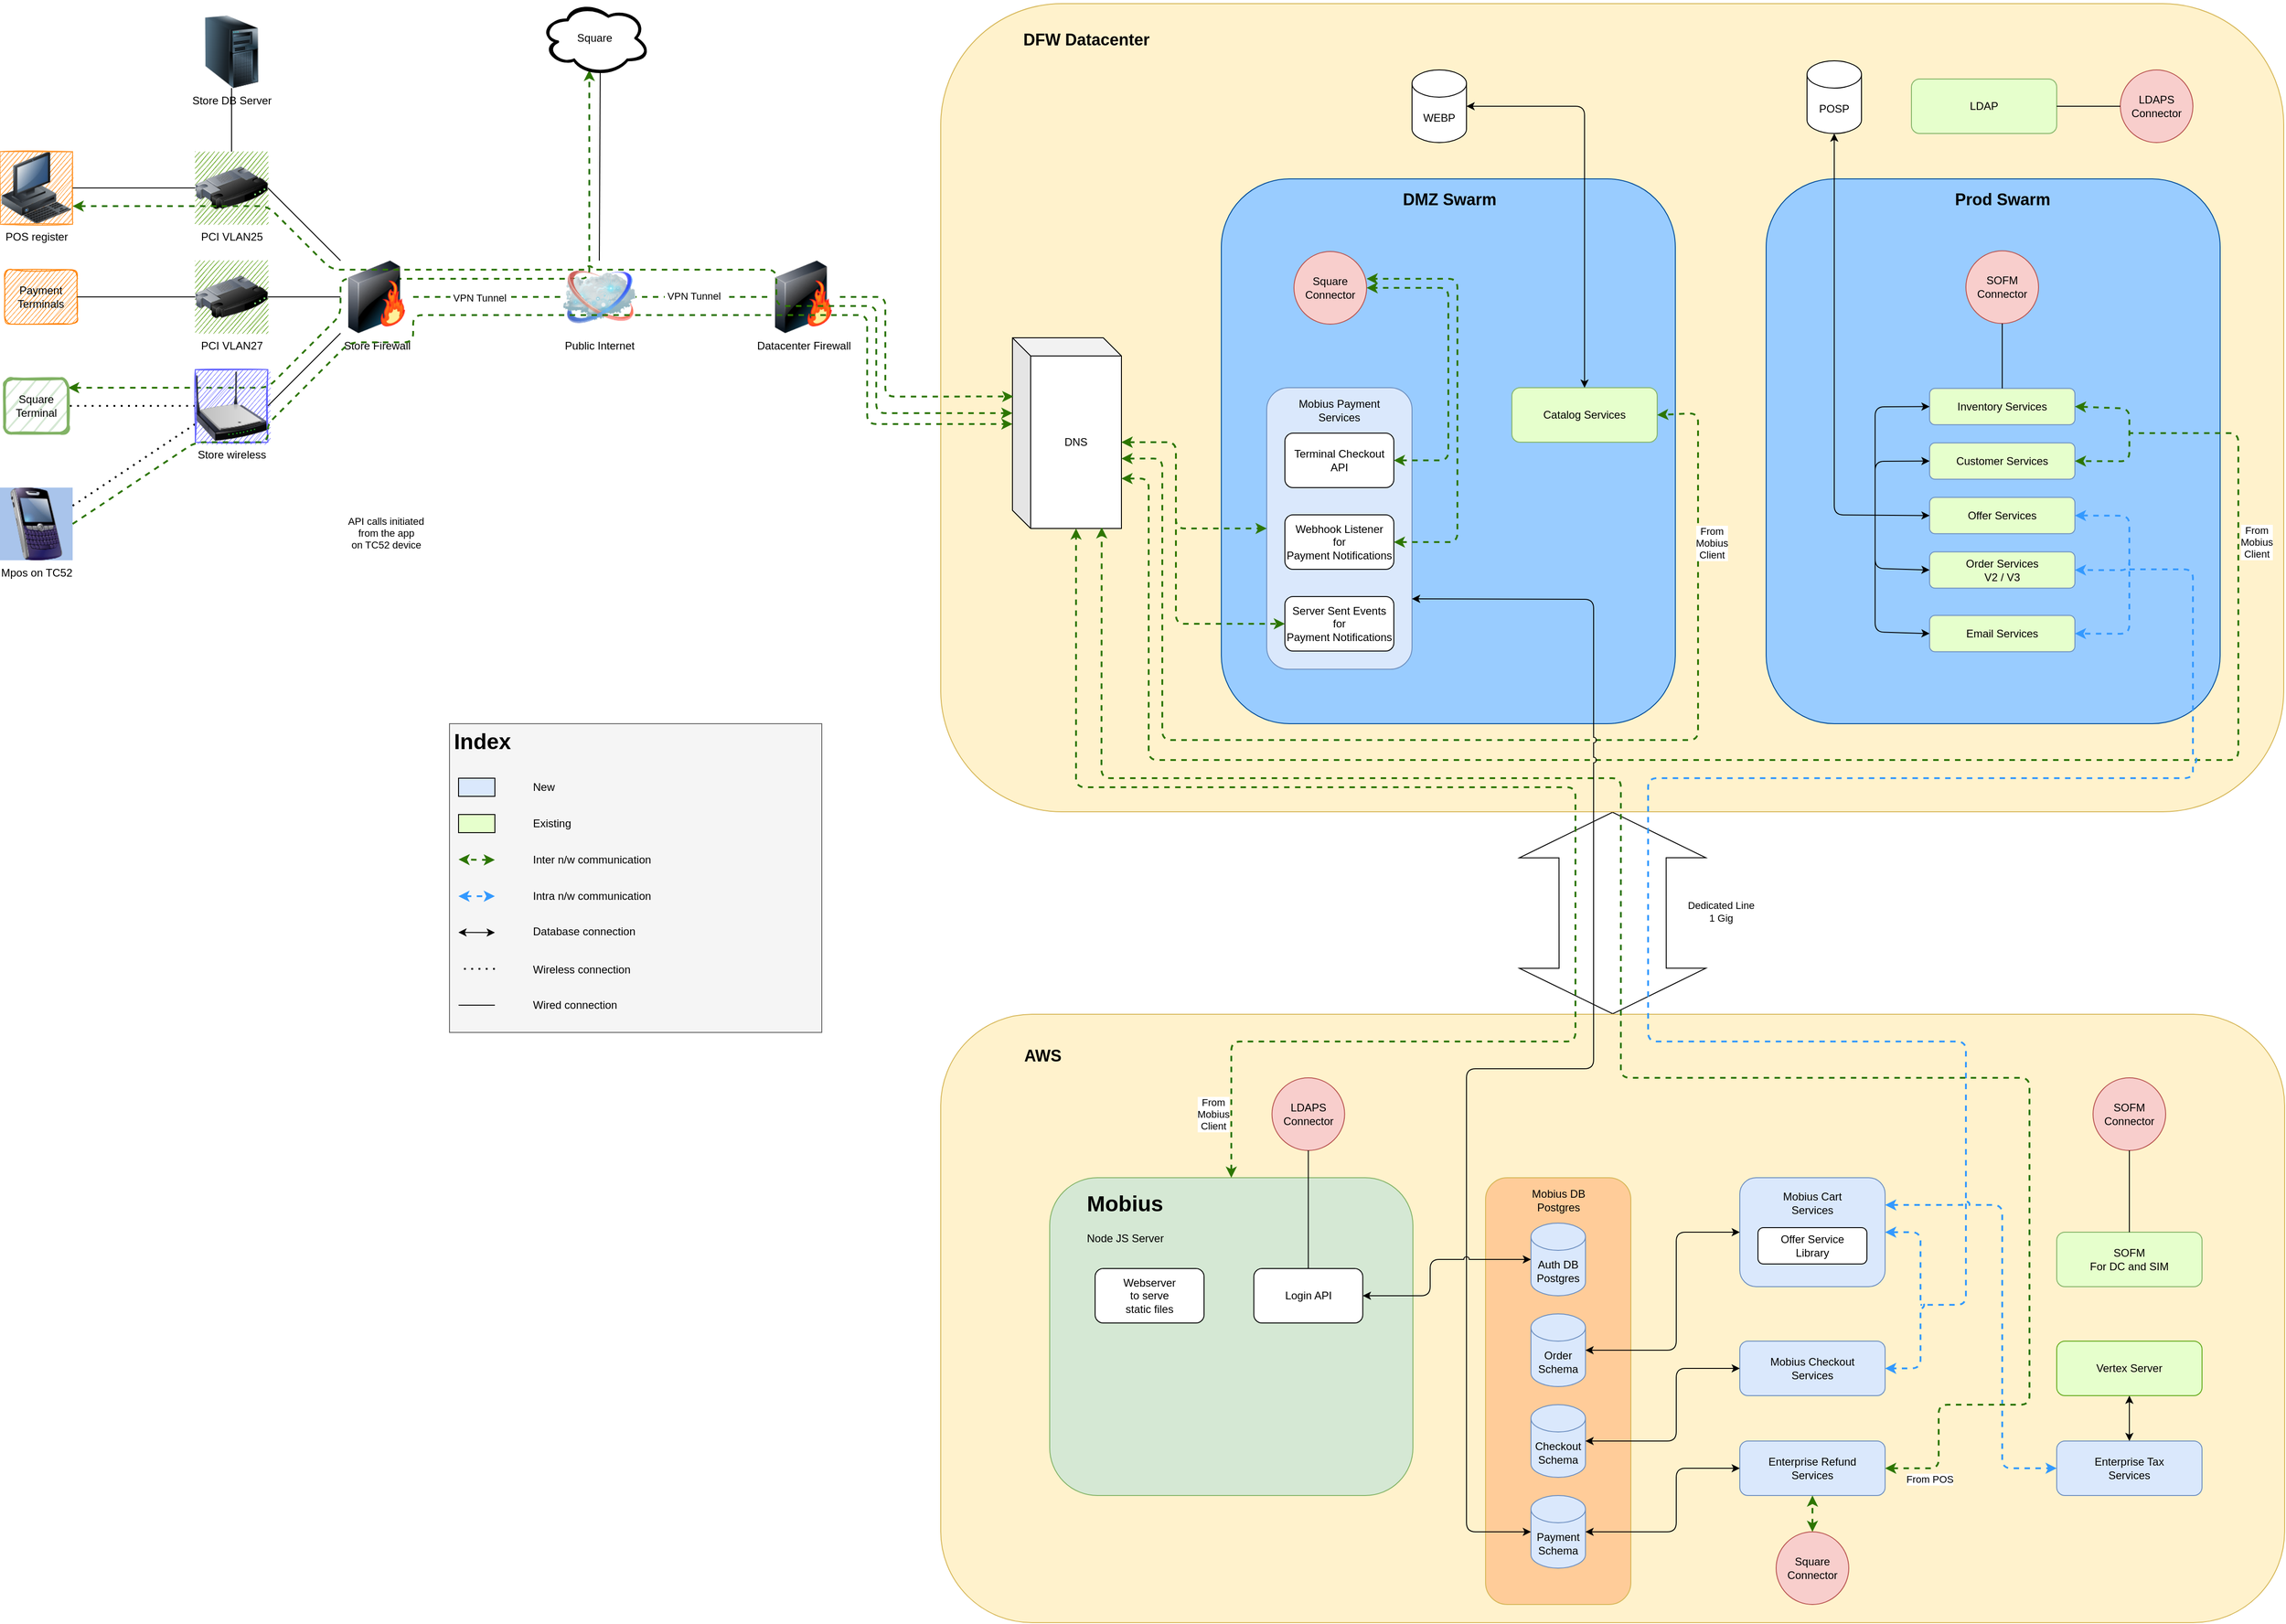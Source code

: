 <mxfile version="16.5.3" type="device" pages="4"><diagram id="VqgYqLWLbHxZMXPBhxaX" name="Main Architecture"><mxGraphModel dx="2066" dy="1159" grid="1" gridSize="10" guides="1" tooltips="1" connect="1" arrows="1" fold="1" page="1" pageScale="1" pageWidth="850" pageHeight="1100" math="0" shadow="0"><root><mxCell id="PszWrDbngNxVRdz3v37L-0"/><mxCell id="PszWrDbngNxVRdz3v37L-1" parent="PszWrDbngNxVRdz3v37L-0"/><mxCell id="PszWrDbngNxVRdz3v37L-2" value="" style="endArrow=classic;startArrow=classic;html=1;rounded=1;entryX=0.45;entryY=0.938;entryDx=0;entryDy=0;entryPerimeter=0;strokeColor=#2D7600;strokeWidth=2;dashed=1;" edge="1" parent="PszWrDbngNxVRdz3v37L-1" target="PszWrDbngNxVRdz3v37L-15"><mxGeometry width="50" height="50" relative="1" as="geometry"><mxPoint x="180" y="460" as="sourcePoint"/><mxPoint x="620" y="25" as="targetPoint"/><Array as="points"><mxPoint x="400" y="460"/><mxPoint x="480" y="380"/><mxPoint x="480" y="340"/><mxPoint x="560" y="340"/><mxPoint x="754" y="340"/></Array></mxGeometry></mxCell><mxCell id="PszWrDbngNxVRdz3v37L-3" value="Mpos on TC52" style="image;html=1;image=img/lib/clip_art/telecommunication/BlackBerry_128x128.png;imageBackground=#A9C4EB;rounded=1;" vertex="1" parent="PszWrDbngNxVRdz3v37L-1"><mxGeometry x="105" y="570" width="80" height="80" as="geometry"/></mxCell><mxCell id="PszWrDbngNxVRdz3v37L-4" value="" style="endArrow=none;html=1;exitX=0;exitY=1;exitDx=0;exitDy=0;entryX=1;entryY=0.5;entryDx=0;entryDy=0;" edge="1" parent="PszWrDbngNxVRdz3v37L-1" source="PszWrDbngNxVRdz3v37L-29" target="PszWrDbngNxVRdz3v37L-31"><mxGeometry width="50" height="50" relative="1" as="geometry"><mxPoint x="520" y="440" as="sourcePoint"/><mxPoint x="570" y="390" as="targetPoint"/></mxGeometry></mxCell><mxCell id="PszWrDbngNxVRdz3v37L-5" value="Public Internet" style="image;html=1;image=img/lib/clip_art/networking/Cloud_128x128.png;fillColor=none;rounded=1;" vertex="1" parent="PszWrDbngNxVRdz3v37L-1"><mxGeometry x="725" y="320" width="80" height="80" as="geometry"/></mxCell><mxCell id="PszWrDbngNxVRdz3v37L-6" value="Datacenter Firewall" style="image;html=1;image=img/lib/clip_art/networking/Firewall-page1_128x128.png;rounded=1;" vertex="1" parent="PszWrDbngNxVRdz3v37L-1"><mxGeometry x="950" y="320" width="80" height="80" as="geometry"/></mxCell><mxCell id="PszWrDbngNxVRdz3v37L-7" value="" style="endArrow=none;html=1;entryX=0;entryY=0.5;entryDx=0;entryDy=0;exitX=1;exitY=0.5;exitDx=0;exitDy=0;strokeWidth=2;strokeColor=#2D7600;dashed=1;" edge="1" parent="PszWrDbngNxVRdz3v37L-1" source="PszWrDbngNxVRdz3v37L-29" target="PszWrDbngNxVRdz3v37L-5"><mxGeometry width="50" height="50" relative="1" as="geometry"><mxPoint x="520" y="440" as="sourcePoint"/><mxPoint x="570" y="390" as="targetPoint"/></mxGeometry></mxCell><mxCell id="PszWrDbngNxVRdz3v37L-8" value="&amp;nbsp;VPN Tunnel&amp;nbsp;" style="edgeLabel;html=1;align=center;verticalAlign=middle;resizable=0;points=[];rounded=1;" vertex="1" connectable="0" parent="PszWrDbngNxVRdz3v37L-7"><mxGeometry x="-0.113" relative="1" as="geometry"><mxPoint y="1" as="offset"/></mxGeometry></mxCell><mxCell id="PszWrDbngNxVRdz3v37L-9" value="" style="endArrow=none;html=1;exitX=0;exitY=0.5;exitDx=0;exitDy=0;entryX=1;entryY=0.5;entryDx=0;entryDy=0;strokeWidth=2;strokeColor=#2D7600;dashed=1;" edge="1" parent="PszWrDbngNxVRdz3v37L-1" source="PszWrDbngNxVRdz3v37L-6" target="PszWrDbngNxVRdz3v37L-5"><mxGeometry width="50" height="50" relative="1" as="geometry"><mxPoint x="719" y="360.5" as="sourcePoint"/><mxPoint x="880" y="361" as="targetPoint"/></mxGeometry></mxCell><mxCell id="PszWrDbngNxVRdz3v37L-10" value="&amp;nbsp;VPN Tunnel&amp;nbsp;" style="edgeLabel;html=1;align=center;verticalAlign=middle;resizable=0;points=[];" vertex="1" connectable="0" parent="PszWrDbngNxVRdz3v37L-9"><mxGeometry x="0.118" y="-1" relative="1" as="geometry"><mxPoint as="offset"/></mxGeometry></mxCell><mxCell id="PszWrDbngNxVRdz3v37L-11" value="&lt;br&gt;&amp;nbsp; API calls initiated&amp;nbsp;&amp;nbsp;&lt;br&gt;from the app&lt;br&gt;on TC52 device&lt;br&gt;&amp;nbsp;" style="edgeLabel;html=1;align=center;verticalAlign=middle;resizable=0;points=[];" vertex="1" connectable="0" parent="PszWrDbngNxVRdz3v37L-1"><mxGeometry x="530.001" y="620.0" as="geometry"/></mxCell><mxCell id="PszWrDbngNxVRdz3v37L-12" value="Square&lt;br&gt;Terminal" style="rounded=1;whiteSpace=wrap;html=1;fillColor=#d5e8d4;strokeColor=#82b366;glass=0;shadow=0;sketch=1;strokeWidth=3;" vertex="1" parent="PszWrDbngNxVRdz3v37L-1"><mxGeometry x="110" y="450" width="70" height="60" as="geometry"/></mxCell><mxCell id="PszWrDbngNxVRdz3v37L-13" value="" style="endArrow=none;dashed=1;html=1;dashPattern=1 3;strokeWidth=2;rounded=0;entryX=1;entryY=0.5;entryDx=0;entryDy=0;exitX=0;exitY=0.5;exitDx=0;exitDy=0;" edge="1" parent="PszWrDbngNxVRdz3v37L-1" source="PszWrDbngNxVRdz3v37L-31" target="PszWrDbngNxVRdz3v37L-12"><mxGeometry width="50" height="50" relative="1" as="geometry"><mxPoint x="1020" y="610" as="sourcePoint"/><mxPoint x="1070" y="560" as="targetPoint"/></mxGeometry></mxCell><mxCell id="PszWrDbngNxVRdz3v37L-14" value="" style="endArrow=none;dashed=1;html=1;dashPattern=1 3;strokeWidth=2;rounded=0;entryX=0;entryY=0.75;entryDx=0;entryDy=0;exitX=1;exitY=0.25;exitDx=0;exitDy=0;" edge="1" parent="PszWrDbngNxVRdz3v37L-1" source="PszWrDbngNxVRdz3v37L-3" target="PszWrDbngNxVRdz3v37L-31"><mxGeometry width="50" height="50" relative="1" as="geometry"><mxPoint x="1020" y="610" as="sourcePoint"/><mxPoint x="1070" y="560" as="targetPoint"/></mxGeometry></mxCell><mxCell id="PszWrDbngNxVRdz3v37L-15" value="Square" style="ellipse;shape=cloud;whiteSpace=wrap;html=1;shadow=0;glass=0;sketch=1;strokeColor=default;strokeWidth=3;fillColor=default;" vertex="1" parent="PszWrDbngNxVRdz3v37L-1"><mxGeometry x="700" y="35" width="120" height="80" as="geometry"/></mxCell><mxCell id="PszWrDbngNxVRdz3v37L-16" value="" style="endArrow=none;html=1;rounded=0;entryX=0.55;entryY=0.95;entryDx=0;entryDy=0;entryPerimeter=0;exitX=0.5;exitY=0;exitDx=0;exitDy=0;" edge="1" parent="PszWrDbngNxVRdz3v37L-1" source="PszWrDbngNxVRdz3v37L-5" target="PszWrDbngNxVRdz3v37L-15"><mxGeometry width="50" height="50" relative="1" as="geometry"><mxPoint x="945" y="609" as="sourcePoint"/><mxPoint x="995" y="559" as="targetPoint"/></mxGeometry></mxCell><mxCell id="PszWrDbngNxVRdz3v37L-17" value="" style="shape=flexArrow;endArrow=classic;startArrow=classic;html=1;rounded=0;exitX=0.5;exitY=0;exitDx=0;exitDy=0;startWidth=86.526;startSize=16.4;endWidth=86.526;endSize=16.4;width=118;" edge="1" parent="PszWrDbngNxVRdz3v37L-1" source="PszWrDbngNxVRdz3v37L-35" target="PszWrDbngNxVRdz3v37L-30"><mxGeometry width="100" height="100" relative="1" as="geometry"><mxPoint x="1880" y="1070" as="sourcePoint"/><mxPoint x="1880" y="930" as="targetPoint"/></mxGeometry></mxCell><mxCell id="PszWrDbngNxVRdz3v37L-18" value="Dedicated Line&lt;br&gt;1 Gig" style="edgeLabel;html=1;align=center;verticalAlign=middle;resizable=0;points=[];" vertex="1" connectable="0" parent="PszWrDbngNxVRdz3v37L-17"><mxGeometry x="0.04" y="-16" relative="1" as="geometry"><mxPoint x="103" y="3" as="offset"/></mxGeometry></mxCell><mxCell id="PszWrDbngNxVRdz3v37L-19" value="PCI VLAN27&lt;br&gt;" style="image;html=1;image=img/lib/clip_art/networking/Router_128x128.png;imageBorder=none;rounded=1;sketch=1;imageBackground=#4D9900;" vertex="1" parent="PszWrDbngNxVRdz3v37L-1"><mxGeometry x="320" y="320" width="80" height="80" as="geometry"/></mxCell><mxCell id="PszWrDbngNxVRdz3v37L-20" value="POS register" style="image;html=1;image=img/lib/clip_art/computers/Workstation_128x128.png;imageBackground=#FF8000;rounded=1;sketch=1;imageBorder=#FF9933;" vertex="1" parent="PszWrDbngNxVRdz3v37L-1"><mxGeometry x="105" y="200" width="80" height="80" as="geometry"/></mxCell><mxCell id="PszWrDbngNxVRdz3v37L-21" value="Payment Terminals" style="whiteSpace=wrap;html=1;fillColor=#FF8000;strokeColor=#FF8000;rounded=1;sketch=1;" vertex="1" parent="PszWrDbngNxVRdz3v37L-1"><mxGeometry x="110" y="330" width="80" height="60" as="geometry"/></mxCell><mxCell id="PszWrDbngNxVRdz3v37L-22" value="" style="endArrow=none;html=1;exitX=0;exitY=0.5;exitDx=0;exitDy=0;entryX=1;entryY=0.5;entryDx=0;entryDy=0;" edge="1" parent="PszWrDbngNxVRdz3v37L-1" source="PszWrDbngNxVRdz3v37L-29" target="PszWrDbngNxVRdz3v37L-19"><mxGeometry width="50" height="50" relative="1" as="geometry"><mxPoint x="480" y="380" as="sourcePoint"/><mxPoint x="570" y="390" as="targetPoint"/></mxGeometry></mxCell><mxCell id="PszWrDbngNxVRdz3v37L-23" value="" style="endArrow=none;html=1;exitX=1;exitY=0.5;exitDx=0;exitDy=0;entryX=0;entryY=0.5;entryDx=0;entryDy=0;" edge="1" parent="PszWrDbngNxVRdz3v37L-1" source="PszWrDbngNxVRdz3v37L-20" target="PszWrDbngNxVRdz3v37L-27"><mxGeometry width="50" height="50" relative="1" as="geometry"><mxPoint x="520" y="440" as="sourcePoint"/><mxPoint x="370" y="150" as="targetPoint"/></mxGeometry></mxCell><mxCell id="PszWrDbngNxVRdz3v37L-24" value="" style="endArrow=none;html=1;exitX=1;exitY=0.5;exitDx=0;exitDy=0;" edge="1" parent="PszWrDbngNxVRdz3v37L-1" source="PszWrDbngNxVRdz3v37L-21" target="PszWrDbngNxVRdz3v37L-19"><mxGeometry width="50" height="50" relative="1" as="geometry"><mxPoint x="520" y="440" as="sourcePoint"/><mxPoint x="570" y="390" as="targetPoint"/></mxGeometry></mxCell><mxCell id="PszWrDbngNxVRdz3v37L-25" value="Store DB Server" style="image;html=1;image=img/lib/clip_art/computers/Server_Tower_128x128.png;fillColor=none;rounded=1;" vertex="1" parent="PszWrDbngNxVRdz3v37L-1"><mxGeometry x="320" y="50" width="80" height="80" as="geometry"/></mxCell><mxCell id="PszWrDbngNxVRdz3v37L-26" value="" style="endArrow=none;html=1;exitX=0.5;exitY=1;exitDx=0;exitDy=0;entryX=0.5;entryY=0;entryDx=0;entryDy=0;" edge="1" parent="PszWrDbngNxVRdz3v37L-1" source="PszWrDbngNxVRdz3v37L-25" target="PszWrDbngNxVRdz3v37L-27"><mxGeometry width="50" height="50" relative="1" as="geometry"><mxPoint x="520" y="430" as="sourcePoint"/><mxPoint x="570" y="380" as="targetPoint"/></mxGeometry></mxCell><mxCell id="PszWrDbngNxVRdz3v37L-27" value="PCI VLAN25" style="image;html=1;image=img/lib/clip_art/networking/Router_128x128.png;imageBorder=none;sketch=1;imageBackground=#4D9900;rounded=1;strokeWidth=1;" vertex="1" parent="PszWrDbngNxVRdz3v37L-1"><mxGeometry x="320" y="200" width="80" height="80" as="geometry"/></mxCell><mxCell id="PszWrDbngNxVRdz3v37L-28" value="" style="endArrow=none;html=1;entryX=1;entryY=0.5;entryDx=0;entryDy=0;exitX=0;exitY=0;exitDx=0;exitDy=0;" edge="1" parent="PszWrDbngNxVRdz3v37L-1" source="PszWrDbngNxVRdz3v37L-29" target="PszWrDbngNxVRdz3v37L-27"><mxGeometry width="50" height="50" relative="1" as="geometry"><mxPoint x="480" y="340" as="sourcePoint"/><mxPoint x="480" y="370" as="targetPoint"/></mxGeometry></mxCell><mxCell id="PszWrDbngNxVRdz3v37L-29" value="Store Firewall" style="image;html=1;image=img/lib/clip_art/networking/Firewall-page1_128x128.png;rounded=1;" vertex="1" parent="PszWrDbngNxVRdz3v37L-1"><mxGeometry x="480" y="320" width="80" height="80" as="geometry"/></mxCell><mxCell id="PszWrDbngNxVRdz3v37L-30" value="" style="rounded=1;whiteSpace=wrap;html=1;shadow=0;glass=0;sketch=0;strokeColor=#d6b656;strokeWidth=1;fillColor=#fff2cc;" vertex="1" parent="PszWrDbngNxVRdz3v37L-1"><mxGeometry x="1141" y="37" width="1479" height="890" as="geometry"/></mxCell><mxCell id="PszWrDbngNxVRdz3v37L-31" value="Store wireless" style="image;html=1;image=img/lib/clip_art/networking/Wireless_Router_N_128x128.png;rounded=1;imageBackground=#6666FF;sketch=1;imageBorder=#6666FF;" vertex="1" parent="PszWrDbngNxVRdz3v37L-1"><mxGeometry x="320" y="440" width="80" height="80" as="geometry"/></mxCell><mxCell id="PszWrDbngNxVRdz3v37L-32" value="&lt;font style=&quot;font-size: 18px&quot;&gt;DFW Datacenter&lt;/font&gt;" style="text;strokeColor=none;fillColor=none;html=1;fontSize=20;fontStyle=1;verticalAlign=middle;align=left;rounded=0;glass=0;labelBackgroundColor=none;sketch=0;" vertex="1" parent="PszWrDbngNxVRdz3v37L-1"><mxGeometry x="1230" y="61" width="190" height="29" as="geometry"/></mxCell><mxCell id="PszWrDbngNxVRdz3v37L-33" value="WEBP" style="shape=cylinder3;whiteSpace=wrap;html=1;boundedLbl=1;backgroundOutline=1;size=15;" vertex="1" parent="PszWrDbngNxVRdz3v37L-1"><mxGeometry x="1660" y="110" width="60" height="80" as="geometry"/></mxCell><mxCell id="PszWrDbngNxVRdz3v37L-34" value="POSP" style="shape=cylinder3;whiteSpace=wrap;html=1;boundedLbl=1;backgroundOutline=1;size=15;" vertex="1" parent="PszWrDbngNxVRdz3v37L-1"><mxGeometry x="2095" y="100" width="60" height="80" as="geometry"/></mxCell><mxCell id="PszWrDbngNxVRdz3v37L-35" value="" style="rounded=1;whiteSpace=wrap;html=1;shadow=0;glass=0;sketch=0;strokeColor=#d6b656;strokeWidth=1;fillColor=#fff2cc;" vertex="1" parent="PszWrDbngNxVRdz3v37L-1"><mxGeometry x="1141" y="1150" width="1480" height="670" as="geometry"/></mxCell><mxCell id="PszWrDbngNxVRdz3v37L-36" value="Vertex Server" style="rounded=1;whiteSpace=wrap;html=1;shadow=0;glass=0;sketch=0;strokeColor=#60A917;strokeWidth=1;fillColor=#E6FFCC;" vertex="1" parent="PszWrDbngNxVRdz3v37L-1"><mxGeometry x="2370" y="1510" width="160" height="60" as="geometry"/></mxCell><mxCell id="PszWrDbngNxVRdz3v37L-37" value="&lt;font style=&quot;font-size: 18px&quot;&gt;AWS&lt;/font&gt;" style="text;strokeColor=none;fillColor=none;html=1;fontSize=20;fontStyle=1;verticalAlign=middle;align=left;rounded=0;glass=0;labelBackgroundColor=none;sketch=0;" vertex="1" parent="PszWrDbngNxVRdz3v37L-1"><mxGeometry x="1231" y="1180" width="50" height="29" as="geometry"/></mxCell><mxCell id="PszWrDbngNxVRdz3v37L-38" value="SOFM&lt;br&gt;For DC and SIM" style="rounded=1;whiteSpace=wrap;html=1;fillColor=#E6FFCC;strokeColor=#82b366;" vertex="1" parent="PszWrDbngNxVRdz3v37L-1"><mxGeometry x="2370" y="1390" width="160" height="60" as="geometry"/></mxCell><mxCell id="PszWrDbngNxVRdz3v37L-39" value="" style="whiteSpace=wrap;html=1;glass=0;shadow=0;sketch=0;rounded=1;fillColor=#d5e8d4;strokeColor=#82b366;" vertex="1" parent="PszWrDbngNxVRdz3v37L-1"><mxGeometry x="1261" y="1330" width="400" height="350" as="geometry"/></mxCell><mxCell id="PszWrDbngNxVRdz3v37L-40" value="Login API" style="rounded=1;whiteSpace=wrap;html=1;shadow=0;glass=0;sketch=0;strokeWidth=1;" vertex="1" parent="PszWrDbngNxVRdz3v37L-1"><mxGeometry x="1485.8" y="1430" width="120" height="60" as="geometry"/></mxCell><mxCell id="PszWrDbngNxVRdz3v37L-41" value="LDAPS&lt;br&gt;Connector" style="ellipse;whiteSpace=wrap;html=1;aspect=fixed;shadow=0;glass=0;sketch=0;strokeWidth=1;fillColor=#f8cecc;strokeColor=#b85450;" vertex="1" parent="PszWrDbngNxVRdz3v37L-1"><mxGeometry x="1505.8" y="1220" width="80" height="80" as="geometry"/></mxCell><mxCell id="PszWrDbngNxVRdz3v37L-42" value="" style="endArrow=none;html=1;rounded=0;entryX=0.5;entryY=1;entryDx=0;entryDy=0;exitX=0.5;exitY=0;exitDx=0;exitDy=0;" edge="1" parent="PszWrDbngNxVRdz3v37L-1" source="PszWrDbngNxVRdz3v37L-40" target="PszWrDbngNxVRdz3v37L-41"><mxGeometry width="50" height="50" relative="1" as="geometry"><mxPoint x="1801" y="1260" as="sourcePoint"/><mxPoint x="1851" y="1210" as="targetPoint"/></mxGeometry></mxCell><mxCell id="PszWrDbngNxVRdz3v37L-43" value="Webserver&lt;br&gt;to serve&lt;br&gt;static files" style="rounded=1;whiteSpace=wrap;html=1;shadow=0;glass=0;sketch=0;strokeWidth=1;" vertex="1" parent="PszWrDbngNxVRdz3v37L-1"><mxGeometry x="1311" y="1430" width="120" height="60" as="geometry"/></mxCell><mxCell id="PszWrDbngNxVRdz3v37L-44" value="&lt;h1&gt;Mobius&lt;/h1&gt;&lt;div&gt;Node JS Server&lt;/div&gt;" style="text;html=1;strokeColor=none;fillColor=none;spacing=5;spacingTop=-20;whiteSpace=wrap;overflow=hidden;rounded=0;shadow=0;glass=0;sketch=0;" vertex="1" parent="PszWrDbngNxVRdz3v37L-1"><mxGeometry x="1296.5" y="1339" width="94.5" height="71" as="geometry"/></mxCell><mxCell id="PszWrDbngNxVRdz3v37L-45" value="" style="group" vertex="1" connectable="0" parent="PszWrDbngNxVRdz3v37L-1"><mxGeometry x="1741" y="1330" width="160" height="470" as="geometry"/></mxCell><mxCell id="PszWrDbngNxVRdz3v37L-46" value="" style="rounded=1;whiteSpace=wrap;html=1;shadow=0;glass=0;sketch=0;strokeColor=#d6b656;strokeWidth=1;fillColor=#FFCC99;" vertex="1" parent="PszWrDbngNxVRdz3v37L-45"><mxGeometry width="160" height="470" as="geometry"/></mxCell><mxCell id="PszWrDbngNxVRdz3v37L-47" value="Checkout&lt;br&gt;Schema" style="shape=cylinder3;whiteSpace=wrap;html=1;boundedLbl=1;backgroundOutline=1;size=15;shadow=0;glass=0;sketch=0;strokeColor=#6c8ebf;strokeWidth=1;fillColor=#dae8fc;" vertex="1" parent="PszWrDbngNxVRdz3v37L-45"><mxGeometry x="50" y="250" width="60" height="80" as="geometry"/></mxCell><mxCell id="PszWrDbngNxVRdz3v37L-48" value="Order&lt;br&gt;Schema" style="shape=cylinder3;whiteSpace=wrap;html=1;boundedLbl=1;backgroundOutline=1;size=15;shadow=0;glass=0;sketch=0;strokeColor=#6c8ebf;strokeWidth=1;fillColor=#dae8fc;" vertex="1" parent="PszWrDbngNxVRdz3v37L-45"><mxGeometry x="50" y="150" width="60" height="80" as="geometry"/></mxCell><mxCell id="PszWrDbngNxVRdz3v37L-49" value="Mobius DB&lt;br&gt;Postgres" style="text;html=1;strokeColor=none;fillColor=none;align=center;verticalAlign=middle;whiteSpace=wrap;rounded=0;shadow=0;glass=0;sketch=0;" vertex="1" parent="PszWrDbngNxVRdz3v37L-45"><mxGeometry x="25.5" y="10" width="109" height="30" as="geometry"/></mxCell><mxCell id="PszWrDbngNxVRdz3v37L-50" value="Payment&lt;br&gt;Schema" style="shape=cylinder3;whiteSpace=wrap;html=1;boundedLbl=1;backgroundOutline=1;size=15;shadow=0;glass=0;sketch=0;strokeColor=#6c8ebf;strokeWidth=1;fillColor=#dae8fc;" vertex="1" parent="PszWrDbngNxVRdz3v37L-45"><mxGeometry x="50" y="350" width="60" height="80" as="geometry"/></mxCell><mxCell id="PszWrDbngNxVRdz3v37L-51" value="Auth DB&lt;br&gt;Postgres" style="shape=cylinder3;whiteSpace=wrap;html=1;boundedLbl=1;backgroundOutline=1;size=15;shadow=0;glass=0;sketch=0;strokeWidth=1;fillColor=#dae8fc;strokeColor=#6c8ebf;" vertex="1" parent="PszWrDbngNxVRdz3v37L-45"><mxGeometry x="50" y="50" width="60" height="80" as="geometry"/></mxCell><mxCell id="PszWrDbngNxVRdz3v37L-52" value="Square&lt;br&gt;Connector" style="ellipse;whiteSpace=wrap;html=1;aspect=fixed;shadow=0;glass=0;sketch=0;strokeWidth=1;fillColor=#f8cecc;strokeColor=#b85450;" vertex="1" parent="PszWrDbngNxVRdz3v37L-1"><mxGeometry x="2061" y="1720" width="80" height="80" as="geometry"/></mxCell><mxCell id="PszWrDbngNxVRdz3v37L-53" value="Mobius Checkout&lt;br&gt;Services" style="whiteSpace=wrap;html=1;fillColor=#dae8fc;rounded=1;sketch=0;glass=0;strokeColor=#6c8ebf;" vertex="1" parent="PszWrDbngNxVRdz3v37L-1"><mxGeometry x="2021" y="1510" width="160" height="60" as="geometry"/></mxCell><mxCell id="PszWrDbngNxVRdz3v37L-54" value="Enterprise Refund&lt;br&gt;Services" style="whiteSpace=wrap;html=1;fillColor=#dae8fc;rounded=1;sketch=0;glass=0;strokeColor=#6c8ebf;" vertex="1" parent="PszWrDbngNxVRdz3v37L-1"><mxGeometry x="2021" y="1620" width="160" height="60" as="geometry"/></mxCell><mxCell id="PszWrDbngNxVRdz3v37L-55" value="Enterprise Tax&lt;br&gt;Services" style="whiteSpace=wrap;html=1;fillColor=#dae8fc;rounded=1;sketch=0;glass=0;strokeColor=#6c8ebf;" vertex="1" parent="PszWrDbngNxVRdz3v37L-1"><mxGeometry x="2370" y="1620" width="160" height="60" as="geometry"/></mxCell><mxCell id="PszWrDbngNxVRdz3v37L-56" value="" style="group" vertex="1" connectable="0" parent="PszWrDbngNxVRdz3v37L-1"><mxGeometry x="2021" y="1330" width="160" height="120" as="geometry"/></mxCell><mxCell id="PszWrDbngNxVRdz3v37L-57" value="" style="whiteSpace=wrap;html=1;fillColor=#dae8fc;rounded=1;sketch=0;glass=0;strokeColor=#6c8ebf;" vertex="1" parent="PszWrDbngNxVRdz3v37L-56"><mxGeometry width="160" height="120" as="geometry"/></mxCell><mxCell id="PszWrDbngNxVRdz3v37L-58" value="Mobius Cart Services" style="text;html=1;strokeColor=none;fillColor=none;align=center;verticalAlign=middle;whiteSpace=wrap;rounded=0;shadow=0;glass=0;sketch=0;" vertex="1" parent="PszWrDbngNxVRdz3v37L-56"><mxGeometry x="30" y="13" width="100" height="30" as="geometry"/></mxCell><mxCell id="PszWrDbngNxVRdz3v37L-59" value="Offer Service&lt;br&gt;Library" style="rounded=1;whiteSpace=wrap;html=1;shadow=0;glass=0;sketch=0;strokeWidth=1;" vertex="1" parent="PszWrDbngNxVRdz3v37L-56"><mxGeometry x="20" y="55" width="120" height="40" as="geometry"/></mxCell><mxCell id="PszWrDbngNxVRdz3v37L-60" value="LDAP" style="whiteSpace=wrap;html=1;fillColor=#E6FFCC;rounded=1;sketch=0;glass=0;strokeColor=#82b366;" vertex="1" parent="PszWrDbngNxVRdz3v37L-1"><mxGeometry x="2210" y="120.0" width="160" height="60" as="geometry"/></mxCell><mxCell id="PszWrDbngNxVRdz3v37L-61" value="LDAPS&lt;br&gt;Connector" style="ellipse;whiteSpace=wrap;html=1;aspect=fixed;shadow=0;glass=0;sketch=0;strokeWidth=1;fillColor=#f8cecc;strokeColor=#b85450;" vertex="1" parent="PszWrDbngNxVRdz3v37L-1"><mxGeometry x="2440" y="110" width="80" height="80" as="geometry"/></mxCell><mxCell id="PszWrDbngNxVRdz3v37L-62" value="" style="endArrow=none;html=1;rounded=1;strokeColor=#000000;strokeWidth=1;entryX=0;entryY=0.5;entryDx=0;entryDy=0;exitX=1;exitY=0.5;exitDx=0;exitDy=0;" edge="1" parent="PszWrDbngNxVRdz3v37L-1" source="PszWrDbngNxVRdz3v37L-60" target="PszWrDbngNxVRdz3v37L-61"><mxGeometry width="50" height="50" relative="1" as="geometry"><mxPoint x="1700" y="330" as="sourcePoint"/><mxPoint x="1750" y="280" as="targetPoint"/></mxGeometry></mxCell><mxCell id="PszWrDbngNxVRdz3v37L-63" value="" style="endArrow=classic;startArrow=classic;html=1;rounded=1;strokeColor=#000000;strokeWidth=1;entryX=0;entryY=0.5;entryDx=0;entryDy=0;exitX=1;exitY=0.5;exitDx=0;exitDy=0;exitPerimeter=0;" edge="1" parent="PszWrDbngNxVRdz3v37L-1" source="PszWrDbngNxVRdz3v37L-50" target="PszWrDbngNxVRdz3v37L-54"><mxGeometry width="50" height="50" relative="1" as="geometry"><mxPoint x="1631" y="1570" as="sourcePoint"/><mxPoint x="1681" y="1520" as="targetPoint"/><Array as="points"><mxPoint x="1951" y="1720"/><mxPoint x="1951" y="1650"/></Array></mxGeometry></mxCell><mxCell id="PszWrDbngNxVRdz3v37L-64" value="" style="endArrow=classic;startArrow=classic;html=1;rounded=1;strokeColor=#000000;strokeWidth=1;entryX=0;entryY=0.5;entryDx=0;entryDy=0;exitX=1;exitY=0.5;exitDx=0;exitDy=0;exitPerimeter=0;" edge="1" parent="PszWrDbngNxVRdz3v37L-1" source="PszWrDbngNxVRdz3v37L-47" target="PszWrDbngNxVRdz3v37L-53"><mxGeometry width="50" height="50" relative="1" as="geometry"><mxPoint x="1851" y="1610" as="sourcePoint"/><mxPoint x="2021" y="1540" as="targetPoint"/><Array as="points"><mxPoint x="1951" y="1620"/><mxPoint x="1951" y="1540"/></Array></mxGeometry></mxCell><mxCell id="PszWrDbngNxVRdz3v37L-65" value="" style="endArrow=classic;startArrow=classic;html=1;rounded=1;strokeColor=#000000;strokeWidth=1;entryX=0;entryY=0.5;entryDx=0;entryDy=0;exitX=1;exitY=0.5;exitDx=0;exitDy=0;exitPerimeter=0;" edge="1" parent="PszWrDbngNxVRdz3v37L-1" source="PszWrDbngNxVRdz3v37L-48" target="PszWrDbngNxVRdz3v37L-57"><mxGeometry width="50" height="50" relative="1" as="geometry"><mxPoint x="1861" y="1630" as="sourcePoint"/><mxPoint x="2031" y="1550" as="targetPoint"/><Array as="points"><mxPoint x="1951" y="1520"/><mxPoint x="1951" y="1390"/></Array></mxGeometry></mxCell><mxCell id="PszWrDbngNxVRdz3v37L-66" value="SOFM&lt;br&gt;Connector" style="ellipse;whiteSpace=wrap;html=1;aspect=fixed;shadow=0;glass=0;sketch=0;strokeWidth=1;fillColor=#f8cecc;strokeColor=#b85450;" vertex="1" parent="PszWrDbngNxVRdz3v37L-1"><mxGeometry x="2410" y="1220" width="80" height="80" as="geometry"/></mxCell><mxCell id="PszWrDbngNxVRdz3v37L-67" value="" style="endArrow=none;html=1;rounded=0;entryX=0.5;entryY=1;entryDx=0;entryDy=0;exitX=0.5;exitY=0;exitDx=0;exitDy=0;" edge="1" parent="PszWrDbngNxVRdz3v37L-1" source="PszWrDbngNxVRdz3v37L-38" target="PszWrDbngNxVRdz3v37L-66"><mxGeometry width="50" height="50" relative="1" as="geometry"><mxPoint x="1870" y="1410" as="sourcePoint"/><mxPoint x="1920" y="1360" as="targetPoint"/></mxGeometry></mxCell><mxCell id="PszWrDbngNxVRdz3v37L-68" value="" style="endArrow=classic;startArrow=classic;html=1;rounded=0;entryX=0.5;entryY=1;entryDx=0;entryDy=0;strokeColor=#000000;strokeWidth=1;" edge="1" parent="PszWrDbngNxVRdz3v37L-1" source="PszWrDbngNxVRdz3v37L-55" target="PszWrDbngNxVRdz3v37L-36"><mxGeometry width="50" height="50" relative="1" as="geometry"><mxPoint x="1870" y="1360" as="sourcePoint"/><mxPoint x="1920" y="1310" as="targetPoint"/></mxGeometry></mxCell><mxCell id="PszWrDbngNxVRdz3v37L-69" value="" style="group" vertex="1" connectable="0" parent="PszWrDbngNxVRdz3v37L-1"><mxGeometry x="2050" y="230" width="500" height="600" as="geometry"/></mxCell><mxCell id="PszWrDbngNxVRdz3v37L-70" value="" style="rounded=1;whiteSpace=wrap;html=1;glass=0;labelBackgroundColor=rgba(255, 255, 255, 1);sketch=0;strokeColor=#004C99;strokeWidth=1;fillColor=#99CCFF;gradientColor=none;verticalAlign=top;" vertex="1" parent="PszWrDbngNxVRdz3v37L-69"><mxGeometry width="500" height="600" as="geometry"/></mxCell><mxCell id="PszWrDbngNxVRdz3v37L-71" value="&lt;font style=&quot;font-size: 18px&quot;&gt;Prod Swarm&lt;/font&gt;" style="text;strokeColor=none;fillColor=none;html=1;fontSize=20;fontStyle=1;verticalAlign=middle;align=center;rounded=0;glass=0;labelBackgroundColor=none;sketch=0;" vertex="1" parent="PszWrDbngNxVRdz3v37L-69"><mxGeometry x="190" y="7.97" width="140" height="29" as="geometry"/></mxCell><mxCell id="PszWrDbngNxVRdz3v37L-72" value="Email Services" style="whiteSpace=wrap;html=1;fillColor=#E6FFCC;rounded=1;sketch=0;glass=0;strokeColor=#6c8ebf;" vertex="1" parent="PszWrDbngNxVRdz3v37L-69"><mxGeometry x="180" y="480.75" width="160" height="40" as="geometry"/></mxCell><mxCell id="PszWrDbngNxVRdz3v37L-73" value="Order Services&lt;br&gt;V2 / V3" style="whiteSpace=wrap;html=1;fillColor=#E6FFCC;rounded=1;sketch=0;glass=0;strokeColor=#6c8ebf;" vertex="1" parent="PszWrDbngNxVRdz3v37L-69"><mxGeometry x="180" y="410.75" width="160" height="40" as="geometry"/></mxCell><mxCell id="PszWrDbngNxVRdz3v37L-74" value="Inventory Services" style="whiteSpace=wrap;html=1;fillColor=#E6FFCC;rounded=1;sketch=0;glass=0;strokeColor=#6c8ebf;" vertex="1" parent="PszWrDbngNxVRdz3v37L-69"><mxGeometry x="180" y="230.75" width="160" height="40" as="geometry"/></mxCell><mxCell id="PszWrDbngNxVRdz3v37L-75" value="Customer Services" style="whiteSpace=wrap;html=1;fillColor=#E6FFCC;rounded=1;sketch=0;glass=0;strokeColor=#6c8ebf;" vertex="1" parent="PszWrDbngNxVRdz3v37L-69"><mxGeometry x="180" y="290.75" width="160" height="40" as="geometry"/></mxCell><mxCell id="PszWrDbngNxVRdz3v37L-76" value="SOFM&lt;br&gt;Connector" style="ellipse;whiteSpace=wrap;html=1;aspect=fixed;shadow=0;glass=0;sketch=0;strokeWidth=1;fillColor=#f8cecc;strokeColor=#b85450;" vertex="1" parent="PszWrDbngNxVRdz3v37L-69"><mxGeometry x="220" y="79.25" width="80" height="80" as="geometry"/></mxCell><mxCell id="PszWrDbngNxVRdz3v37L-77" value="Offer Services" style="whiteSpace=wrap;html=1;fillColor=#E6FFCC;rounded=1;sketch=0;glass=0;strokeColor=#6c8ebf;" vertex="1" parent="PszWrDbngNxVRdz3v37L-69"><mxGeometry x="180" y="350.75" width="160" height="40" as="geometry"/></mxCell><mxCell id="PszWrDbngNxVRdz3v37L-78" value="" style="endArrow=none;html=1;rounded=1;strokeColor=#000000;strokeWidth=1;entryX=0.5;entryY=1;entryDx=0;entryDy=0;exitX=0.5;exitY=0;exitDx=0;exitDy=0;" edge="1" parent="PszWrDbngNxVRdz3v37L-69" source="PszWrDbngNxVRdz3v37L-74" target="PszWrDbngNxVRdz3v37L-76"><mxGeometry width="50" height="50" relative="1" as="geometry"><mxPoint x="-430" y="329.25" as="sourcePoint"/><mxPoint x="-380" y="279.25" as="targetPoint"/></mxGeometry></mxCell><mxCell id="PszWrDbngNxVRdz3v37L-79" value="" style="endArrow=classic;startArrow=classic;html=1;rounded=1;dashed=1;strokeColor=#2D7600;strokeWidth=2;entryX=1;entryY=0.5;entryDx=0;entryDy=0;exitX=1;exitY=0.5;exitDx=0;exitDy=0;" edge="1" parent="PszWrDbngNxVRdz3v37L-69" source="PszWrDbngNxVRdz3v37L-74" target="PszWrDbngNxVRdz3v37L-75"><mxGeometry width="50" height="50" relative="1" as="geometry"><mxPoint x="340" y="253" as="sourcePoint"/><mxPoint x="500" y="347.5" as="targetPoint"/><Array as="points"><mxPoint x="400" y="253"/><mxPoint x="400" y="311"/></Array></mxGeometry></mxCell><mxCell id="PszWrDbngNxVRdz3v37L-80" value="" style="endArrow=classic;startArrow=classic;html=1;rounded=1;dashed=1;strokeColor=#3399FF;strokeWidth=2;entryX=1;entryY=0.5;entryDx=0;entryDy=0;exitX=1;exitY=0.5;exitDx=0;exitDy=0;" edge="1" parent="PszWrDbngNxVRdz3v37L-69" source="PszWrDbngNxVRdz3v37L-77" target="PszWrDbngNxVRdz3v37L-73"><mxGeometry width="50" height="50" relative="1" as="geometry"><mxPoint x="350" y="260.75" as="sourcePoint"/><mxPoint x="350" y="510.75" as="targetPoint"/><Array as="points"><mxPoint x="400" y="371"/><mxPoint x="400" y="431"/></Array></mxGeometry></mxCell><mxCell id="PszWrDbngNxVRdz3v37L-81" value="" style="endArrow=classic;startArrow=classic;html=1;rounded=1;strokeColor=#000000;strokeWidth=1;exitX=0;exitY=0.5;exitDx=0;exitDy=0;entryX=0;entryY=0.5;entryDx=0;entryDy=0;" edge="1" parent="PszWrDbngNxVRdz3v37L-69" source="PszWrDbngNxVRdz3v37L-72" target="PszWrDbngNxVRdz3v37L-74"><mxGeometry width="50" height="50" relative="1" as="geometry"><mxPoint x="180" y="498.75" as="sourcePoint"/><mxPoint x="180" y="253.75" as="targetPoint"/><Array as="points"><mxPoint x="120" y="499"/><mxPoint x="120" y="251"/></Array></mxGeometry></mxCell><mxCell id="PszWrDbngNxVRdz3v37L-82" value="" style="endArrow=classic;startArrow=classic;html=1;rounded=1;strokeColor=#000000;strokeWidth=1;entryX=0;entryY=0.5;entryDx=0;entryDy=0;exitX=0;exitY=0.5;exitDx=0;exitDy=0;" edge="1" parent="PszWrDbngNxVRdz3v37L-69" source="PszWrDbngNxVRdz3v37L-73" target="PszWrDbngNxVRdz3v37L-75"><mxGeometry width="50" height="50" relative="1" as="geometry"><mxPoint x="180" y="433.75" as="sourcePoint"/><mxPoint x="180" y="313.75" as="targetPoint"/><Array as="points"><mxPoint x="120" y="429"/><mxPoint x="120" y="311"/></Array></mxGeometry></mxCell><mxCell id="PszWrDbngNxVRdz3v37L-83" value="" style="endArrow=classic;startArrow=none;html=1;rounded=1;dashed=1;strokeColor=#3399FF;strokeWidth=2;entryX=1;entryY=0.5;entryDx=0;entryDy=0;endFill=1;startFill=0;" edge="1" parent="PszWrDbngNxVRdz3v37L-69" target="PszWrDbngNxVRdz3v37L-72"><mxGeometry width="50" height="50" relative="1" as="geometry"><mxPoint x="400" y="420" as="sourcePoint"/><mxPoint x="310" y="560.55" as="targetPoint"/><Array as="points"><mxPoint x="400" y="501"/></Array></mxGeometry></mxCell><mxCell id="PszWrDbngNxVRdz3v37L-84" value="" style="group" vertex="1" connectable="0" parent="PszWrDbngNxVRdz3v37L-1"><mxGeometry x="1450" y="230" width="500" height="600" as="geometry"/></mxCell><mxCell id="PszWrDbngNxVRdz3v37L-85" value="" style="rounded=1;whiteSpace=wrap;html=1;glass=0;labelBackgroundColor=rgba(255, 255, 255, 1);sketch=0;strokeColor=#004C99;strokeWidth=1;fillColor=#99CCFF;gradientColor=none;verticalAlign=top;" vertex="1" parent="PszWrDbngNxVRdz3v37L-84"><mxGeometry width="500" height="600" as="geometry"/></mxCell><mxCell id="PszWrDbngNxVRdz3v37L-86" value="&lt;font style=&quot;font-size: 18px&quot;&gt;DMZ Swarm&lt;/font&gt;" style="text;strokeColor=none;fillColor=none;html=1;fontSize=20;fontStyle=1;verticalAlign=middle;align=center;rounded=0;glass=0;labelBackgroundColor=none;sketch=0;" vertex="1" parent="PszWrDbngNxVRdz3v37L-84"><mxGeometry x="178.05" y="10" width="145.89" height="24.95" as="geometry"/></mxCell><mxCell id="PszWrDbngNxVRdz3v37L-87" value="Catalog Services" style="whiteSpace=wrap;html=1;fillColor=#E6FFCC;rounded=1;sketch=0;glass=0;strokeColor=#82b366;" vertex="1" parent="PszWrDbngNxVRdz3v37L-84"><mxGeometry x="320" y="230.0" width="160" height="60" as="geometry"/></mxCell><mxCell id="PszWrDbngNxVRdz3v37L-88" value="" style="group" vertex="1" connectable="0" parent="PszWrDbngNxVRdz3v37L-84"><mxGeometry x="50" y="80" width="210" height="460" as="geometry"/></mxCell><mxCell id="PszWrDbngNxVRdz3v37L-89" value="" style="rounded=1;whiteSpace=wrap;html=1;shadow=0;glass=0;sketch=0;strokeWidth=1;fillColor=#dae8fc;strokeColor=#6c8ebf;" vertex="1" parent="PszWrDbngNxVRdz3v37L-88"><mxGeometry y="150" width="160" height="310" as="geometry"/></mxCell><mxCell id="PszWrDbngNxVRdz3v37L-90" value="Square&lt;br&gt;Connector" style="ellipse;whiteSpace=wrap;html=1;aspect=fixed;shadow=0;glass=0;sketch=0;strokeWidth=1;fillColor=#f8cecc;strokeColor=#b85450;" vertex="1" parent="PszWrDbngNxVRdz3v37L-88"><mxGeometry x="30" width="80" height="80" as="geometry"/></mxCell><mxCell id="PszWrDbngNxVRdz3v37L-91" value="Mobius Payment Services" style="text;html=1;strokeColor=none;fillColor=none;align=center;verticalAlign=middle;whiteSpace=wrap;rounded=0;" vertex="1" parent="PszWrDbngNxVRdz3v37L-88"><mxGeometry x="30" y="160" width="100" height="30" as="geometry"/></mxCell><mxCell id="PszWrDbngNxVRdz3v37L-92" value="Terminal Checkout&lt;br&gt;API" style="rounded=1;whiteSpace=wrap;html=1;shadow=0;glass=0;sketch=0;strokeWidth=1;" vertex="1" parent="PszWrDbngNxVRdz3v37L-88"><mxGeometry x="20" y="200" width="120" height="60" as="geometry"/></mxCell><mxCell id="PszWrDbngNxVRdz3v37L-93" value="Webhook Listener&lt;br&gt;for&lt;br&gt;Payment Notifications" style="rounded=1;whiteSpace=wrap;html=1;shadow=0;glass=0;sketch=0;strokeWidth=1;" vertex="1" parent="PszWrDbngNxVRdz3v37L-88"><mxGeometry x="20" y="290" width="120" height="60" as="geometry"/></mxCell><mxCell id="PszWrDbngNxVRdz3v37L-94" value="Server Sent Events&lt;br&gt;for&lt;br&gt;Payment Notifications" style="rounded=1;whiteSpace=wrap;html=1;shadow=0;glass=0;sketch=0;strokeWidth=1;" vertex="1" parent="PszWrDbngNxVRdz3v37L-88"><mxGeometry x="20" y="380" width="120" height="60" as="geometry"/></mxCell><mxCell id="PszWrDbngNxVRdz3v37L-95" value="" style="endArrow=classic;startArrow=classic;html=1;rounded=1;dashed=1;strokeColor=#2D7600;strokeWidth=2;entryX=1;entryY=0.5;entryDx=0;entryDy=0;exitX=1;exitY=0.5;exitDx=0;exitDy=0;" edge="1" parent="PszWrDbngNxVRdz3v37L-88" source="PszWrDbngNxVRdz3v37L-92" target="PszWrDbngNxVRdz3v37L-90"><mxGeometry width="50" height="50" relative="1" as="geometry"><mxPoint x="800" y="450" as="sourcePoint"/><mxPoint x="850" y="400" as="targetPoint"/><Array as="points"><mxPoint x="200" y="230"/><mxPoint x="200" y="40"/></Array></mxGeometry></mxCell><mxCell id="PszWrDbngNxVRdz3v37L-96" value="" style="endArrow=classic;startArrow=classic;html=1;rounded=1;dashed=1;strokeColor=#2D7600;strokeWidth=2;exitX=1;exitY=0.5;exitDx=0;exitDy=0;" edge="1" parent="PszWrDbngNxVRdz3v37L-88" source="PszWrDbngNxVRdz3v37L-93"><mxGeometry width="50" height="50" relative="1" as="geometry"><mxPoint x="150" y="240" as="sourcePoint"/><mxPoint x="110" y="30" as="targetPoint"/><Array as="points"><mxPoint x="210" y="320"/><mxPoint x="210" y="30"/></Array></mxGeometry></mxCell><mxCell id="PszWrDbngNxVRdz3v37L-97" value="DNS" style="shape=cube;whiteSpace=wrap;html=1;boundedLbl=1;backgroundOutline=1;darkOpacity=0.05;darkOpacity2=0.1;" vertex="1" parent="PszWrDbngNxVRdz3v37L-1"><mxGeometry x="1220" y="405" width="120" height="210" as="geometry"/></mxCell><mxCell id="PszWrDbngNxVRdz3v37L-98" value="" style="endArrow=classic;html=1;rounded=1;fillColor=#60a917;strokeColor=#2D7600;strokeWidth=2;exitX=1;exitY=0.5;exitDx=0;exitDy=0;dashed=1;entryX=0;entryY=0;entryDx=0;entryDy=95;entryPerimeter=0;" edge="1" parent="PszWrDbngNxVRdz3v37L-1" source="PszWrDbngNxVRdz3v37L-3" target="PszWrDbngNxVRdz3v37L-97"><mxGeometry width="50" height="50" relative="1" as="geometry"><mxPoint x="720" y="560" as="sourcePoint"/><mxPoint x="1140" y="500" as="targetPoint"/><Array as="points"><mxPoint x="320" y="520"/><mxPoint x="400" y="520"/><mxPoint x="400" y="500"/><mxPoint x="490" y="410"/><mxPoint x="560" y="410"/><mxPoint x="560" y="380"/><mxPoint x="1060" y="380"/><mxPoint x="1060" y="500"/></Array></mxGeometry></mxCell><mxCell id="PszWrDbngNxVRdz3v37L-99" value="" style="endArrow=classic;startArrow=classic;html=1;rounded=1;dashed=1;strokeColor=#2D7600;strokeWidth=2;entryX=0;entryY=0.5;entryDx=0;entryDy=0;exitX=0;exitY=0;exitDx=120;exitDy=115;exitPerimeter=0;" edge="1" parent="PszWrDbngNxVRdz3v37L-1" source="PszWrDbngNxVRdz3v37L-97" target="PszWrDbngNxVRdz3v37L-89"><mxGeometry width="50" height="50" relative="1" as="geometry"><mxPoint x="1650" y="550" as="sourcePoint"/><mxPoint x="1620" y="360" as="targetPoint"/><Array as="points"><mxPoint x="1400" y="520"/><mxPoint x="1400" y="615"/></Array></mxGeometry></mxCell><mxCell id="PszWrDbngNxVRdz3v37L-100" value="" style="endArrow=classic;startArrow=classic;html=1;rounded=1;dashed=1;strokeColor=#2D7600;strokeWidth=2;entryX=1;entryY=0.5;entryDx=0;entryDy=0;" edge="1" parent="PszWrDbngNxVRdz3v37L-1" target="PszWrDbngNxVRdz3v37L-87"><mxGeometry width="50" height="50" relative="1" as="geometry"><mxPoint x="1340" y="538" as="sourcePoint"/><mxPoint x="1935" y="488" as="targetPoint"/><Array as="points"><mxPoint x="1385" y="538"/><mxPoint x="1385" y="848"/><mxPoint x="1975" y="848"/><mxPoint x="1975" y="488"/></Array></mxGeometry></mxCell><mxCell id="PszWrDbngNxVRdz3v37L-101" value="From&lt;br&gt;Mobius&lt;br&gt;Client" style="edgeLabel;html=1;align=center;verticalAlign=middle;resizable=0;points=[];" vertex="1" connectable="0" parent="PszWrDbngNxVRdz3v37L-100"><mxGeometry x="0.718" y="-1" relative="1" as="geometry"><mxPoint x="14" y="-3" as="offset"/></mxGeometry></mxCell><mxCell id="PszWrDbngNxVRdz3v37L-102" value="" style="endArrow=none;startArrow=classic;html=1;rounded=1;dashed=1;strokeColor=#2D7600;strokeWidth=2;startFill=1;endFill=0;" edge="1" parent="PszWrDbngNxVRdz3v37L-1"><mxGeometry width="50" height="50" relative="1" as="geometry"><mxPoint x="1340" y="560" as="sourcePoint"/><mxPoint x="2450" y="510" as="targetPoint"/><Array as="points"><mxPoint x="1370" y="560"/><mxPoint x="1370" y="870"/><mxPoint x="2570" y="870"/><mxPoint x="2570" y="510"/></Array></mxGeometry></mxCell><mxCell id="PszWrDbngNxVRdz3v37L-103" value="From&lt;br&gt;Mobius&lt;br&gt;Client" style="edgeLabel;html=1;align=center;verticalAlign=middle;resizable=0;points=[];" vertex="1" connectable="0" parent="PszWrDbngNxVRdz3v37L-102"><mxGeometry x="0.682" y="1" relative="1" as="geometry"><mxPoint x="21" y="-81" as="offset"/></mxGeometry></mxCell><mxCell id="PszWrDbngNxVRdz3v37L-104" value="" style="endArrow=classic;startArrow=classic;html=1;rounded=1;strokeColor=#000000;strokeWidth=1;entryX=0.5;entryY=1;entryDx=0;entryDy=0;exitX=0;exitY=0.5;exitDx=0;exitDy=0;entryPerimeter=0;" edge="1" parent="PszWrDbngNxVRdz3v37L-1" source="PszWrDbngNxVRdz3v37L-77" target="PszWrDbngNxVRdz3v37L-34"><mxGeometry width="50" height="50" relative="1" as="geometry"><mxPoint x="2125" y="527.88" as="sourcePoint"/><mxPoint x="2070" y="193" as="targetPoint"/><Array as="points"><mxPoint x="2125" y="600"/></Array></mxGeometry></mxCell><mxCell id="PszWrDbngNxVRdz3v37L-105" value="" style="endArrow=classic;startArrow=classic;html=1;rounded=1;strokeColor=#000000;strokeWidth=1;entryX=1;entryY=0.5;entryDx=0;entryDy=0;exitX=0.5;exitY=0;exitDx=0;exitDy=0;entryPerimeter=0;" edge="1" parent="PszWrDbngNxVRdz3v37L-1" source="PszWrDbngNxVRdz3v37L-87" target="PszWrDbngNxVRdz3v37L-33"><mxGeometry width="50" height="50" relative="1" as="geometry"><mxPoint x="2240" y="610.75" as="sourcePoint"/><mxPoint x="2135" y="190" as="targetPoint"/><Array as="points"><mxPoint x="1850" y="150"/></Array></mxGeometry></mxCell><mxCell id="PszWrDbngNxVRdz3v37L-106" value="" style="endArrow=classic;startArrow=classic;html=1;rounded=1;dashed=1;strokeColor=#2D7600;strokeWidth=2;entryX=0;entryY=0.5;entryDx=0;entryDy=0;exitX=0;exitY=0;exitDx=120;exitDy=115;exitPerimeter=0;" edge="1" parent="PszWrDbngNxVRdz3v37L-1" source="PszWrDbngNxVRdz3v37L-97" target="PszWrDbngNxVRdz3v37L-94"><mxGeometry width="50" height="50" relative="1" as="geometry"><mxPoint x="1350" y="530" as="sourcePoint"/><mxPoint x="1510" y="625" as="targetPoint"/><Array as="points"><mxPoint x="1400" y="520"/><mxPoint x="1400" y="720"/></Array></mxGeometry></mxCell><mxCell id="PszWrDbngNxVRdz3v37L-107" value="" style="endArrow=classic;startArrow=classic;html=1;rounded=1;strokeColor=#2D7600;strokeWidth=2;entryX=0;entryY=0;entryDx=70;entryDy=210;entryPerimeter=0;exitX=0.5;exitY=0;exitDx=0;exitDy=0;dashed=1;" edge="1" parent="PszWrDbngNxVRdz3v37L-1" source="PszWrDbngNxVRdz3v37L-39" target="PszWrDbngNxVRdz3v37L-97"><mxGeometry width="50" height="50" relative="1" as="geometry"><mxPoint x="1280" y="910" as="sourcePoint"/><mxPoint x="1330" y="860" as="targetPoint"/><Array as="points"><mxPoint x="1461" y="1180"/><mxPoint x="1840" y="1180"/><mxPoint x="1840" y="900"/><mxPoint x="1290" y="900"/></Array></mxGeometry></mxCell><mxCell id="PszWrDbngNxVRdz3v37L-108" value="From&lt;br&gt;Mobius&lt;br&gt;Client" style="edgeLabel;html=1;align=center;verticalAlign=middle;resizable=0;points=[];" vertex="1" connectable="0" parent="PszWrDbngNxVRdz3v37L-107"><mxGeometry x="-0.659" relative="1" as="geometry"><mxPoint x="-151" y="80" as="offset"/></mxGeometry></mxCell><mxCell id="PszWrDbngNxVRdz3v37L-109" value="" style="endArrow=classic;startArrow=classic;html=1;rounded=1;strokeColor=#000000;strokeWidth=1;entryX=1;entryY=0.75;entryDx=0;entryDy=0;exitX=0;exitY=0.5;exitDx=0;exitDy=0;exitPerimeter=0;jumpStyle=arc;jumpSize=6;" edge="1" parent="PszWrDbngNxVRdz3v37L-1" source="PszWrDbngNxVRdz3v37L-50" target="PszWrDbngNxVRdz3v37L-89"><mxGeometry width="50" height="50" relative="1" as="geometry"><mxPoint x="1860" y="470" as="sourcePoint"/><mxPoint x="1730" y="160" as="targetPoint"/><Array as="points"><mxPoint x="1720" y="1720"/><mxPoint x="1720" y="1210"/><mxPoint x="1860" y="1210"/><mxPoint x="1860" y="693"/></Array></mxGeometry></mxCell><mxCell id="PszWrDbngNxVRdz3v37L-110" value="" style="endArrow=classic;startArrow=classic;html=1;rounded=1;strokeColor=#000000;strokeWidth=1;entryX=0;entryY=0.5;entryDx=0;entryDy=0;exitX=1;exitY=0.5;exitDx=0;exitDy=0;entryPerimeter=0;jumpStyle=arc;jumpSize=6;" edge="1" parent="PszWrDbngNxVRdz3v37L-1" source="PszWrDbngNxVRdz3v37L-40" target="PszWrDbngNxVRdz3v37L-51"><mxGeometry width="50" height="50" relative="1" as="geometry"><mxPoint x="1861" y="1630" as="sourcePoint"/><mxPoint x="2031" y="1550" as="targetPoint"/><Array as="points"><mxPoint x="1680" y="1460"/><mxPoint x="1680" y="1420"/></Array></mxGeometry></mxCell><mxCell id="PszWrDbngNxVRdz3v37L-111" value="" style="endArrow=none;startArrow=none;html=1;rounded=1;dashed=1;strokeColor=#3399FF;strokeWidth=2;jumpStyle=arc;jumpSize=6;startFill=0;endFill=0;" edge="1" parent="PszWrDbngNxVRdz3v37L-1"><mxGeometry width="50" height="50" relative="1" as="geometry"><mxPoint x="2450" y="660" as="sourcePoint"/><mxPoint x="2220" y="1470" as="targetPoint"/><Array as="points"><mxPoint x="2520" y="660"/><mxPoint x="2520" y="890"/><mxPoint x="1920" y="890"/><mxPoint x="1920" y="1180"/><mxPoint x="2270" y="1180"/><mxPoint x="2270" y="1470"/></Array></mxGeometry></mxCell><mxCell id="PszWrDbngNxVRdz3v37L-112" value="" style="endArrow=classic;startArrow=classic;html=1;rounded=1;dashed=1;strokeColor=#3399FF;strokeWidth=2;jumpStyle=arc;jumpSize=6;exitX=1;exitY=0.5;exitDx=0;exitDy=0;entryX=1;entryY=0.5;entryDx=0;entryDy=0;" edge="1" parent="PszWrDbngNxVRdz3v37L-1" source="PszWrDbngNxVRdz3v37L-57" target="PszWrDbngNxVRdz3v37L-53"><mxGeometry width="50" height="50" relative="1" as="geometry"><mxPoint x="1620" y="1050" as="sourcePoint"/><mxPoint x="1670" y="1000" as="targetPoint"/><Array as="points"><mxPoint x="2220" y="1390"/><mxPoint x="2220" y="1540"/></Array></mxGeometry></mxCell><mxCell id="PszWrDbngNxVRdz3v37L-113" value="" style="endArrow=classic;startArrow=classic;html=1;rounded=1;dashed=1;strokeColor=#3399FF;strokeWidth=2;jumpStyle=arc;jumpSize=6;exitX=1;exitY=0.25;exitDx=0;exitDy=0;entryX=0;entryY=0.5;entryDx=0;entryDy=0;" edge="1" parent="PszWrDbngNxVRdz3v37L-1" source="PszWrDbngNxVRdz3v37L-57" target="PszWrDbngNxVRdz3v37L-55"><mxGeometry width="50" height="50" relative="1" as="geometry"><mxPoint x="1620" y="1050" as="sourcePoint"/><mxPoint x="1670" y="1000" as="targetPoint"/><Array as="points"><mxPoint x="2310" y="1360"/><mxPoint x="2310" y="1650"/></Array></mxGeometry></mxCell><mxCell id="PszWrDbngNxVRdz3v37L-114" value="" style="endArrow=classic;startArrow=classic;html=1;rounded=1;dashed=1;strokeColor=#2D7600;strokeWidth=2;entryX=0.5;entryY=1;entryDx=0;entryDy=0;exitX=0.5;exitY=0;exitDx=0;exitDy=0;" edge="1" parent="PszWrDbngNxVRdz3v37L-1" source="PszWrDbngNxVRdz3v37L-52" target="PszWrDbngNxVRdz3v37L-54"><mxGeometry width="50" height="50" relative="1" as="geometry"><mxPoint x="2230" y="1840" as="sourcePoint"/><mxPoint x="2200" y="1650" as="targetPoint"/><Array as="points"/></mxGeometry></mxCell><mxCell id="PszWrDbngNxVRdz3v37L-115" value="" style="endArrow=classic;startArrow=classic;html=1;rounded=1;dashed=1;strokeColor=#2D7600;strokeWidth=2;jumpStyle=arc;jumpSize=6;exitX=1;exitY=0.75;exitDx=0;exitDy=0;entryX=0;entryY=0.395;entryDx=0;entryDy=0;entryPerimeter=0;" edge="1" parent="PszWrDbngNxVRdz3v37L-1" source="PszWrDbngNxVRdz3v37L-20" target="PszWrDbngNxVRdz3v37L-97"><mxGeometry width="50" height="50" relative="1" as="geometry"><mxPoint x="900" y="650" as="sourcePoint"/><mxPoint x="950" y="600" as="targetPoint"/><Array as="points"><mxPoint x="320" y="260"/><mxPoint x="400" y="260"/><mxPoint x="470" y="330"/><mxPoint x="740" y="330"/><mxPoint x="960" y="330"/><mxPoint x="960" y="370"/><mxPoint x="1070" y="370"/><mxPoint x="1070" y="488"/></Array></mxGeometry></mxCell><mxCell id="PszWrDbngNxVRdz3v37L-116" value="" style="group;fillColor=#f5f5f5;fontColor=#333333;strokeColor=#666666;" vertex="1" connectable="0" parent="PszWrDbngNxVRdz3v37L-1"><mxGeometry x="600" y="830" width="410" height="340" as="geometry"/></mxCell><mxCell id="PszWrDbngNxVRdz3v37L-117" value="&lt;h1&gt;Index&lt;/h1&gt;" style="text;html=1;strokeColor=none;fillColor=none;spacing=5;spacingTop=-20;whiteSpace=wrap;overflow=hidden;rounded=0;" vertex="1" parent="PszWrDbngNxVRdz3v37L-116"><mxGeometry width="410" height="340" as="geometry"/></mxCell><mxCell id="PszWrDbngNxVRdz3v37L-118" value="" style="rounded=0;whiteSpace=wrap;html=1;fillColor=#DAE8FC;" vertex="1" parent="PszWrDbngNxVRdz3v37L-116"><mxGeometry x="10" y="60" width="40" height="20" as="geometry"/></mxCell><mxCell id="PszWrDbngNxVRdz3v37L-119" value="" style="rounded=0;whiteSpace=wrap;html=1;fillColor=#E6FFCC;" vertex="1" parent="PszWrDbngNxVRdz3v37L-116"><mxGeometry x="10" y="100" width="40" height="20" as="geometry"/></mxCell><mxCell id="PszWrDbngNxVRdz3v37L-120" value="" style="endArrow=classic;startArrow=classic;html=1;rounded=1;dashed=1;strokeColor=#2D7600;strokeWidth=2;" edge="1" parent="PszWrDbngNxVRdz3v37L-116"><mxGeometry width="50" height="50" relative="1" as="geometry"><mxPoint x="50" y="150" as="sourcePoint"/><mxPoint x="10" y="149.5" as="targetPoint"/><Array as="points"><mxPoint x="40" y="150"/><mxPoint x="10" y="149.5"/></Array></mxGeometry></mxCell><mxCell id="PszWrDbngNxVRdz3v37L-121" value="" style="endArrow=classic;startArrow=classic;html=1;rounded=1;dashed=1;strokeColor=#3399FF;strokeWidth=2;jumpStyle=arc;jumpSize=6;exitX=0.024;exitY=0.559;exitDx=0;exitDy=0;exitPerimeter=0;" edge="1" parent="PszWrDbngNxVRdz3v37L-116" source="PszWrDbngNxVRdz3v37L-117"><mxGeometry width="50" height="50" relative="1" as="geometry"><mxPoint x="350" y="180" as="sourcePoint"/><mxPoint x="50" y="190" as="targetPoint"/><Array as="points"/></mxGeometry></mxCell><mxCell id="PszWrDbngNxVRdz3v37L-122" value="New" style="text;html=1;strokeColor=none;fillColor=none;align=left;verticalAlign=middle;whiteSpace=wrap;rounded=0;" vertex="1" parent="PszWrDbngNxVRdz3v37L-116"><mxGeometry x="90" y="60" width="80" height="20" as="geometry"/></mxCell><mxCell id="PszWrDbngNxVRdz3v37L-123" value="Existing" style="text;html=1;strokeColor=none;fillColor=none;align=left;verticalAlign=middle;whiteSpace=wrap;rounded=0;" vertex="1" parent="PszWrDbngNxVRdz3v37L-116"><mxGeometry x="90" y="100" width="80" height="20" as="geometry"/></mxCell><mxCell id="PszWrDbngNxVRdz3v37L-124" value="Inter n/w communication" style="text;html=1;strokeColor=none;fillColor=none;align=left;verticalAlign=middle;whiteSpace=wrap;rounded=0;" vertex="1" parent="PszWrDbngNxVRdz3v37L-116"><mxGeometry x="90" y="140" width="140" height="20" as="geometry"/></mxCell><mxCell id="PszWrDbngNxVRdz3v37L-125" value="Intra n/w communication" style="text;html=1;strokeColor=none;fillColor=none;align=left;verticalAlign=middle;whiteSpace=wrap;rounded=0;" vertex="1" parent="PszWrDbngNxVRdz3v37L-116"><mxGeometry x="90" y="180" width="140" height="20" as="geometry"/></mxCell><mxCell id="PszWrDbngNxVRdz3v37L-126" value="" style="endArrow=classic;html=1;rounded=0;entryX=0.024;entryY=0.676;entryDx=0;entryDy=0;entryPerimeter=0;startArrow=classic;startFill=1;endFill=1;" edge="1" parent="PszWrDbngNxVRdz3v37L-116" target="PszWrDbngNxVRdz3v37L-117"><mxGeometry width="50" height="50" relative="1" as="geometry"><mxPoint x="50" y="230" as="sourcePoint"/><mxPoint x="289.0" y="239" as="targetPoint"/></mxGeometry></mxCell><mxCell id="PszWrDbngNxVRdz3v37L-127" value="Database connection" style="text;html=1;strokeColor=none;fillColor=none;align=left;verticalAlign=middle;whiteSpace=wrap;rounded=0;" vertex="1" parent="PszWrDbngNxVRdz3v37L-116"><mxGeometry x="90" y="219" width="140" height="20" as="geometry"/></mxCell><mxCell id="PszWrDbngNxVRdz3v37L-128" value="" style="endArrow=none;dashed=1;html=1;dashPattern=1 3;strokeWidth=2;rounded=0;entryX=1;entryY=0.5;entryDx=0;entryDy=0;" edge="1" parent="PszWrDbngNxVRdz3v37L-116"><mxGeometry width="50" height="50" relative="1" as="geometry"><mxPoint x="50" y="270" as="sourcePoint"/><mxPoint x="10" y="270" as="targetPoint"/></mxGeometry></mxCell><mxCell id="PszWrDbngNxVRdz3v37L-129" value="Wireless connection" style="text;html=1;strokeColor=none;fillColor=none;align=left;verticalAlign=middle;whiteSpace=wrap;rounded=0;" vertex="1" parent="PszWrDbngNxVRdz3v37L-116"><mxGeometry x="90" y="261" width="120" height="20" as="geometry"/></mxCell><mxCell id="PszWrDbngNxVRdz3v37L-130" value="" style="endArrow=none;html=1;exitX=1;exitY=0.5;exitDx=0;exitDy=0;" edge="1" parent="PszWrDbngNxVRdz3v37L-116"><mxGeometry width="50" height="50" relative="1" as="geometry"><mxPoint x="10" y="310" as="sourcePoint"/><mxPoint x="50" y="310" as="targetPoint"/></mxGeometry></mxCell><mxCell id="PszWrDbngNxVRdz3v37L-131" value="Wired connection" style="text;html=1;strokeColor=none;fillColor=none;align=left;verticalAlign=middle;whiteSpace=wrap;rounded=0;" vertex="1" parent="PszWrDbngNxVRdz3v37L-116"><mxGeometry x="90" y="300" width="120" height="20" as="geometry"/></mxCell><mxCell id="PszWrDbngNxVRdz3v37L-132" value="" style="edgeStyle=orthogonalEdgeStyle;orthogonalLoop=1;jettySize=auto;html=1;strokeWidth=2;strokeColor=#2D7600;dashed=1;entryX=0.008;entryY=0.308;entryDx=0;entryDy=0;entryPerimeter=0;" edge="1" parent="PszWrDbngNxVRdz3v37L-1" source="PszWrDbngNxVRdz3v37L-6" target="PszWrDbngNxVRdz3v37L-97"><mxGeometry relative="1" as="geometry"><mxPoint x="1140" y="470" as="targetPoint"/><Array as="points"><mxPoint x="1080" y="360"/><mxPoint x="1080" y="470"/></Array></mxGeometry></mxCell><mxCell id="PszWrDbngNxVRdz3v37L-133" value="" style="endArrow=classic;startArrow=classic;html=1;rounded=1;strokeColor=#2D7600;strokeWidth=2;entryX=0.819;entryY=0.994;entryDx=0;entryDy=0;entryPerimeter=0;exitX=1;exitY=0.5;exitDx=0;exitDy=0;dashed=1;" edge="1" parent="PszWrDbngNxVRdz3v37L-1" source="PszWrDbngNxVRdz3v37L-54" target="PszWrDbngNxVRdz3v37L-97"><mxGeometry width="50" height="50" relative="1" as="geometry"><mxPoint x="1471" y="1340" as="sourcePoint"/><mxPoint x="1300" y="625" as="targetPoint"/><Array as="points"><mxPoint x="2240" y="1650"/><mxPoint x="2240" y="1580"/><mxPoint x="2340" y="1580"/><mxPoint x="2340" y="1220"/><mxPoint x="1890" y="1220"/><mxPoint x="1890" y="890"/><mxPoint x="1318" y="890"/></Array></mxGeometry></mxCell><mxCell id="PszWrDbngNxVRdz3v37L-134" value="From POS" style="edgeLabel;html=1;align=center;verticalAlign=middle;resizable=0;points=[];" vertex="1" connectable="0" parent="PszWrDbngNxVRdz3v37L-133"><mxGeometry x="-0.912" y="2" relative="1" as="geometry"><mxPoint x="-8" y="50" as="offset"/></mxGeometry></mxCell></root></mxGraphModel></diagram><diagram id="DhrYBTqj26DgpOFXnRRI" name="Backup_01"><mxGraphModel dx="2066" dy="1159" grid="1" gridSize="10" guides="1" tooltips="1" connect="1" arrows="1" fold="1" page="1" pageScale="1" pageWidth="850" pageHeight="1100" math="0" shadow="0"><root><mxCell id="lnJe_H-_wP0xCRAcelDf-0"/><mxCell id="lnJe_H-_wP0xCRAcelDf-1" parent="lnJe_H-_wP0xCRAcelDf-0"/><mxCell id="lnJe_H-_wP0xCRAcelDf-2" value="Mobius" style="rounded=1;whiteSpace=wrap;html=1;fillColor=#ffe6cc;strokeColor=#d79b00;" vertex="1" parent="lnJe_H-_wP0xCRAcelDf-1"><mxGeometry x="60" y="740" width="180" height="110" as="geometry"/></mxCell><mxCell id="lnJe_H-_wP0xCRAcelDf-3" value="Datacenter" style="swimlane;fillColor=#dae8fc;strokeColor=#6c8ebf;" vertex="1" parent="lnJe_H-_wP0xCRAcelDf-1"><mxGeometry x="570" y="290" width="840" height="1000" as="geometry"/></mxCell><mxCell id="lnJe_H-_wP0xCRAcelDf-4" value="LDAP" style="shape=cylinder3;whiteSpace=wrap;html=1;boundedLbl=1;backgroundOutline=1;size=15;fillColor=#d5e8d4;strokeColor=#82b366;" vertex="1" parent="lnJe_H-_wP0xCRAcelDf-3"><mxGeometry x="549" y="40" width="60" height="80" as="geometry"/></mxCell><mxCell id="lnJe_H-_wP0xCRAcelDf-5" value="Postgres" style="shape=cylinder3;whiteSpace=wrap;html=1;boundedLbl=1;backgroundOutline=1;size=15;fillColor=#dae8fc;strokeColor=#6c8ebf;" vertex="1" parent="lnJe_H-_wP0xCRAcelDf-3"><mxGeometry x="549" y="480" width="60" height="80" as="geometry"/></mxCell><mxCell id="lnJe_H-_wP0xCRAcelDf-6" value="Checkout Services" style="rounded=1;whiteSpace=wrap;html=1;fillColor=#dae8fc;strokeColor=#6c8ebf;" vertex="1" parent="lnJe_H-_wP0xCRAcelDf-3"><mxGeometry x="79" y="850" width="120" height="60" as="geometry"/></mxCell><mxCell id="lnJe_H-_wP0xCRAcelDf-7" value="Login Services" style="rounded=1;whiteSpace=wrap;html=1;fillColor=#dae8fc;strokeColor=#6c8ebf;" vertex="1" parent="lnJe_H-_wP0xCRAcelDf-3"><mxGeometry x="79" y="100" width="120" height="60" as="geometry"/></mxCell><mxCell id="lnJe_H-_wP0xCRAcelDf-8" value="" style="endArrow=classic;startArrow=classic;html=1;rounded=0;exitX=1;exitY=0.5;exitDx=0;exitDy=0;entryX=0;entryY=0.5;entryDx=0;entryDy=0;entryPerimeter=0;" edge="1" parent="lnJe_H-_wP0xCRAcelDf-3" source="lnJe_H-_wP0xCRAcelDf-7" target="lnJe_H-_wP0xCRAcelDf-4"><mxGeometry width="50" height="50" relative="1" as="geometry"><mxPoint x="-81" y="530" as="sourcePoint"/><mxPoint x="-31" y="480" as="targetPoint"/><Array as="points"><mxPoint x="290" y="80"/></Array></mxGeometry></mxCell><mxCell id="lnJe_H-_wP0xCRAcelDf-9" value="Customer Services" style="rounded=1;whiteSpace=wrap;html=1;fillColor=#d5e8d4;strokeColor=#82b366;" vertex="1" parent="lnJe_H-_wP0xCRAcelDf-3"><mxGeometry x="79" y="220" width="120" height="60" as="geometry"/></mxCell><mxCell id="lnJe_H-_wP0xCRAcelDf-10" value="Catalog Services" style="rounded=1;whiteSpace=wrap;html=1;fillColor=#d5e8d4;strokeColor=#82b366;" vertex="1" parent="lnJe_H-_wP0xCRAcelDf-3"><mxGeometry x="79.5" y="310" width="120" height="60" as="geometry"/></mxCell><mxCell id="lnJe_H-_wP0xCRAcelDf-11" value="Inventory Services" style="rounded=1;whiteSpace=wrap;html=1;fillColor=#d5e8d4;strokeColor=#82b366;" vertex="1" parent="lnJe_H-_wP0xCRAcelDf-3"><mxGeometry x="79" y="410" width="120" height="60" as="geometry"/></mxCell><mxCell id="lnJe_H-_wP0xCRAcelDf-12" value="" style="rounded=1;whiteSpace=wrap;html=1;fillColor=#dae8fc;strokeColor=#6c8ebf;" vertex="1" parent="lnJe_H-_wP0xCRAcelDf-3"><mxGeometry x="79" y="500" width="120" height="180" as="geometry"/></mxCell><mxCell id="lnJe_H-_wP0xCRAcelDf-13" value="" style="endArrow=classic;startArrow=classic;html=1;rounded=0;exitX=1;exitY=0.5;exitDx=0;exitDy=0;entryX=0;entryY=0.5;entryDx=0;entryDy=0;entryPerimeter=0;" edge="1" parent="lnJe_H-_wP0xCRAcelDf-3" source="lnJe_H-_wP0xCRAcelDf-12" target="lnJe_H-_wP0xCRAcelDf-5"><mxGeometry width="50" height="50" relative="1" as="geometry"><mxPoint x="219" y="550" as="sourcePoint"/><mxPoint x="359" y="550" as="targetPoint"/><Array as="points"><mxPoint x="280" y="520"/></Array></mxGeometry></mxCell><mxCell id="lnJe_H-_wP0xCRAcelDf-14" value="POSP&lt;br&gt;WEBP" style="shape=cylinder3;whiteSpace=wrap;html=1;boundedLbl=1;backgroundOutline=1;size=15;fillColor=#d5e8d4;strokeColor=#82b366;" vertex="1" parent="lnJe_H-_wP0xCRAcelDf-3"><mxGeometry x="549" y="300" width="60" height="80" as="geometry"/></mxCell><mxCell id="lnJe_H-_wP0xCRAcelDf-15" value="" style="endArrow=classic;startArrow=classic;html=1;rounded=0;exitX=1;exitY=0.5;exitDx=0;exitDy=0;entryX=0;entryY=0.5;entryDx=0;entryDy=0;entryPerimeter=0;" edge="1" parent="lnJe_H-_wP0xCRAcelDf-3" source="lnJe_H-_wP0xCRAcelDf-10" target="lnJe_H-_wP0xCRAcelDf-14"><mxGeometry width="50" height="50" relative="1" as="geometry"><mxPoint x="219" y="180" as="sourcePoint"/><mxPoint x="359" y="180" as="targetPoint"/><Array as="points"/></mxGeometry></mxCell><mxCell id="lnJe_H-_wP0xCRAcelDf-16" value="" style="endArrow=classic;startArrow=classic;html=1;rounded=0;entryX=0;entryY=0;entryDx=0;entryDy=52.5;entryPerimeter=0;exitX=1;exitY=0.25;exitDx=0;exitDy=0;" edge="1" parent="lnJe_H-_wP0xCRAcelDf-3" source="lnJe_H-_wP0xCRAcelDf-11" target="lnJe_H-_wP0xCRAcelDf-14"><mxGeometry width="50" height="50" relative="1" as="geometry"><mxPoint x="210" y="420" as="sourcePoint"/><mxPoint x="369" y="190" as="targetPoint"/><Array as="points"><mxPoint x="279" y="425"/><mxPoint x="279" y="353"/></Array></mxGeometry></mxCell><mxCell id="lnJe_H-_wP0xCRAcelDf-17" value="" style="endArrow=classic;startArrow=classic;html=1;rounded=0;exitX=1;exitY=0.5;exitDx=0;exitDy=0;entryX=0;entryY=0;entryDx=0;entryDy=27.5;entryPerimeter=0;" edge="1" parent="lnJe_H-_wP0xCRAcelDf-3" source="lnJe_H-_wP0xCRAcelDf-9" target="lnJe_H-_wP0xCRAcelDf-14"><mxGeometry width="50" height="50" relative="1" as="geometry"><mxPoint x="209" y="170" as="sourcePoint"/><mxPoint x="349" y="170" as="targetPoint"/><Array as="points"><mxPoint x="280" y="250"/><mxPoint x="280" y="328"/></Array></mxGeometry></mxCell><mxCell id="lnJe_H-_wP0xCRAcelDf-18" value="Order Services&lt;br&gt;V2 / V3" style="rounded=1;whiteSpace=wrap;html=1;fillColor=#d5e8d4;strokeColor=#82b366;" vertex="1" parent="lnJe_H-_wP0xCRAcelDf-3"><mxGeometry x="280" y="800" width="120" height="60" as="geometry"/></mxCell><mxCell id="lnJe_H-_wP0xCRAcelDf-19" value="" style="endArrow=classic;startArrow=classic;html=1;rounded=0;exitX=1;exitY=0.5;exitDx=0;exitDy=0;entryX=1;entryY=0.5;entryDx=0;entryDy=0;entryPerimeter=0;" edge="1" parent="lnJe_H-_wP0xCRAcelDf-3" source="lnJe_H-_wP0xCRAcelDf-18" target="lnJe_H-_wP0xCRAcelDf-14"><mxGeometry width="50" height="50" relative="1" as="geometry"><mxPoint x="219" y="860" as="sourcePoint"/><mxPoint x="329" y="860" as="targetPoint"/><Array as="points"><mxPoint x="720" y="830"/><mxPoint x="720" y="340"/></Array></mxGeometry></mxCell><mxCell id="lnJe_H-_wP0xCRAcelDf-20" value="Email Delivery Services" style="rounded=1;whiteSpace=wrap;html=1;fillColor=#ffe6cc;strokeColor=#d79b00;" vertex="1" parent="lnJe_H-_wP0xCRAcelDf-3"><mxGeometry x="280" y="900" width="120" height="60" as="geometry"/></mxCell><mxCell id="lnJe_H-_wP0xCRAcelDf-21" value="" style="endArrow=classic;html=1;rounded=0;exitX=0.5;exitY=1;exitDx=0;exitDy=0;entryX=0.5;entryY=0;entryDx=0;entryDy=0;" edge="1" parent="lnJe_H-_wP0xCRAcelDf-3" source="lnJe_H-_wP0xCRAcelDf-12" target="lnJe_H-_wP0xCRAcelDf-6"><mxGeometry width="50" height="50" relative="1" as="geometry"><mxPoint x="160" y="520" as="sourcePoint"/><mxPoint x="210" y="470" as="targetPoint"/></mxGeometry></mxCell><mxCell id="lnJe_H-_wP0xCRAcelDf-22" value="" style="endArrow=classic;startArrow=classic;html=1;rounded=0;exitX=1;exitY=0.5;exitDx=0;exitDy=0;entryX=0;entryY=0.5;entryDx=0;entryDy=0;" edge="1" parent="lnJe_H-_wP0xCRAcelDf-3" source="lnJe_H-_wP0xCRAcelDf-6" target="lnJe_H-_wP0xCRAcelDf-18"><mxGeometry width="50" height="50" relative="1" as="geometry"><mxPoint x="209" y="790" as="sourcePoint"/><mxPoint x="290" y="790" as="targetPoint"/></mxGeometry></mxCell><mxCell id="lnJe_H-_wP0xCRAcelDf-23" value="" style="endArrow=classic;startArrow=classic;html=1;rounded=0;exitX=1;exitY=0.5;exitDx=0;exitDy=0;entryX=0;entryY=0.5;entryDx=0;entryDy=0;" edge="1" parent="lnJe_H-_wP0xCRAcelDf-3" source="lnJe_H-_wP0xCRAcelDf-6" target="lnJe_H-_wP0xCRAcelDf-20"><mxGeometry width="50" height="50" relative="1" as="geometry"><mxPoint x="209" y="790" as="sourcePoint"/><mxPoint x="290" y="870" as="targetPoint"/></mxGeometry></mxCell><mxCell id="lnJe_H-_wP0xCRAcelDf-24" value="Vertex Server" style="rounded=1;whiteSpace=wrap;html=1;fillColor=#dae8fc;strokeColor=#6c8ebf;" vertex="1" parent="lnJe_H-_wP0xCRAcelDf-3"><mxGeometry x="280" y="690" width="120" height="60" as="geometry"/></mxCell><mxCell id="lnJe_H-_wP0xCRAcelDf-25" value="&amp;nbsp; Tax Quotes&amp;nbsp;&amp;nbsp;&lt;br&gt;for Take Tx" style="endArrow=classic;startArrow=classic;html=1;rounded=0;exitX=1;exitY=0.817;exitDx=0;exitDy=0;entryX=0;entryY=0.5;entryDx=0;entryDy=0;exitPerimeter=0;" edge="1" parent="lnJe_H-_wP0xCRAcelDf-3" source="lnJe_H-_wP0xCRAcelDf-12" target="lnJe_H-_wP0xCRAcelDf-24"><mxGeometry width="50" height="50" relative="1" as="geometry"><mxPoint x="400" y="730" as="sourcePoint"/><mxPoint x="529.0" y="820" as="targetPoint"/></mxGeometry></mxCell><mxCell id="lnJe_H-_wP0xCRAcelDf-26" value="Postgres&lt;br&gt;Refresh tokens" style="shape=cylinder3;whiteSpace=wrap;html=1;boundedLbl=1;backgroundOutline=1;size=15;fillColor=#dae8fc;strokeColor=#6c8ebf;" vertex="1" parent="lnJe_H-_wP0xCRAcelDf-3"><mxGeometry x="549" y="150" width="60" height="80" as="geometry"/></mxCell><mxCell id="lnJe_H-_wP0xCRAcelDf-27" value="" style="endArrow=classic;startArrow=classic;html=1;rounded=0;entryX=0.017;entryY=0.588;entryDx=0;entryDy=0;entryPerimeter=0;exitX=1;exitY=0.5;exitDx=0;exitDy=0;" edge="1" parent="lnJe_H-_wP0xCRAcelDf-3" source="lnJe_H-_wP0xCRAcelDf-7" target="lnJe_H-_wP0xCRAcelDf-26"><mxGeometry width="50" height="50" relative="1" as="geometry"><mxPoint x="270" y="360" as="sourcePoint"/><mxPoint x="320" y="310" as="targetPoint"/><Array as="points"><mxPoint x="290" y="197"/></Array></mxGeometry></mxCell><mxCell id="lnJe_H-_wP0xCRAcelDf-28" value="Offer Services" style="rounded=1;whiteSpace=wrap;html=1;fillColor=#d5e8d4;strokeColor=#82b366;" vertex="1" parent="lnJe_H-_wP0xCRAcelDf-3"><mxGeometry x="280" y="580" width="120" height="60" as="geometry"/></mxCell><mxCell id="lnJe_H-_wP0xCRAcelDf-29" value="" style="endArrow=classic;startArrow=classic;html=1;rounded=0;entryX=0;entryY=0.5;entryDx=0;entryDy=0;" edge="1" parent="lnJe_H-_wP0xCRAcelDf-3" target="lnJe_H-_wP0xCRAcelDf-28"><mxGeometry width="50" height="50" relative="1" as="geometry"><mxPoint x="200" y="610" as="sourcePoint"/><mxPoint x="290" y="600" as="targetPoint"/></mxGeometry></mxCell><mxCell id="lnJe_H-_wP0xCRAcelDf-30" value="SOFM&lt;br&gt;(for DC and SIM)" style="rounded=1;whiteSpace=wrap;html=1;fillColor=#d5e8d4;strokeColor=#82b366;" vertex="1" parent="lnJe_H-_wP0xCRAcelDf-3"><mxGeometry x="519" y="420" width="120" height="40" as="geometry"/></mxCell><mxCell id="lnJe_H-_wP0xCRAcelDf-31" value="" style="endArrow=classic;startArrow=classic;html=1;rounded=0;exitX=1;exitY=0.5;exitDx=0;exitDy=0;entryX=0;entryY=0.5;entryDx=0;entryDy=0;" edge="1" parent="lnJe_H-_wP0xCRAcelDf-3" source="lnJe_H-_wP0xCRAcelDf-11" target="lnJe_H-_wP0xCRAcelDf-30"><mxGeometry width="50" height="50" relative="1" as="geometry"><mxPoint x="230" y="570" as="sourcePoint"/><mxPoint x="280" y="520" as="targetPoint"/></mxGeometry></mxCell><mxCell id="lnJe_H-_wP0xCRAcelDf-32" value="Offer Library" style="rounded=1;whiteSpace=wrap;html=1;fillColor=#ffe6cc;strokeColor=#d79b00;" vertex="1" parent="lnJe_H-_wP0xCRAcelDf-3"><mxGeometry x="89" y="580" width="100" height="40" as="geometry"/></mxCell><mxCell id="lnJe_H-_wP0xCRAcelDf-33" value="Tax library" style="rounded=1;whiteSpace=wrap;html=1;fillColor=#ffe6cc;strokeColor=#d79b00;" vertex="1" parent="lnJe_H-_wP0xCRAcelDf-3"><mxGeometry x="89" y="630" width="100" height="40" as="geometry"/></mxCell><mxCell id="lnJe_H-_wP0xCRAcelDf-34" value="Cart Services" style="text;html=1;strokeColor=none;fillColor=none;align=center;verticalAlign=middle;whiteSpace=wrap;rounded=0;" vertex="1" parent="lnJe_H-_wP0xCRAcelDf-3"><mxGeometry x="89" y="510" width="101" height="30" as="geometry"/></mxCell><mxCell id="lnJe_H-_wP0xCRAcelDf-35" value="Store N/W" style="swimlane;fillColor=#e1d5e7;strokeColor=#9673a6;" vertex="1" parent="lnJe_H-_wP0xCRAcelDf-1"><mxGeometry x="50" y="290" width="200" height="1000" as="geometry"/></mxCell><mxCell id="lnJe_H-_wP0xCRAcelDf-36" value="Payment Terminal&lt;br&gt;( Wireless )&lt;br&gt;Tokenization happens on device" style="rounded=1;whiteSpace=wrap;html=1;fillColor=#dae8fc;strokeColor=#6c8ebf;" vertex="1" parent="lnJe_H-_wP0xCRAcelDf-35"><mxGeometry x="40" y="120" width="120" height="100" as="geometry"/></mxCell><mxCell id="lnJe_H-_wP0xCRAcelDf-37" value="&amp;nbsp; PCI Secure&lt;br&gt;&amp;nbsp; communication channel&amp;nbsp;&amp;nbsp;" style="shape=flexArrow;endArrow=classic;startArrow=classic;html=1;rounded=0;" edge="1" parent="lnJe_H-_wP0xCRAcelDf-1"><mxGeometry width="100" height="100" relative="1" as="geometry"><mxPoint x="250" y="770" as="sourcePoint"/><mxPoint x="570" y="770" as="targetPoint"/></mxGeometry></mxCell><mxCell id="lnJe_H-_wP0xCRAcelDf-38" value="&lt;h1&gt;Backup plan&lt;/h1&gt;&lt;p style=&quot;font-size: 14px&quot;&gt;&lt;font style=&quot;font-size: 14px&quot;&gt;Assuming that&lt;/font&gt;&lt;/p&gt;&lt;p style=&quot;font-size: 14px&quot;&gt;&lt;/p&gt;&lt;ul style=&quot;font-size: 14px&quot;&gt;&lt;li&gt;&lt;span&gt;&lt;font style=&quot;font-size: 14px&quot;&gt;Store wireless is made secure&lt;/font&gt;&lt;/span&gt;&lt;/li&gt;&lt;li&gt;&lt;span&gt;&lt;font style=&quot;font-size: 14px&quot;&gt;Credit card information is entered in Mobius either manually or by scanning the card using the camera. Customer enters their CVV.&lt;/font&gt;&lt;/span&gt;&lt;/li&gt;&lt;/ul&gt;&lt;div style=&quot;font-size: 14px&quot;&gt;&lt;font style=&quot;font-size: 14px&quot;&gt;Advantages&lt;/font&gt;&lt;/div&gt;&lt;div style=&quot;font-size: 14px&quot;&gt;&lt;ul&gt;&lt;li&gt;&lt;font style=&quot;font-size: 14px&quot;&gt;More in line with the future state&lt;/font&gt;&lt;/li&gt;&lt;li&gt;&lt;font style=&quot;font-size: 14px&quot;&gt;Option to move away from Elavon to a vendor with better options for wireless payment terminals e.g. PayPal, Stripe, etc.&lt;/font&gt;&lt;/li&gt;&lt;/ul&gt;&lt;/div&gt;&lt;p&gt;&lt;/p&gt;" style="text;html=1;strokeColor=#666666;fillColor=#f5f5f5;spacing=5;spacingTop=-20;whiteSpace=wrap;overflow=hidden;rounded=0;fontColor=#333333;" vertex="1" parent="lnJe_H-_wP0xCRAcelDf-1"><mxGeometry x="50" y="50" width="1360" height="200" as="geometry"/></mxCell><mxCell id="lnJe_H-_wP0xCRAcelDf-39" value="Index" style="swimlane;fillColor=#ffe6cc;strokeColor=#d79b00;swimlaneFillColor=default;" vertex="1" parent="lnJe_H-_wP0xCRAcelDf-1"><mxGeometry x="1190" y="110" width="200" height="120" as="geometry"/></mxCell><mxCell id="lnJe_H-_wP0xCRAcelDf-40" value="" style="rounded=1;whiteSpace=wrap;html=1;fillColor=#dae8fc;strokeColor=#6c8ebf;" vertex="1" parent="lnJe_H-_wP0xCRAcelDf-39"><mxGeometry x="20" y="30" width="40" height="20" as="geometry"/></mxCell><mxCell id="lnJe_H-_wP0xCRAcelDf-41" value="" style="rounded=1;whiteSpace=wrap;html=1;fillColor=#d5e8d4;strokeColor=#82b366;" vertex="1" parent="lnJe_H-_wP0xCRAcelDf-39"><mxGeometry x="20" y="60" width="40" height="20" as="geometry"/></mxCell><mxCell id="lnJe_H-_wP0xCRAcelDf-42" value="New" style="text;html=1;strokeColor=none;fillColor=none;align=left;verticalAlign=middle;whiteSpace=wrap;rounded=0;" vertex="1" parent="lnJe_H-_wP0xCRAcelDf-39"><mxGeometry x="90" y="30" width="60" height="20" as="geometry"/></mxCell><mxCell id="lnJe_H-_wP0xCRAcelDf-43" value="Existing" style="text;html=1;strokeColor=none;fillColor=none;align=left;verticalAlign=middle;whiteSpace=wrap;rounded=0;" vertex="1" parent="lnJe_H-_wP0xCRAcelDf-39"><mxGeometry x="90" y="60" width="60" height="20" as="geometry"/></mxCell><mxCell id="lnJe_H-_wP0xCRAcelDf-44" value="" style="rounded=1;whiteSpace=wrap;html=1;fillColor=#ffe6cc;strokeColor=#d79b00;" vertex="1" parent="lnJe_H-_wP0xCRAcelDf-39"><mxGeometry x="20" y="90" width="40" height="20" as="geometry"/></mxCell><mxCell id="lnJe_H-_wP0xCRAcelDf-45" value="Needs updates" style="text;html=1;strokeColor=none;fillColor=none;align=left;verticalAlign=middle;whiteSpace=wrap;rounded=0;" vertex="1" parent="lnJe_H-_wP0xCRAcelDf-39"><mxGeometry x="90" y="90" width="100" height="20" as="geometry"/></mxCell><mxCell id="lnJe_H-_wP0xCRAcelDf-46" value="" style="endArrow=classic;startArrow=classic;html=1;rounded=0;entryX=0.5;entryY=1;entryDx=0;entryDy=0;exitX=0.833;exitY=0.009;exitDx=0;exitDy=0;exitPerimeter=0;" edge="1" parent="lnJe_H-_wP0xCRAcelDf-1" source="lnJe_H-_wP0xCRAcelDf-2" target="lnJe_H-_wP0xCRAcelDf-49"><mxGeometry width="50" height="50" relative="1" as="geometry"><mxPoint x="310" y="630" as="sourcePoint"/><mxPoint x="360" y="580" as="targetPoint"/><Array as="points"><mxPoint x="210" y="610"/><mxPoint x="410" y="610"/></Array></mxGeometry></mxCell><mxCell id="lnJe_H-_wP0xCRAcelDf-47" value="Payment Library" style="rounded=1;whiteSpace=wrap;html=1;fillColor=#dae8fc;strokeColor=#6c8ebf;" vertex="1" parent="lnJe_H-_wP0xCRAcelDf-1"><mxGeometry x="90" y="750" width="120" height="20" as="geometry"/></mxCell><mxCell id="lnJe_H-_wP0xCRAcelDf-48" value="Internet" style="swimlane;fillColor=#e1d5e7;strokeColor=#9673a6;" vertex="1" parent="lnJe_H-_wP0xCRAcelDf-1"><mxGeometry x="310" y="290" width="200" height="1000" as="geometry"/></mxCell><mxCell id="lnJe_H-_wP0xCRAcelDf-49" value="Payment Processors&lt;br&gt;Square" style="rounded=1;whiteSpace=wrap;html=1;fillColor=#dae8fc;strokeColor=#6c8ebf;" vertex="1" parent="lnJe_H-_wP0xCRAcelDf-48"><mxGeometry x="40" y="140" width="120" height="60" as="geometry"/></mxCell><mxCell id="lnJe_H-_wP0xCRAcelDf-50" value="" style="endArrow=classic;startArrow=classic;html=1;rounded=0;exitX=1;exitY=0.5;exitDx=0;exitDy=0;entryX=0;entryY=0.5;entryDx=0;entryDy=0;" edge="1" parent="lnJe_H-_wP0xCRAcelDf-1" source="lnJe_H-_wP0xCRAcelDf-36" target="lnJe_H-_wP0xCRAcelDf-49"><mxGeometry width="50" height="50" relative="1" as="geometry"><mxPoint x="440" y="770" as="sourcePoint"/><mxPoint x="490" y="720" as="targetPoint"/></mxGeometry></mxCell></root></mxGraphModel></diagram><diagram id="rFWbokxPIus1FdFInq2_" name="Headless_POS"><mxGraphModel dx="2916" dy="2259" grid="1" gridSize="10" guides="1" tooltips="1" connect="1" arrows="1" fold="1" page="1" pageScale="1" pageWidth="850" pageHeight="1100" math="0" shadow="0"><root><mxCell id="0"/><mxCell id="1" parent="0"/><mxCell id="KtQ2NALPhJ-dY44LCiaF-85" value="" style="rounded=0;whiteSpace=wrap;html=1;" parent="1" vertex="1"><mxGeometry x="-40" y="-40" width="1920" height="1400" as="geometry"/></mxCell><mxCell id="z0AkgND1SZrPw1h8VB_d-41" value="&lt;h1&gt;Proof Of Concept / Pilot - Southlake&lt;/h1&gt;&lt;div&gt;To be tested in Store Lab and roll out to Southlake. One-to-One mapping between Mobius device and Headless POS instance. Cart / Order session maintained in memory.&lt;/div&gt;" style="text;html=1;strokeColor=#666666;fillColor=#f5f5f5;spacing=5;spacingTop=-20;whiteSpace=wrap;overflow=hidden;rounded=0;fontColor=#333333;" parent="1" vertex="1"><mxGeometry x="20" y="10" width="981" height="70" as="geometry"/></mxCell><mxCell id="z0AkgND1SZrPw1h8VB_d-42" value="" style="group" parent="1" vertex="1" connectable="0"><mxGeometry x="20" y="773" width="435.5" height="490" as="geometry"/></mxCell><mxCell id="z0AkgND1SZrPw1h8VB_d-43" value="" style="group" parent="z0AkgND1SZrPw1h8VB_d-42" vertex="1" connectable="0"><mxGeometry width="310" height="490" as="geometry"/></mxCell><mxCell id="z0AkgND1SZrPw1h8VB_d-44" value="" style="rounded=1;whiteSpace=wrap;html=1;strokeColor=#330000;fillColor=default;" parent="z0AkgND1SZrPw1h8VB_d-43" vertex="1"><mxGeometry width="310" height="490" as="geometry"/></mxCell><mxCell id="z0AkgND1SZrPw1h8VB_d-45" value="Payment Terminal" style="rounded=1;whiteSpace=wrap;html=1;fillColor=#f8cecc;strokeColor=#b85450;" parent="z0AkgND1SZrPw1h8VB_d-43" vertex="1"><mxGeometry x="45.59" y="440" width="218.82" height="28.89" as="geometry"/></mxCell><mxCell id="z0AkgND1SZrPw1h8VB_d-46" value="&lt;b&gt;Store N/W&lt;/b&gt;" style="text;html=1;strokeColor=none;fillColor=none;align=center;verticalAlign=middle;whiteSpace=wrap;rounded=0;" parent="z0AkgND1SZrPw1h8VB_d-43" vertex="1"><mxGeometry width="110" height="40.83" as="geometry"/></mxCell><mxCell id="z0AkgND1SZrPw1h8VB_d-47" value="Mobius" style="rounded=1;whiteSpace=wrap;html=1;fillColor=#dae8fc;strokeColor=#6c8ebf;" parent="z0AkgND1SZrPw1h8VB_d-43" vertex="1"><mxGeometry x="45.598" y="80.996" width="218.824" height="81.667" as="geometry"/></mxCell><mxCell id="z0AkgND1SZrPw1h8VB_d-48" value="" style="rounded=1;whiteSpace=wrap;html=1;fillColor=#d5e8d4;strokeColor=#82b366;" parent="z0AkgND1SZrPw1h8VB_d-43" vertex="1"><mxGeometry x="40.01" y="250" width="230" height="140" as="geometry"/></mxCell><mxCell id="z0AkgND1SZrPw1h8VB_d-49" value="Vertex Lite" style="rounded=1;whiteSpace=wrap;html=1;fillColor=#fff2cc;strokeColor=#d6b656;" parent="z0AkgND1SZrPw1h8VB_d-43" vertex="1"><mxGeometry x="160" y="270" width="96" height="20" as="geometry"/></mxCell><mxCell id="z0AkgND1SZrPw1h8VB_d-50" value="Linux Server" style="text;html=1;strokeColor=none;fillColor=none;align=center;verticalAlign=middle;whiteSpace=wrap;rounded=0;" parent="z0AkgND1SZrPw1h8VB_d-43" vertex="1"><mxGeometry x="44.12" y="260" width="85.88" height="20" as="geometry"/></mxCell><mxCell id="z0AkgND1SZrPw1h8VB_d-51" value="Networked Payment Terminal Service" style="rounded=1;whiteSpace=wrap;html=1;fillColor=#fff2cc;strokeColor=#d6b656;" parent="z0AkgND1SZrPw1h8VB_d-43" vertex="1"><mxGeometry x="52.8" y="345" width="204.41" height="25.83" as="geometry"/></mxCell><mxCell id="z0AkgND1SZrPw1h8VB_d-52" value="&amp;nbsp; TCP Communication&amp;nbsp;&amp;nbsp;" style="endArrow=classic;startArrow=classic;html=1;rounded=0;exitX=0.5;exitY=0;exitDx=0;exitDy=0;entryX=0.5;entryY=1;entryDx=0;entryDy=0;" parent="z0AkgND1SZrPw1h8VB_d-43" source="z0AkgND1SZrPw1h8VB_d-45" target="z0AkgND1SZrPw1h8VB_d-51" edge="1"><mxGeometry x="-0.191" width="50" height="50" relative="1" as="geometry"><mxPoint x="480" y="290" as="sourcePoint"/><mxPoint x="530" y="240" as="targetPoint"/><mxPoint as="offset"/></mxGeometry></mxCell><mxCell id="z0AkgND1SZrPw1h8VB_d-53" value="" style="group" parent="1" vertex="1" connectable="0"><mxGeometry x="505" y="773" width="508" height="490" as="geometry"/></mxCell><mxCell id="z0AkgND1SZrPw1h8VB_d-54" value="" style="group" parent="z0AkgND1SZrPw1h8VB_d-53" vertex="1" connectable="0"><mxGeometry width="500" height="490" as="geometry"/></mxCell><mxCell id="z0AkgND1SZrPw1h8VB_d-55" value="" style="rounded=1;whiteSpace=wrap;html=1;" parent="z0AkgND1SZrPw1h8VB_d-54" vertex="1"><mxGeometry width="500" height="490" as="geometry"/></mxCell><mxCell id="z0AkgND1SZrPw1h8VB_d-56" value="" style="rounded=1;whiteSpace=wrap;html=1;fillColor=#dae8fc;strokeColor=#6c8ebf;" parent="z0AkgND1SZrPw1h8VB_d-54" vertex="1"><mxGeometry x="25" y="145.91" width="305" height="240" as="geometry"/></mxCell><mxCell id="z0AkgND1SZrPw1h8VB_d-57" value="&lt;b&gt;DFW Datacenter / Swarm&lt;/b&gt;" style="text;html=1;strokeColor=none;fillColor=none;align=center;verticalAlign=middle;whiteSpace=wrap;rounded=0;" parent="z0AkgND1SZrPw1h8VB_d-54" vertex="1"><mxGeometry x="40" width="150" height="50.69" as="geometry"/></mxCell><mxCell id="z0AkgND1SZrPw1h8VB_d-58" value="" style="rounded=1;whiteSpace=wrap;html=1;align=center;fillColor=#d5e8d4;strokeColor=#82b366;" parent="z0AkgND1SZrPw1h8VB_d-54" vertex="1"><mxGeometry x="45" y="190" width="265" height="180" as="geometry"/></mxCell><mxCell id="z0AkgND1SZrPw1h8VB_d-59" value="Catalog Services" style="rounded=1;whiteSpace=wrap;html=1;fillColor=#e1d5e7;strokeColor=#9673a6;" parent="z0AkgND1SZrPw1h8VB_d-54" vertex="1"><mxGeometry x="354" y="37.0" width="120" height="25.52" as="geometry"/></mxCell><mxCell id="z0AkgND1SZrPw1h8VB_d-60" value="Inventory Services" style="rounded=1;whiteSpace=wrap;html=1;fillColor=#e1d5e7;strokeColor=#9673a6;" parent="z0AkgND1SZrPw1h8VB_d-54" vertex="1"><mxGeometry x="354" y="73.0" width="120" height="25.52" as="geometry"/></mxCell><mxCell id="z0AkgND1SZrPw1h8VB_d-61" value="Customer Services" style="rounded=1;whiteSpace=wrap;html=1;fillColor=#e1d5e7;strokeColor=#9673a6;" parent="z0AkgND1SZrPw1h8VB_d-54" vertex="1"><mxGeometry x="354" y="253.31" width="120" height="25.52" as="geometry"/></mxCell><mxCell id="z0AkgND1SZrPw1h8VB_d-62" value="Offer Services" style="rounded=1;whiteSpace=wrap;html=1;fillColor=#e1d5e7;strokeColor=#9673a6;" parent="z0AkgND1SZrPw1h8VB_d-54" vertex="1"><mxGeometry x="354" y="288.31" width="120" height="25.52" as="geometry"/></mxCell><mxCell id="z0AkgND1SZrPw1h8VB_d-64" value="Tax Library" style="rounded=1;whiteSpace=wrap;html=1;fillColor=#fff2cc;strokeColor=#d6b656;" parent="z0AkgND1SZrPw1h8VB_d-54" vertex="1"><mxGeometry x="55" y="321.19" width="115" height="25.83" as="geometry"/></mxCell><mxCell id="z0AkgND1SZrPw1h8VB_d-65" value="Order Services" style="rounded=1;whiteSpace=wrap;html=1;fillColor=#e1d5e7;strokeColor=#9673a6;" parent="z0AkgND1SZrPw1h8VB_d-54" vertex="1"><mxGeometry x="354" y="321.5" width="120" height="25.52" as="geometry"/></mxCell><mxCell id="z0AkgND1SZrPw1h8VB_d-66" value="Order Library" style="rounded=1;whiteSpace=wrap;html=1;fillColor=#fff2cc;strokeColor=#d6b656;" parent="z0AkgND1SZrPw1h8VB_d-54" vertex="1"><mxGeometry x="190" y="321.19" width="110" height="25.83" as="geometry"/></mxCell><mxCell id="z0AkgND1SZrPw1h8VB_d-67" value="Offer Library" style="rounded=1;whiteSpace=wrap;html=1;fillColor=#fff2cc;strokeColor=#d6b656;" parent="z0AkgND1SZrPw1h8VB_d-54" vertex="1"><mxGeometry x="55" y="288" width="135" height="25.83" as="geometry"/></mxCell><mxCell id="z0AkgND1SZrPw1h8VB_d-68" value="Customer Library" style="rounded=1;whiteSpace=wrap;html=1;fillColor=#fff2cc;strokeColor=#d6b656;" parent="z0AkgND1SZrPw1h8VB_d-54" vertex="1"><mxGeometry x="55" y="253" width="135" height="25.83" as="geometry"/></mxCell><mxCell id="z0AkgND1SZrPw1h8VB_d-69" value="Web Service Facade" style="text;html=1;strokeColor=none;fillColor=none;align=center;verticalAlign=middle;whiteSpace=wrap;rounded=0;" parent="z0AkgND1SZrPw1h8VB_d-54" vertex="1"><mxGeometry x="45" y="190" width="155" height="30" as="geometry"/></mxCell><mxCell id="z0AkgND1SZrPw1h8VB_d-70" value="Headless POS" style="text;html=1;strokeColor=none;fillColor=none;align=center;verticalAlign=middle;whiteSpace=wrap;rounded=0;" parent="z0AkgND1SZrPw1h8VB_d-54" vertex="1"><mxGeometry x="25" y="150" width="125" height="30" as="geometry"/></mxCell><mxCell id="z0AkgND1SZrPw1h8VB_d-71" value="" style="endArrow=classic;startArrow=classic;html=1;rounded=0;exitX=1;exitY=0.5;exitDx=0;exitDy=0;entryX=0;entryY=0.5;entryDx=0;entryDy=0;" parent="z0AkgND1SZrPw1h8VB_d-54" source="z0AkgND1SZrPw1h8VB_d-68" target="z0AkgND1SZrPw1h8VB_d-61" edge="1"><mxGeometry width="50" height="50" relative="1" as="geometry"><mxPoint x="15" y="278" as="sourcePoint"/><mxPoint x="65" y="228" as="targetPoint"/></mxGeometry></mxCell><mxCell id="z0AkgND1SZrPw1h8VB_d-72" value="" style="endArrow=classic;startArrow=classic;html=1;rounded=0;exitX=1;exitY=0.5;exitDx=0;exitDy=0;entryX=0;entryY=0.5;entryDx=0;entryDy=0;" parent="z0AkgND1SZrPw1h8VB_d-54" source="z0AkgND1SZrPw1h8VB_d-67" target="z0AkgND1SZrPw1h8VB_d-62" edge="1"><mxGeometry width="50" height="50" relative="1" as="geometry"><mxPoint x="230" y="265.835" as="sourcePoint"/><mxPoint x="325" y="265.68" as="targetPoint"/></mxGeometry></mxCell><mxCell id="z0AkgND1SZrPw1h8VB_d-73" value="" style="endArrow=classic;startArrow=classic;html=1;rounded=0;exitX=1;exitY=0.5;exitDx=0;exitDy=0;entryX=0;entryY=0.5;entryDx=0;entryDy=0;" parent="z0AkgND1SZrPw1h8VB_d-54" source="z0AkgND1SZrPw1h8VB_d-66" target="z0AkgND1SZrPw1h8VB_d-65" edge="1"><mxGeometry width="50" height="50" relative="1" as="geometry"><mxPoint x="230" y="402.835" as="sourcePoint"/><mxPoint x="325" y="402.68" as="targetPoint"/></mxGeometry></mxCell><mxCell id="z0AkgND1SZrPw1h8VB_d-84" value="" style="rounded=1;whiteSpace=wrap;html=1;fillColor=#dae8fc;strokeColor=#6c8ebf;" parent="z0AkgND1SZrPw1h8VB_d-54" vertex="1"><mxGeometry x="354" y="110" width="120" height="100" as="geometry"/></mxCell><mxCell id="z0AkgND1SZrPw1h8VB_d-74" value="Cart in DB" style="rounded=1;whiteSpace=wrap;html=1;fillColor=#ffe6cc;strokeColor=#d79b00;" parent="z0AkgND1SZrPw1h8VB_d-54" vertex="1"><mxGeometry x="370" y="167" width="88" height="27" as="geometry"/></mxCell><mxCell id="z0AkgND1SZrPw1h8VB_d-85" value="Cart Services" style="text;html=1;strokeColor=none;fillColor=none;align=center;verticalAlign=middle;whiteSpace=wrap;rounded=0;" parent="z0AkgND1SZrPw1h8VB_d-54" vertex="1"><mxGeometry x="354" y="110" width="116" height="30" as="geometry"/></mxCell><mxCell id="z0AkgND1SZrPw1h8VB_d-87" value="Cart Import" style="rounded=1;whiteSpace=wrap;html=1;fillColor=#fff2cc;strokeColor=#d6b656;" parent="z0AkgND1SZrPw1h8VB_d-54" vertex="1"><mxGeometry x="55" y="220" width="135" height="25.83" as="geometry"/></mxCell><mxCell id="z0AkgND1SZrPw1h8VB_d-88" value="" style="endArrow=classic;startArrow=classic;html=1;rounded=0;entryX=0;entryY=0.5;entryDx=0;entryDy=0;exitX=1;exitY=0.5;exitDx=0;exitDy=0;" parent="z0AkgND1SZrPw1h8VB_d-54" source="z0AkgND1SZrPw1h8VB_d-87" target="z0AkgND1SZrPw1h8VB_d-84" edge="1"><mxGeometry width="50" height="50" relative="1" as="geometry"><mxPoint x="6" y="267" as="sourcePoint"/><mxPoint x="56" y="217" as="targetPoint"/></mxGeometry></mxCell><mxCell id="KtQ2NALPhJ-dY44LCiaF-1" value="" style="rounded=1;whiteSpace=wrap;html=1;fillColor=#dae8fc;strokeColor=#6c8ebf;" parent="z0AkgND1SZrPw1h8VB_d-54" vertex="1"><mxGeometry x="35" y="397" width="285" height="70" as="geometry"/></mxCell><mxCell id="z0AkgND1SZrPw1h8VB_d-63" value="Payment Library&lt;br&gt;Payment Processor Jar" style="rounded=1;whiteSpace=wrap;html=1;fillColor=#fff2cc;strokeColor=#d6b656;" parent="z0AkgND1SZrPw1h8VB_d-54" vertex="1"><mxGeometry x="45" y="420" width="135" height="37" as="geometry"/></mxCell><mxCell id="KtQ2NALPhJ-dY44LCiaF-78" value="Store / PTERM config" style="rounded=1;whiteSpace=wrap;html=1;fillColor=#ffe6cc;strokeColor=#d79b00;" parent="z0AkgND1SZrPw1h8VB_d-54" vertex="1"><mxGeometry x="190" y="420" width="120" height="37" as="geometry"/></mxCell><mxCell id="KtQ2NALPhJ-dY44LCiaF-77" value="Payment Services" style="text;html=1;strokeColor=none;fillColor=none;align=center;verticalAlign=middle;whiteSpace=wrap;rounded=0;" parent="z0AkgND1SZrPw1h8VB_d-54" vertex="1"><mxGeometry x="35" y="397" width="116" height="17" as="geometry"/></mxCell><mxCell id="KtQ2NALPhJ-dY44LCiaF-86" value="1, 2 ,..., n" style="text;html=1;strokeColor=none;fillColor=none;align=center;verticalAlign=middle;whiteSpace=wrap;rounded=0;" parent="z0AkgND1SZrPw1h8VB_d-54" vertex="1"><mxGeometry x="250" y="150.0" width="60" height="30" as="geometry"/></mxCell><mxCell id="z0AkgND1SZrPw1h8VB_d-77" value="Rest&lt;br&gt;&amp;nbsp; Endpoints&amp;nbsp;&amp;nbsp;" style="endArrow=classic;startArrow=classic;html=1;rounded=0;exitX=0.996;exitY=0.705;exitDx=0;exitDy=0;entryX=-0.001;entryY=0.141;entryDx=0;entryDy=0;entryPerimeter=0;exitPerimeter=0;" parent="1" source="z0AkgND1SZrPw1h8VB_d-47" target="z0AkgND1SZrPw1h8VB_d-58" edge="1"><mxGeometry x="0.262" width="50" height="50" relative="1" as="geometry"><mxPoint x="196" y="820" as="sourcePoint"/><mxPoint x="461" y="900" as="targetPoint"/><mxPoint as="offset"/><Array as="points"><mxPoint x="361" y="988"/></Array></mxGeometry></mxCell><mxCell id="z0AkgND1SZrPw1h8VB_d-78" value="Secure&lt;br&gt;&amp;nbsp; Communication&amp;nbsp;&amp;nbsp;&lt;br&gt;Channel" style="endArrow=classic;startArrow=classic;html=1;rounded=0;entryX=1;entryY=0.5;entryDx=0;entryDy=0;exitX=0;exitY=0.5;exitDx=0;exitDy=0;" parent="1" source="z0AkgND1SZrPw1h8VB_d-63" target="z0AkgND1SZrPw1h8VB_d-51" edge="1"><mxGeometry x="-0.281" width="50" height="50" relative="1" as="geometry"><mxPoint x="181" y="960" as="sourcePoint"/><mxPoint x="196" y="910" as="targetPoint"/><Array as="points"><mxPoint x="360" y="1212"/></Array><mxPoint as="offset"/></mxGeometry></mxCell><mxCell id="z0AkgND1SZrPw1h8VB_d-79" value="" style="endArrow=classic;startArrow=classic;html=1;rounded=0;exitX=1;exitY=0.5;exitDx=0;exitDy=0;entryX=0;entryY=0.5;entryDx=0;entryDy=0;" parent="1" source="z0AkgND1SZrPw1h8VB_d-49" target="z0AkgND1SZrPw1h8VB_d-64" edge="1"><mxGeometry width="50" height="50" relative="1" as="geometry"><mxPoint x="381" y="1020" as="sourcePoint"/><mxPoint x="431" y="970" as="targetPoint"/><Array as="points"><mxPoint x="360" y="1107"/></Array></mxGeometry></mxCell><mxCell id="z0AkgND1SZrPw1h8VB_d-80" value="&amp;nbsp; Tax Quotes&amp;nbsp;&amp;nbsp;" style="edgeLabel;html=1;align=center;verticalAlign=middle;resizable=0;points=[];" parent="z0AkgND1SZrPw1h8VB_d-79" vertex="1" connectable="0"><mxGeometry x="-0.028" y="1" relative="1" as="geometry"><mxPoint x="34" y="1" as="offset"/></mxGeometry></mxCell><mxCell id="z0AkgND1SZrPw1h8VB_d-81" value="" style="endArrow=classic;startArrow=classic;html=1;rounded=0;exitX=1;exitY=0.25;exitDx=0;exitDy=0;entryX=0;entryY=0.5;entryDx=0;entryDy=0;" parent="1" source="z0AkgND1SZrPw1h8VB_d-47" target="z0AkgND1SZrPw1h8VB_d-59" edge="1"><mxGeometry width="50" height="50" relative="1" as="geometry"><mxPoint x="381" y="1010" as="sourcePoint"/><mxPoint x="431" y="960" as="targetPoint"/><Array as="points"><mxPoint x="361" y="823"/></Array></mxGeometry></mxCell><mxCell id="z0AkgND1SZrPw1h8VB_d-82" value="" style="endArrow=classic;startArrow=classic;html=1;rounded=0;entryX=0;entryY=0.5;entryDx=0;entryDy=0;exitX=1.003;exitY=0.424;exitDx=0;exitDy=0;exitPerimeter=0;" parent="1" source="z0AkgND1SZrPw1h8VB_d-47" target="z0AkgND1SZrPw1h8VB_d-60" edge="1"><mxGeometry width="50" height="50" relative="1" as="geometry"><mxPoint x="290" y="890" as="sourcePoint"/><mxPoint x="701" y="802.76" as="targetPoint"/><Array as="points"><mxPoint x="361" y="860"/></Array></mxGeometry></mxCell><mxCell id="z0AkgND1SZrPw1h8VB_d-83" value="&lt;h1&gt;Future State&lt;/h1&gt;&lt;div&gt;For multiStore rollout. Cart maintained by standalone service and persisted in DB. Headless POS is used to import and process checkout of cart.&lt;/div&gt;" style="text;html=1;strokeColor=#666666;fillColor=#f5f5f5;spacing=5;spacingTop=-20;whiteSpace=wrap;overflow=hidden;rounded=0;fontColor=#333333;" parent="1" vertex="1"><mxGeometry x="20" y="680" width="981" height="70" as="geometry"/></mxCell><mxCell id="z0AkgND1SZrPw1h8VB_d-86" value="" style="endArrow=classic;startArrow=classic;html=1;rounded=0;entryX=0;entryY=0.5;entryDx=0;entryDy=0;exitX=1.003;exitY=0.571;exitDx=0;exitDy=0;exitPerimeter=0;" parent="1" source="z0AkgND1SZrPw1h8VB_d-47" target="z0AkgND1SZrPw1h8VB_d-85" edge="1"><mxGeometry width="50" height="50" relative="1" as="geometry"><mxPoint x="290" y="898" as="sourcePoint"/><mxPoint x="869" y="868.76" as="targetPoint"/><Array as="points"><mxPoint x="361" y="898"/></Array></mxGeometry></mxCell><mxCell id="KtQ2NALPhJ-dY44LCiaF-3" value="Mobius" style="rounded=0;whiteSpace=wrap;html=1;" parent="1" vertex="1"><mxGeometry x="1080" y="103" width="120" height="24" as="geometry"/></mxCell><mxCell id="KtQ2NALPhJ-dY44LCiaF-4" value="Headless POS" style="rounded=0;whiteSpace=wrap;html=1;" parent="1" vertex="1"><mxGeometry x="1240" y="103" width="120" height="24" as="geometry"/></mxCell><mxCell id="KtQ2NALPhJ-dY44LCiaF-5" value="NPTS" style="rounded=0;whiteSpace=wrap;html=1;" parent="1" vertex="1"><mxGeometry x="1400" y="103" width="120" height="24" as="geometry"/></mxCell><mxCell id="KtQ2NALPhJ-dY44LCiaF-6" value="Payment Terminal" style="rounded=0;whiteSpace=wrap;html=1;" parent="1" vertex="1"><mxGeometry x="1560" y="103" width="120" height="24" as="geometry"/></mxCell><mxCell id="KtQ2NALPhJ-dY44LCiaF-7" value="" style="endArrow=none;html=1;rounded=0;entryX=0.5;entryY=1;entryDx=0;entryDy=0;" parent="1" target="KtQ2NALPhJ-dY44LCiaF-3" edge="1"><mxGeometry width="50" height="50" relative="1" as="geometry"><mxPoint x="1140" y="600" as="sourcePoint"/><mxPoint x="870" y="410" as="targetPoint"/></mxGeometry></mxCell><mxCell id="KtQ2NALPhJ-dY44LCiaF-8" value="" style="endArrow=none;html=1;rounded=0;entryX=0.5;entryY=1;entryDx=0;entryDy=0;" parent="1" target="KtQ2NALPhJ-dY44LCiaF-4" edge="1"><mxGeometry width="50" height="50" relative="1" as="geometry"><mxPoint x="1300" y="600" as="sourcePoint"/><mxPoint x="1150" y="137" as="targetPoint"/></mxGeometry></mxCell><mxCell id="KtQ2NALPhJ-dY44LCiaF-9" value="" style="endArrow=none;html=1;rounded=0;entryX=0.5;entryY=1;entryDx=0;entryDy=0;" parent="1" target="KtQ2NALPhJ-dY44LCiaF-5" edge="1"><mxGeometry width="50" height="50" relative="1" as="geometry"><mxPoint x="1460" y="600" as="sourcePoint"/><mxPoint x="1160" y="147" as="targetPoint"/></mxGeometry></mxCell><mxCell id="KtQ2NALPhJ-dY44LCiaF-10" value="" style="endArrow=none;html=1;rounded=0;entryX=0.5;entryY=1;entryDx=0;entryDy=0;" parent="1" target="KtQ2NALPhJ-dY44LCiaF-6" edge="1"><mxGeometry width="50" height="50" relative="1" as="geometry"><mxPoint x="1620" y="600" as="sourcePoint"/><mxPoint x="1170" y="157" as="targetPoint"/></mxGeometry></mxCell><mxCell id="KtQ2NALPhJ-dY44LCiaF-11" value="" style="endArrow=classic;html=1;rounded=0;" parent="1" edge="1"><mxGeometry width="50" height="50" relative="1" as="geometry"><mxPoint x="1140" y="160" as="sourcePoint"/><mxPoint x="1300" y="160" as="targetPoint"/></mxGeometry></mxCell><mxCell id="KtQ2NALPhJ-dY44LCiaF-12" value="&amp;nbsp;Take Payment&amp;nbsp;" style="edgeLabel;html=1;align=center;verticalAlign=middle;resizable=0;points=[];" parent="KtQ2NALPhJ-dY44LCiaF-11" vertex="1" connectable="0"><mxGeometry x="-0.062" y="1" relative="1" as="geometry"><mxPoint as="offset"/></mxGeometry></mxCell><mxCell id="KtQ2NALPhJ-dY44LCiaF-13" value="&amp;nbsp;Initiate Payment&amp;nbsp;" style="endArrow=classic;html=1;rounded=0;" parent="1" edge="1"><mxGeometry width="50" height="50" relative="1" as="geometry"><mxPoint x="1300" y="170" as="sourcePoint"/><mxPoint x="1460" y="170" as="targetPoint"/></mxGeometry></mxCell><mxCell id="KtQ2NALPhJ-dY44LCiaF-14" value="&amp;nbsp;Initiate Payment&amp;nbsp;" style="endArrow=classic;html=1;rounded=0;" parent="1" edge="1"><mxGeometry width="50" height="50" relative="1" as="geometry"><mxPoint x="1460" y="180" as="sourcePoint"/><mxPoint x="1620" y="180" as="targetPoint"/></mxGeometry></mxCell><mxCell id="KtQ2NALPhJ-dY44LCiaF-15" value="Elavon" style="rounded=0;whiteSpace=wrap;html=1;" parent="1" vertex="1"><mxGeometry x="1720" y="103" width="120" height="24" as="geometry"/></mxCell><mxCell id="KtQ2NALPhJ-dY44LCiaF-16" value="" style="endArrow=none;html=1;rounded=0;entryX=0.5;entryY=1;entryDx=0;entryDy=0;" parent="1" target="KtQ2NALPhJ-dY44LCiaF-15" edge="1"><mxGeometry width="50" height="50" relative="1" as="geometry"><mxPoint x="1780" y="600" as="sourcePoint"/><mxPoint x="1630" y="137" as="targetPoint"/></mxGeometry></mxCell><mxCell id="KtQ2NALPhJ-dY44LCiaF-17" value="&amp;nbsp;Query&amp;nbsp;" style="endArrow=classic;html=1;rounded=0;" parent="1" edge="1"><mxGeometry width="50" height="50" relative="1" as="geometry"><mxPoint x="1300" y="200" as="sourcePoint"/><mxPoint x="1460" y="200" as="targetPoint"/></mxGeometry></mxCell><mxCell id="KtQ2NALPhJ-dY44LCiaF-18" value="&amp;nbsp;Query&amp;nbsp;" style="endArrow=classic;html=1;rounded=0;" parent="1" edge="1"><mxGeometry width="50" height="50" relative="1" as="geometry"><mxPoint x="1300" y="230" as="sourcePoint"/><mxPoint x="1460" y="230" as="targetPoint"/></mxGeometry></mxCell><mxCell id="KtQ2NALPhJ-dY44LCiaF-19" value="&amp;nbsp;Request&amp;nbsp;" style="endArrow=classic;html=1;rounded=0;" parent="1" edge="1"><mxGeometry width="50" height="50" relative="1" as="geometry"><mxPoint x="1620" y="190" as="sourcePoint"/><mxPoint x="1780" y="190" as="targetPoint"/></mxGeometry></mxCell><mxCell id="KtQ2NALPhJ-dY44LCiaF-20" value="&amp;nbsp;Response&amp;nbsp;&lt;br&gt;Token" style="endArrow=classic;html=1;rounded=0;" parent="1" edge="1"><mxGeometry width="50" height="50" relative="1" as="geometry"><mxPoint x="1780" y="220" as="sourcePoint"/><mxPoint x="1620" y="220" as="targetPoint"/></mxGeometry></mxCell><mxCell id="KtQ2NALPhJ-dY44LCiaF-21" value="&amp;nbsp;Response&amp;nbsp;" style="endArrow=classic;html=1;rounded=0;" parent="1" edge="1"><mxGeometry width="50" height="50" relative="1" as="geometry"><mxPoint x="1620" y="250" as="sourcePoint"/><mxPoint x="1460" y="250" as="targetPoint"/></mxGeometry></mxCell><mxCell id="KtQ2NALPhJ-dY44LCiaF-22" value="&amp;nbsp;Query&amp;nbsp;" style="endArrow=classic;html=1;rounded=0;" parent="1" edge="1"><mxGeometry width="50" height="50" relative="1" as="geometry"><mxPoint x="1300" y="260" as="sourcePoint"/><mxPoint x="1460" y="260" as="targetPoint"/></mxGeometry></mxCell><mxCell id="KtQ2NALPhJ-dY44LCiaF-23" value="&amp;nbsp;Response&amp;nbsp;" style="endArrow=classic;html=1;rounded=0;" parent="1" edge="1"><mxGeometry width="50" height="50" relative="1" as="geometry"><mxPoint x="1460" y="290" as="sourcePoint"/><mxPoint x="1300" y="290" as="targetPoint"/></mxGeometry></mxCell><mxCell id="KtQ2NALPhJ-dY44LCiaF-24" value="&amp;nbsp;Success&amp;nbsp;" style="endArrow=classic;html=1;rounded=0;" parent="1" edge="1"><mxGeometry width="50" height="50" relative="1" as="geometry"><mxPoint x="1300" y="310" as="sourcePoint"/><mxPoint x="1140" y="310" as="targetPoint"/></mxGeometry></mxCell><mxCell id="KtQ2NALPhJ-dY44LCiaF-25" value="" style="endArrow=classic;html=1;rounded=0;" parent="1" edge="1"><mxGeometry width="50" height="50" relative="1" as="geometry"><mxPoint x="1140" y="380" as="sourcePoint"/><mxPoint x="1300" y="380" as="targetPoint"/></mxGeometry></mxCell><mxCell id="KtQ2NALPhJ-dY44LCiaF-26" value="&amp;nbsp;Take Payment&amp;nbsp;" style="edgeLabel;html=1;align=center;verticalAlign=middle;resizable=0;points=[];" parent="KtQ2NALPhJ-dY44LCiaF-25" vertex="1" connectable="0"><mxGeometry x="-0.062" y="1" relative="1" as="geometry"><mxPoint as="offset"/></mxGeometry></mxCell><mxCell id="KtQ2NALPhJ-dY44LCiaF-27" value="&amp;nbsp;Initiate Payment&amp;nbsp;" style="endArrow=classic;html=1;rounded=0;" parent="1" edge="1"><mxGeometry width="50" height="50" relative="1" as="geometry"><mxPoint x="1300" y="390" as="sourcePoint"/><mxPoint x="1460" y="390" as="targetPoint"/></mxGeometry></mxCell><mxCell id="KtQ2NALPhJ-dY44LCiaF-28" value="&amp;nbsp;Initiate Payment&amp;nbsp;" style="endArrow=classic;html=1;rounded=0;" parent="1" edge="1"><mxGeometry width="50" height="50" relative="1" as="geometry"><mxPoint x="1460" y="400" as="sourcePoint"/><mxPoint x="1620" y="400" as="targetPoint"/></mxGeometry></mxCell><mxCell id="KtQ2NALPhJ-dY44LCiaF-29" value="&amp;nbsp;Query&amp;nbsp;" style="endArrow=classic;html=1;rounded=0;" parent="1" edge="1"><mxGeometry width="50" height="50" relative="1" as="geometry"><mxPoint x="1300" y="420" as="sourcePoint"/><mxPoint x="1460" y="420" as="targetPoint"/></mxGeometry></mxCell><mxCell id="KtQ2NALPhJ-dY44LCiaF-30" value="&amp;nbsp;Query&amp;nbsp;" style="endArrow=classic;html=1;rounded=0;" parent="1" edge="1"><mxGeometry width="50" height="50" relative="1" as="geometry"><mxPoint x="1300" y="450" as="sourcePoint"/><mxPoint x="1460" y="450" as="targetPoint"/></mxGeometry></mxCell><mxCell id="KtQ2NALPhJ-dY44LCiaF-31" value="&amp;nbsp;Request&amp;nbsp;" style="endArrow=classic;html=1;rounded=0;" parent="1" edge="1"><mxGeometry width="50" height="50" relative="1" as="geometry"><mxPoint x="1620" y="410" as="sourcePoint"/><mxPoint x="1780" y="410" as="targetPoint"/></mxGeometry></mxCell><mxCell id="KtQ2NALPhJ-dY44LCiaF-32" value="&amp;nbsp;Decline&amp;nbsp;" style="endArrow=classic;html=1;rounded=0;" parent="1" edge="1"><mxGeometry width="50" height="50" relative="1" as="geometry"><mxPoint x="1780" y="440" as="sourcePoint"/><mxPoint x="1620" y="440" as="targetPoint"/></mxGeometry></mxCell><mxCell id="KtQ2NALPhJ-dY44LCiaF-33" value="&amp;nbsp;Response&amp;nbsp;" style="endArrow=classic;html=1;rounded=0;" parent="1" edge="1"><mxGeometry width="50" height="50" relative="1" as="geometry"><mxPoint x="1620" y="470" as="sourcePoint"/><mxPoint x="1460" y="470" as="targetPoint"/></mxGeometry></mxCell><mxCell id="KtQ2NALPhJ-dY44LCiaF-34" value="&amp;nbsp;Query&amp;nbsp;" style="endArrow=classic;html=1;rounded=0;" parent="1" edge="1"><mxGeometry width="50" height="50" relative="1" as="geometry"><mxPoint x="1300" y="480" as="sourcePoint"/><mxPoint x="1460" y="480" as="targetPoint"/></mxGeometry></mxCell><mxCell id="KtQ2NALPhJ-dY44LCiaF-35" value="&amp;nbsp;Response&amp;nbsp;" style="endArrow=classic;html=1;rounded=0;" parent="1" edge="1"><mxGeometry width="50" height="50" relative="1" as="geometry"><mxPoint x="1460" y="510" as="sourcePoint"/><mxPoint x="1300" y="510" as="targetPoint"/></mxGeometry></mxCell><mxCell id="KtQ2NALPhJ-dY44LCiaF-36" value="&amp;nbsp;Failure&amp;nbsp;" style="endArrow=classic;html=1;rounded=0;" parent="1" edge="1"><mxGeometry width="50" height="50" relative="1" as="geometry"><mxPoint x="1300" y="530" as="sourcePoint"/><mxPoint x="1140" y="530" as="targetPoint"/></mxGeometry></mxCell><mxCell id="KtQ2NALPhJ-dY44LCiaF-37" value="Mobius" style="rounded=0;whiteSpace=wrap;html=1;" parent="1" vertex="1"><mxGeometry x="1080" y="773" width="120" height="24" as="geometry"/></mxCell><mxCell id="KtQ2NALPhJ-dY44LCiaF-39" value="NPTS" style="rounded=0;whiteSpace=wrap;html=1;" parent="1" vertex="1"><mxGeometry x="1400" y="773" width="120" height="24" as="geometry"/></mxCell><mxCell id="KtQ2NALPhJ-dY44LCiaF-40" value="Payment Terminal" style="rounded=0;whiteSpace=wrap;html=1;" parent="1" vertex="1"><mxGeometry x="1560" y="773" width="120" height="24" as="geometry"/></mxCell><mxCell id="KtQ2NALPhJ-dY44LCiaF-41" value="" style="endArrow=none;html=1;rounded=0;entryX=0.5;entryY=1;entryDx=0;entryDy=0;" parent="1" target="KtQ2NALPhJ-dY44LCiaF-37" edge="1"><mxGeometry width="50" height="50" relative="1" as="geometry"><mxPoint x="1140" y="1320" as="sourcePoint"/><mxPoint x="870" y="1080" as="targetPoint"/></mxGeometry></mxCell><mxCell id="KtQ2NALPhJ-dY44LCiaF-43" value="" style="endArrow=none;html=1;rounded=0;entryX=0.5;entryY=1;entryDx=0;entryDy=0;" parent="1" target="KtQ2NALPhJ-dY44LCiaF-39" edge="1"><mxGeometry width="50" height="50" relative="1" as="geometry"><mxPoint x="1460" y="1320" as="sourcePoint"/><mxPoint x="1160" y="817" as="targetPoint"/></mxGeometry></mxCell><mxCell id="KtQ2NALPhJ-dY44LCiaF-44" value="" style="endArrow=none;html=1;rounded=0;entryX=0.5;entryY=1;entryDx=0;entryDy=0;" parent="1" target="KtQ2NALPhJ-dY44LCiaF-40" edge="1"><mxGeometry width="50" height="50" relative="1" as="geometry"><mxPoint x="1620" y="1320" as="sourcePoint"/><mxPoint x="1170" y="827" as="targetPoint"/></mxGeometry></mxCell><mxCell id="KtQ2NALPhJ-dY44LCiaF-45" value="" style="endArrow=classic;html=1;rounded=0;" parent="1" edge="1"><mxGeometry width="50" height="50" relative="1" as="geometry"><mxPoint x="1140" y="830" as="sourcePoint"/><mxPoint x="1300" y="830" as="targetPoint"/></mxGeometry></mxCell><mxCell id="KtQ2NALPhJ-dY44LCiaF-46" value="&amp;nbsp;Take Payment&amp;nbsp;" style="edgeLabel;html=1;align=center;verticalAlign=middle;resizable=0;points=[];" parent="KtQ2NALPhJ-dY44LCiaF-45" vertex="1" connectable="0"><mxGeometry x="-0.062" y="1" relative="1" as="geometry"><mxPoint as="offset"/></mxGeometry></mxCell><mxCell id="KtQ2NALPhJ-dY44LCiaF-47" value="&amp;nbsp;Initiate Payment&amp;nbsp;" style="endArrow=classic;html=1;rounded=0;" parent="1" edge="1"><mxGeometry width="50" height="50" relative="1" as="geometry"><mxPoint x="1300" y="881" as="sourcePoint"/><mxPoint x="1460" y="881" as="targetPoint"/></mxGeometry></mxCell><mxCell id="KtQ2NALPhJ-dY44LCiaF-48" value="&amp;nbsp;Initiate Payment&amp;nbsp;" style="endArrow=classic;html=1;rounded=0;" parent="1" edge="1"><mxGeometry width="50" height="50" relative="1" as="geometry"><mxPoint x="1460" y="891" as="sourcePoint"/><mxPoint x="1620" y="891" as="targetPoint"/></mxGeometry></mxCell><mxCell id="KtQ2NALPhJ-dY44LCiaF-49" value="Elavon" style="rounded=0;whiteSpace=wrap;html=1;" parent="1" vertex="1"><mxGeometry x="1720" y="773" width="120" height="24" as="geometry"/></mxCell><mxCell id="KtQ2NALPhJ-dY44LCiaF-50" value="" style="endArrow=none;html=1;rounded=0;entryX=0.5;entryY=1;entryDx=0;entryDy=0;" parent="1" target="KtQ2NALPhJ-dY44LCiaF-49" edge="1"><mxGeometry width="50" height="50" relative="1" as="geometry"><mxPoint x="1780" y="1320" as="sourcePoint"/><mxPoint x="1630" y="807" as="targetPoint"/></mxGeometry></mxCell><mxCell id="KtQ2NALPhJ-dY44LCiaF-51" value="&amp;nbsp;Query&amp;nbsp;" style="endArrow=classic;html=1;rounded=0;" parent="1" edge="1"><mxGeometry width="50" height="50" relative="1" as="geometry"><mxPoint x="1300" y="911" as="sourcePoint"/><mxPoint x="1460" y="911" as="targetPoint"/></mxGeometry></mxCell><mxCell id="KtQ2NALPhJ-dY44LCiaF-52" value="&amp;nbsp;Query&amp;nbsp;" style="endArrow=classic;html=1;rounded=0;" parent="1" edge="1"><mxGeometry width="50" height="50" relative="1" as="geometry"><mxPoint x="1300" y="941" as="sourcePoint"/><mxPoint x="1460" y="941" as="targetPoint"/></mxGeometry></mxCell><mxCell id="KtQ2NALPhJ-dY44LCiaF-53" value="&amp;nbsp;Request&amp;nbsp;" style="endArrow=classic;html=1;rounded=0;" parent="1" edge="1"><mxGeometry width="50" height="50" relative="1" as="geometry"><mxPoint x="1620" y="901" as="sourcePoint"/><mxPoint x="1780" y="901" as="targetPoint"/></mxGeometry></mxCell><mxCell id="KtQ2NALPhJ-dY44LCiaF-54" value="&amp;nbsp;Response&amp;nbsp;&lt;br&gt;Token" style="endArrow=classic;html=1;rounded=0;" parent="1" edge="1"><mxGeometry width="50" height="50" relative="1" as="geometry"><mxPoint x="1780" y="931" as="sourcePoint"/><mxPoint x="1620" y="931" as="targetPoint"/></mxGeometry></mxCell><mxCell id="KtQ2NALPhJ-dY44LCiaF-55" value="&amp;nbsp;Response&amp;nbsp;" style="endArrow=classic;html=1;rounded=0;" parent="1" edge="1"><mxGeometry width="50" height="50" relative="1" as="geometry"><mxPoint x="1620" y="961" as="sourcePoint"/><mxPoint x="1460" y="961" as="targetPoint"/></mxGeometry></mxCell><mxCell id="KtQ2NALPhJ-dY44LCiaF-56" value="&amp;nbsp;Query&amp;nbsp;" style="endArrow=classic;html=1;rounded=0;" parent="1" edge="1"><mxGeometry width="50" height="50" relative="1" as="geometry"><mxPoint x="1300" y="971" as="sourcePoint"/><mxPoint x="1460" y="971" as="targetPoint"/></mxGeometry></mxCell><mxCell id="KtQ2NALPhJ-dY44LCiaF-57" value="&amp;nbsp;Response&amp;nbsp;" style="endArrow=classic;html=1;rounded=0;" parent="1" edge="1"><mxGeometry width="50" height="50" relative="1" as="geometry"><mxPoint x="1460" y="1001" as="sourcePoint"/><mxPoint x="1300" y="1001" as="targetPoint"/></mxGeometry></mxCell><mxCell id="KtQ2NALPhJ-dY44LCiaF-58" value="&amp;nbsp;Success&amp;nbsp;" style="endArrow=classic;html=1;rounded=0;" parent="1" edge="1"><mxGeometry width="50" height="50" relative="1" as="geometry"><mxPoint x="1300" y="1021" as="sourcePoint"/><mxPoint x="1140" y="1021" as="targetPoint"/></mxGeometry></mxCell><mxCell id="KtQ2NALPhJ-dY44LCiaF-59" value="" style="endArrow=classic;html=1;rounded=0;" parent="1" edge="1"><mxGeometry width="50" height="50" relative="1" as="geometry"><mxPoint x="1140" y="1081" as="sourcePoint"/><mxPoint x="1300" y="1081" as="targetPoint"/></mxGeometry></mxCell><mxCell id="KtQ2NALPhJ-dY44LCiaF-60" value="&amp;nbsp;Take Payment&amp;nbsp;" style="edgeLabel;html=1;align=center;verticalAlign=middle;resizable=0;points=[];" parent="KtQ2NALPhJ-dY44LCiaF-59" vertex="1" connectable="0"><mxGeometry x="-0.062" y="1" relative="1" as="geometry"><mxPoint as="offset"/></mxGeometry></mxCell><mxCell id="KtQ2NALPhJ-dY44LCiaF-61" value="&amp;nbsp;Initiate Payment&amp;nbsp;" style="endArrow=classic;html=1;rounded=0;" parent="1" edge="1"><mxGeometry width="50" height="50" relative="1" as="geometry"><mxPoint x="1300" y="1139" as="sourcePoint"/><mxPoint x="1460" y="1139" as="targetPoint"/></mxGeometry></mxCell><mxCell id="KtQ2NALPhJ-dY44LCiaF-62" value="&amp;nbsp;Initiate Payment&amp;nbsp;" style="endArrow=classic;html=1;rounded=0;" parent="1" edge="1"><mxGeometry width="50" height="50" relative="1" as="geometry"><mxPoint x="1460" y="1149" as="sourcePoint"/><mxPoint x="1620" y="1149" as="targetPoint"/></mxGeometry></mxCell><mxCell id="KtQ2NALPhJ-dY44LCiaF-63" value="&amp;nbsp;Query&amp;nbsp;" style="endArrow=classic;html=1;rounded=0;" parent="1" edge="1"><mxGeometry width="50" height="50" relative="1" as="geometry"><mxPoint x="1300" y="1169" as="sourcePoint"/><mxPoint x="1460" y="1169" as="targetPoint"/></mxGeometry></mxCell><mxCell id="KtQ2NALPhJ-dY44LCiaF-64" value="&amp;nbsp;Query&amp;nbsp;" style="endArrow=classic;html=1;rounded=0;" parent="1" edge="1"><mxGeometry width="50" height="50" relative="1" as="geometry"><mxPoint x="1300" y="1199" as="sourcePoint"/><mxPoint x="1460" y="1199" as="targetPoint"/></mxGeometry></mxCell><mxCell id="KtQ2NALPhJ-dY44LCiaF-65" value="&amp;nbsp;Request&amp;nbsp;" style="endArrow=classic;html=1;rounded=0;" parent="1" edge="1"><mxGeometry width="50" height="50" relative="1" as="geometry"><mxPoint x="1620" y="1159" as="sourcePoint"/><mxPoint x="1780" y="1159" as="targetPoint"/></mxGeometry></mxCell><mxCell id="KtQ2NALPhJ-dY44LCiaF-66" value="&amp;nbsp;Decline&amp;nbsp;" style="endArrow=classic;html=1;rounded=0;" parent="1" edge="1"><mxGeometry width="50" height="50" relative="1" as="geometry"><mxPoint x="1780" y="1189" as="sourcePoint"/><mxPoint x="1620" y="1189" as="targetPoint"/></mxGeometry></mxCell><mxCell id="KtQ2NALPhJ-dY44LCiaF-67" value="&amp;nbsp;Response&amp;nbsp;" style="endArrow=classic;html=1;rounded=0;" parent="1" edge="1"><mxGeometry width="50" height="50" relative="1" as="geometry"><mxPoint x="1620" y="1219" as="sourcePoint"/><mxPoint x="1460" y="1219" as="targetPoint"/></mxGeometry></mxCell><mxCell id="KtQ2NALPhJ-dY44LCiaF-68" value="&amp;nbsp;Query&amp;nbsp;" style="endArrow=classic;html=1;rounded=0;" parent="1" edge="1"><mxGeometry width="50" height="50" relative="1" as="geometry"><mxPoint x="1300" y="1229" as="sourcePoint"/><mxPoint x="1460" y="1229" as="targetPoint"/></mxGeometry></mxCell><mxCell id="KtQ2NALPhJ-dY44LCiaF-69" value="&amp;nbsp;Response&amp;nbsp;" style="endArrow=classic;html=1;rounded=0;" parent="1" edge="1"><mxGeometry width="50" height="50" relative="1" as="geometry"><mxPoint x="1460" y="1259" as="sourcePoint"/><mxPoint x="1300" y="1259" as="targetPoint"/></mxGeometry></mxCell><mxCell id="KtQ2NALPhJ-dY44LCiaF-70" value="&amp;nbsp;Failure&amp;nbsp;" style="endArrow=classic;html=1;rounded=0;" parent="1" edge="1"><mxGeometry width="50" height="50" relative="1" as="geometry"><mxPoint x="1300" y="1279" as="sourcePoint"/><mxPoint x="1140" y="1279" as="targetPoint"/></mxGeometry></mxCell><mxCell id="KtQ2NALPhJ-dY44LCiaF-71" value="Payment Services" style="rounded=0;whiteSpace=wrap;html=1;" parent="1" vertex="1"><mxGeometry x="1240" y="773" width="120" height="24" as="geometry"/></mxCell><mxCell id="KtQ2NALPhJ-dY44LCiaF-72" value="" style="endArrow=none;html=1;rounded=0;entryX=0.5;entryY=1;entryDx=0;entryDy=0;" parent="1" target="KtQ2NALPhJ-dY44LCiaF-71" edge="1"><mxGeometry width="50" height="50" relative="1" as="geometry"><mxPoint x="1300" y="1320" as="sourcePoint"/><mxPoint x="1030" y="1080" as="targetPoint"/></mxGeometry></mxCell><mxCell id="KtQ2NALPhJ-dY44LCiaF-79" value="" style="endArrow=classic;html=1;rounded=0;" parent="1" edge="1"><mxGeometry width="50" height="50" relative="1" as="geometry"><mxPoint x="1300" y="840" as="sourcePoint"/><mxPoint x="1460" y="840" as="targetPoint"/></mxGeometry></mxCell><mxCell id="KtQ2NALPhJ-dY44LCiaF-80" value="&amp;nbsp;Poll for available PTERM&amp;nbsp;" style="edgeLabel;html=1;align=center;verticalAlign=middle;resizable=0;points=[];" parent="KtQ2NALPhJ-dY44LCiaF-79" vertex="1" connectable="0"><mxGeometry x="-0.062" y="1" relative="1" as="geometry"><mxPoint as="offset"/></mxGeometry></mxCell><mxCell id="KtQ2NALPhJ-dY44LCiaF-81" value="&amp;nbsp;Available PTERM&amp;nbsp;" style="endArrow=classic;html=1;rounded=0;" parent="1" edge="1"><mxGeometry width="50" height="50" relative="1" as="geometry"><mxPoint x="1460" y="860" as="sourcePoint"/><mxPoint x="1300" y="860" as="targetPoint"/></mxGeometry></mxCell><mxCell id="KtQ2NALPhJ-dY44LCiaF-82" value="" style="endArrow=classic;html=1;rounded=0;" parent="1" edge="1"><mxGeometry width="50" height="50" relative="1" as="geometry"><mxPoint x="1300" y="1094.5" as="sourcePoint"/><mxPoint x="1460" y="1094.5" as="targetPoint"/></mxGeometry></mxCell><mxCell id="KtQ2NALPhJ-dY44LCiaF-83" value="&amp;nbsp;Poll for available PTERM&amp;nbsp;" style="edgeLabel;html=1;align=center;verticalAlign=middle;resizable=0;points=[];" parent="KtQ2NALPhJ-dY44LCiaF-82" vertex="1" connectable="0"><mxGeometry x="-0.062" y="1" relative="1" as="geometry"><mxPoint as="offset"/></mxGeometry></mxCell><mxCell id="t7DylwZda7PZzrxlt90V-2" value="" style="rounded=1;whiteSpace=wrap;html=1;strokeColor=#330000;fillColor=default;" parent="1" vertex="1"><mxGeometry x="20" y="103" width="710" height="490" as="geometry"/></mxCell><mxCell id="KtQ2NALPhJ-dY44LCiaF-84" value="&amp;nbsp;Available PTERM&amp;nbsp;" style="endArrow=classic;html=1;rounded=0;" parent="1" edge="1"><mxGeometry width="50" height="50" relative="1" as="geometry"><mxPoint x="1460" y="1114.5" as="sourcePoint"/><mxPoint x="1300" y="1114.5" as="targetPoint"/></mxGeometry></mxCell><mxCell id="KtQ2NALPhJ-dY44LCiaF-88" value="1 - 5" style="text;html=1;strokeColor=none;fillColor=none;align=center;verticalAlign=middle;whiteSpace=wrap;rounded=0;" parent="1" vertex="1"><mxGeometry x="224.42" y="184.0" width="60" height="30" as="geometry"/></mxCell><mxCell id="KtQ2NALPhJ-dY44LCiaF-94" value="" style="group" parent="1" vertex="1" connectable="0"><mxGeometry x="40" y="103" width="965" height="490" as="geometry"/></mxCell><mxCell id="t7DylwZda7PZzrxlt90V-10" value="" style="group" parent="KtQ2NALPhJ-dY44LCiaF-94" vertex="1" connectable="0"><mxGeometry x="465" width="500" height="490" as="geometry"/></mxCell><mxCell id="KtQ2NALPhJ-dY44LCiaF-90" value="" style="group" parent="t7DylwZda7PZzrxlt90V-10" vertex="1" connectable="0"><mxGeometry x="-105" y="107" width="305" height="354.48" as="geometry"/></mxCell><mxCell id="KtQ2NALPhJ-dY44LCiaF-95" value="" style="group" parent="KtQ2NALPhJ-dY44LCiaF-90" vertex="1" connectable="0"><mxGeometry y="-2" width="305" height="354.48" as="geometry"/></mxCell><mxCell id="z0AkgND1SZrPw1h8VB_d-24" value="" style="rounded=1;whiteSpace=wrap;html=1;fillColor=#dae8fc;strokeColor=#6c8ebf;" parent="KtQ2NALPhJ-dY44LCiaF-95" vertex="1"><mxGeometry y="1.421e-14" width="305" height="354.48" as="geometry"/></mxCell><mxCell id="t7DylwZda7PZzrxlt90V-13" value="" style="rounded=1;whiteSpace=wrap;html=1;align=center;fillColor=#d5e8d4;strokeColor=#82b366;" parent="KtQ2NALPhJ-dY44LCiaF-95" vertex="1"><mxGeometry x="20" y="44.48" width="165" height="286.21" as="geometry"/></mxCell><mxCell id="z0AkgND1SZrPw1h8VB_d-10" value="Payment Library&lt;br&gt;Payment Processor Jar" style="rounded=1;whiteSpace=wrap;html=1;fillColor=#fff2cc;strokeColor=#d6b656;" parent="KtQ2NALPhJ-dY44LCiaF-95" vertex="1"><mxGeometry x="30" y="237.48" width="135" height="30" as="geometry"/></mxCell><mxCell id="z0AkgND1SZrPw1h8VB_d-13" value="Tax Library" style="rounded=1;whiteSpace=wrap;html=1;fillColor=#fff2cc;strokeColor=#d6b656;" parent="KtQ2NALPhJ-dY44LCiaF-95" vertex="1"><mxGeometry x="30" y="161.67" width="135" height="25.83" as="geometry"/></mxCell><mxCell id="z0AkgND1SZrPw1h8VB_d-20" value="Order Library" style="rounded=1;whiteSpace=wrap;html=1;fillColor=#fff2cc;strokeColor=#d6b656;" parent="KtQ2NALPhJ-dY44LCiaF-95" vertex="1"><mxGeometry x="30" y="284.48" width="135" height="25.83" as="geometry"/></mxCell><mxCell id="z0AkgND1SZrPw1h8VB_d-21" value="Offer Library" style="rounded=1;whiteSpace=wrap;html=1;fillColor=#fff2cc;strokeColor=#d6b656;" parent="KtQ2NALPhJ-dY44LCiaF-95" vertex="1"><mxGeometry x="30" y="121.48" width="135" height="25.83" as="geometry"/></mxCell><mxCell id="z0AkgND1SZrPw1h8VB_d-22" value="Customer Library" style="rounded=1;whiteSpace=wrap;html=1;fillColor=#fff2cc;strokeColor=#d6b656;" parent="KtQ2NALPhJ-dY44LCiaF-95" vertex="1"><mxGeometry x="30" y="81.48" width="135" height="25.83" as="geometry"/></mxCell><mxCell id="z0AkgND1SZrPw1h8VB_d-23" value="Web Service Facade" style="text;html=1;strokeColor=none;fillColor=none;align=center;verticalAlign=middle;whiteSpace=wrap;rounded=0;" parent="KtQ2NALPhJ-dY44LCiaF-95" vertex="1"><mxGeometry x="20" y="44.48" width="155" height="30" as="geometry"/></mxCell><mxCell id="z0AkgND1SZrPw1h8VB_d-26" value="Headless POS on App Server" style="text;html=1;strokeColor=none;fillColor=none;align=center;verticalAlign=middle;whiteSpace=wrap;rounded=0;" parent="KtQ2NALPhJ-dY44LCiaF-95" vertex="1"><mxGeometry width="220" height="30" as="geometry"/></mxCell><mxCell id="z0AkgND1SZrPw1h8VB_d-35" value="Cart / Order&lt;br&gt;Object&lt;br&gt;In-memory" style="rounded=1;whiteSpace=wrap;html=1;fillColor=#ffe6cc;strokeColor=#d79b00;" parent="KtQ2NALPhJ-dY44LCiaF-95" vertex="1"><mxGeometry x="207" y="183.5" width="88" height="60" as="geometry"/></mxCell><mxCell id="z0AkgND1SZrPw1h8VB_d-36" value="" style="endArrow=classic;startArrow=classic;html=1;rounded=0;exitX=1;exitY=0.5;exitDx=0;exitDy=0;entryX=0;entryY=0.5;entryDx=0;entryDy=0;" parent="KtQ2NALPhJ-dY44LCiaF-95" source="z0AkgND1SZrPw1h8VB_d-40" target="z0AkgND1SZrPw1h8VB_d-35" edge="1"><mxGeometry width="50" height="50" relative="1" as="geometry"><mxPoint x="-10" y="144.48" as="sourcePoint"/><mxPoint x="40" y="94.48" as="targetPoint"/></mxGeometry></mxCell><mxCell id="z0AkgND1SZrPw1h8VB_d-40" value="Cart Logic" style="rounded=1;whiteSpace=wrap;html=1;fillColor=#fff2cc;strokeColor=#d6b656;" parent="KtQ2NALPhJ-dY44LCiaF-95" vertex="1"><mxGeometry x="30" y="200.48" width="135" height="25.83" as="geometry"/></mxCell><mxCell id="KtQ2NALPhJ-dY44LCiaF-87" value="1 - 5" style="text;html=1;strokeColor=none;fillColor=none;align=center;verticalAlign=middle;whiteSpace=wrap;rounded=0;" parent="KtQ2NALPhJ-dY44LCiaF-95" vertex="1"><mxGeometry x="220" width="60" height="30" as="geometry"/></mxCell><mxCell id="KtQ2NALPhJ-dY44LCiaF-91" value="" style="group" parent="t7DylwZda7PZzrxlt90V-10" vertex="1" connectable="0"><mxGeometry x="270" width="230" height="490" as="geometry"/></mxCell><mxCell id="t7DylwZda7PZzrxlt90V-11" value="" style="rounded=1;whiteSpace=wrap;html=1;" parent="KtQ2NALPhJ-dY44LCiaF-91" vertex="1"><mxGeometry width="230" height="490" as="geometry"/></mxCell><mxCell id="t7DylwZda7PZzrxlt90V-12" value="&lt;b&gt;DFW Datacenter / Swarm&lt;/b&gt;" style="text;html=1;strokeColor=none;fillColor=none;align=center;verticalAlign=middle;whiteSpace=wrap;rounded=0;" parent="KtQ2NALPhJ-dY44LCiaF-91" vertex="1"><mxGeometry width="200" height="40" as="geometry"/></mxCell><mxCell id="z0AkgND1SZrPw1h8VB_d-1" value="Catalog Services" style="rounded=1;whiteSpace=wrap;html=1;fillColor=#e1d5e7;strokeColor=#9673a6;" parent="KtQ2NALPhJ-dY44LCiaF-91" vertex="1"><mxGeometry x="84" y="37.0" width="120" height="25.52" as="geometry"/></mxCell><mxCell id="z0AkgND1SZrPw1h8VB_d-7" value="Inventory Services" style="rounded=1;whiteSpace=wrap;html=1;fillColor=#e1d5e7;strokeColor=#9673a6;" parent="KtQ2NALPhJ-dY44LCiaF-91" vertex="1"><mxGeometry x="84" y="75.0" width="120" height="25.52" as="geometry"/></mxCell><mxCell id="z0AkgND1SZrPw1h8VB_d-8" value="Customer Services" style="rounded=1;whiteSpace=wrap;html=1;fillColor=#e1d5e7;strokeColor=#9673a6;" parent="KtQ2NALPhJ-dY44LCiaF-91" vertex="1"><mxGeometry x="84" y="187" width="120" height="25.52" as="geometry"/></mxCell><mxCell id="z0AkgND1SZrPw1h8VB_d-9" value="Offer Services" style="rounded=1;whiteSpace=wrap;html=1;fillColor=#e1d5e7;strokeColor=#9673a6;" parent="KtQ2NALPhJ-dY44LCiaF-91" vertex="1"><mxGeometry x="84" y="227" width="120" height="25.52" as="geometry"/></mxCell><mxCell id="z0AkgND1SZrPw1h8VB_d-19" value="Order Services" style="rounded=1;whiteSpace=wrap;html=1;fillColor=#e1d5e7;strokeColor=#9673a6;" parent="KtQ2NALPhJ-dY44LCiaF-91" vertex="1"><mxGeometry x="84" y="390" width="120" height="25.52" as="geometry"/></mxCell><mxCell id="z0AkgND1SZrPw1h8VB_d-30" value="" style="endArrow=classic;startArrow=classic;html=1;rounded=0;exitX=1;exitY=0.5;exitDx=0;exitDy=0;entryX=0;entryY=0.5;entryDx=0;entryDy=0;" parent="t7DylwZda7PZzrxlt90V-10" source="z0AkgND1SZrPw1h8VB_d-20" target="z0AkgND1SZrPw1h8VB_d-19" edge="1"><mxGeometry width="50" height="50" relative="1" as="geometry"><mxPoint x="230" y="402.835" as="sourcePoint"/><mxPoint x="325" y="402.68" as="targetPoint"/></mxGeometry></mxCell><mxCell id="z0AkgND1SZrPw1h8VB_d-27" value="" style="endArrow=classic;startArrow=classic;html=1;rounded=0;exitX=1;exitY=0.5;exitDx=0;exitDy=0;entryX=0;entryY=0.5;entryDx=0;entryDy=0;" parent="t7DylwZda7PZzrxlt90V-10" source="z0AkgND1SZrPw1h8VB_d-22" target="z0AkgND1SZrPw1h8VB_d-8" edge="1"><mxGeometry width="50" height="50" relative="1" as="geometry"><mxPoint x="15" y="247" as="sourcePoint"/><mxPoint x="65" y="197" as="targetPoint"/></mxGeometry></mxCell><mxCell id="z0AkgND1SZrPw1h8VB_d-29" value="" style="endArrow=classic;startArrow=classic;html=1;rounded=0;exitX=1;exitY=0.5;exitDx=0;exitDy=0;entryX=0;entryY=0.5;entryDx=0;entryDy=0;" parent="t7DylwZda7PZzrxlt90V-10" source="z0AkgND1SZrPw1h8VB_d-21" target="z0AkgND1SZrPw1h8VB_d-9" edge="1"><mxGeometry width="50" height="50" relative="1" as="geometry"><mxPoint x="230" y="239.835" as="sourcePoint"/><mxPoint x="325" y="239.68" as="targetPoint"/></mxGeometry></mxCell><mxCell id="t7DylwZda7PZzrxlt90V-6" value="Payment Terminal" style="rounded=1;whiteSpace=wrap;html=1;fillColor=#f8cecc;strokeColor=#b85450;" parent="KtQ2NALPhJ-dY44LCiaF-94" vertex="1"><mxGeometry x="25.59" y="440" width="218.82" height="28.89" as="geometry"/></mxCell><mxCell id="t7DylwZda7PZzrxlt90V-7" value="&lt;b&gt;Store N/W&lt;/b&gt;" style="text;html=1;strokeColor=none;fillColor=none;align=center;verticalAlign=middle;whiteSpace=wrap;rounded=0;" parent="KtQ2NALPhJ-dY44LCiaF-94" vertex="1"><mxGeometry y="7" width="110" height="40.83" as="geometry"/></mxCell><mxCell id="t7DylwZda7PZzrxlt90V-8" value="Mobius" style="rounded=1;whiteSpace=wrap;html=1;fillColor=#dae8fc;strokeColor=#6c8ebf;" parent="KtQ2NALPhJ-dY44LCiaF-94" vertex="1"><mxGeometry x="25.598" y="80.996" width="218.824" height="81.667" as="geometry"/></mxCell><mxCell id="z0AkgND1SZrPw1h8VB_d-12" value="&amp;nbsp; TCP Communication&amp;nbsp;&amp;nbsp;" style="endArrow=classic;startArrow=classic;html=1;rounded=0;exitX=0.5;exitY=0;exitDx=0;exitDy=0;entryX=0.5;entryY=1;entryDx=0;entryDy=0;" parent="KtQ2NALPhJ-dY44LCiaF-94" source="t7DylwZda7PZzrxlt90V-6" target="t7DylwZda7PZzrxlt90V-3" edge="1"><mxGeometry x="-0.191" width="50" height="50" relative="1" as="geometry"><mxPoint x="460" y="290" as="sourcePoint"/><mxPoint x="510" y="240" as="targetPoint"/><mxPoint as="offset"/></mxGeometry></mxCell><mxCell id="z0AkgND1SZrPw1h8VB_d-31" value="" style="endArrow=classic;startArrow=classic;html=1;rounded=0;exitX=1;exitY=0.25;exitDx=0;exitDy=0;entryX=0;entryY=0.5;entryDx=0;entryDy=0;" parent="KtQ2NALPhJ-dY44LCiaF-94" source="t7DylwZda7PZzrxlt90V-8" target="z0AkgND1SZrPw1h8VB_d-1" edge="1"><mxGeometry width="50" height="50" relative="1" as="geometry"><mxPoint x="341" y="237" as="sourcePoint"/><mxPoint x="391" y="187" as="targetPoint"/><Array as="points"><mxPoint x="321" y="50"/></Array></mxGeometry></mxCell><mxCell id="z0AkgND1SZrPw1h8VB_d-34" value="" style="endArrow=classic;startArrow=classic;html=1;rounded=0;entryX=0;entryY=0.5;entryDx=0;entryDy=0;exitX=1;exitY=0.5;exitDx=0;exitDy=0;" parent="KtQ2NALPhJ-dY44LCiaF-94" source="t7DylwZda7PZzrxlt90V-8" target="z0AkgND1SZrPw1h8VB_d-7" edge="1"><mxGeometry width="50" height="50" relative="1" as="geometry"><mxPoint x="115.422" y="129.412" as="sourcePoint"/><mxPoint x="661" y="29.76" as="targetPoint"/><Array as="points"><mxPoint x="321" y="87"/></Array></mxGeometry></mxCell><mxCell id="t7DylwZda7PZzrxlt90V-15" value="Rest&lt;br&gt;&amp;nbsp; Endpoints&amp;nbsp;&amp;nbsp;" style="endArrow=classic;startArrow=classic;html=1;rounded=0;exitX=0.996;exitY=0.705;exitDx=0;exitDy=0;entryX=-0.001;entryY=0.141;entryDx=0;entryDy=0;entryPerimeter=0;exitPerimeter=0;" parent="KtQ2NALPhJ-dY44LCiaF-94" source="t7DylwZda7PZzrxlt90V-8" target="t7DylwZda7PZzrxlt90V-13" edge="1"><mxGeometry x="0.027" y="-1" width="50" height="50" relative="1" as="geometry"><mxPoint x="156" y="47" as="sourcePoint"/><mxPoint x="421" y="127" as="targetPoint"/><mxPoint as="offset"/><Array as="points"><mxPoint x="321" y="190"/></Array></mxGeometry></mxCell><mxCell id="KtQ2NALPhJ-dY44LCiaF-92" value="" style="group" parent="KtQ2NALPhJ-dY44LCiaF-94" vertex="1" connectable="0"><mxGeometry x="20.01" y="250" width="230" height="140" as="geometry"/></mxCell><mxCell id="z0AkgND1SZrPw1h8VB_d-14" value="" style="rounded=1;whiteSpace=wrap;html=1;fillColor=#d5e8d4;strokeColor=#82b366;" parent="KtQ2NALPhJ-dY44LCiaF-92" vertex="1"><mxGeometry width="230" height="140" as="geometry"/></mxCell><mxCell id="z0AkgND1SZrPw1h8VB_d-15" value="Vertex Lite" style="rounded=1;whiteSpace=wrap;html=1;fillColor=#fff2cc;strokeColor=#d6b656;" parent="KtQ2NALPhJ-dY44LCiaF-92" vertex="1"><mxGeometry x="119.99" y="19" width="96" height="20" as="geometry"/></mxCell><mxCell id="z0AkgND1SZrPw1h8VB_d-16" value="Linux Server" style="text;html=1;strokeColor=none;fillColor=none;align=center;verticalAlign=middle;whiteSpace=wrap;rounded=0;" parent="KtQ2NALPhJ-dY44LCiaF-92" vertex="1"><mxGeometry x="4.11" y="10" width="85.88" height="20" as="geometry"/></mxCell><mxCell id="t7DylwZda7PZzrxlt90V-3" value="Networked Payment Terminal Service" style="rounded=1;whiteSpace=wrap;html=1;fillColor=#fff2cc;strokeColor=#d6b656;" parent="KtQ2NALPhJ-dY44LCiaF-92" vertex="1"><mxGeometry x="12.79" y="95" width="204.41" height="25.83" as="geometry"/></mxCell><mxCell id="KtQ2NALPhJ-dY44LCiaF-96" value="1 - 5" style="text;html=1;strokeColor=none;fillColor=none;align=center;verticalAlign=middle;whiteSpace=wrap;rounded=0;" parent="KtQ2NALPhJ-dY44LCiaF-94" vertex="1"><mxGeometry x="184.42" y="81" width="60" height="30" as="geometry"/></mxCell><mxCell id="t7DylwZda7PZzrxlt90V-16" value="&amp;nbsp; PCI VLAN&amp;nbsp;&amp;nbsp;" style="endArrow=classic;startArrow=classic;html=1;rounded=0;entryX=1;entryY=0.5;entryDx=0;entryDy=0;exitX=0;exitY=0.5;exitDx=0;exitDy=0;" parent="KtQ2NALPhJ-dY44LCiaF-94" source="z0AkgND1SZrPw1h8VB_d-10" target="t7DylwZda7PZzrxlt90V-3" edge="1"><mxGeometry x="0.016" width="50" height="50" relative="1" as="geometry"><mxPoint x="141" y="187" as="sourcePoint"/><mxPoint x="156" y="137" as="targetPoint"/><Array as="points"/><mxPoint as="offset"/></mxGeometry></mxCell><mxCell id="z0AkgND1SZrPw1h8VB_d-17" value="" style="endArrow=classic;startArrow=classic;html=1;rounded=0;exitX=1;exitY=0.5;exitDx=0;exitDy=0;entryX=0;entryY=0.5;entryDx=0;entryDy=0;" parent="KtQ2NALPhJ-dY44LCiaF-94" source="z0AkgND1SZrPw1h8VB_d-15" target="z0AkgND1SZrPw1h8VB_d-13" edge="1"><mxGeometry width="50" height="50" relative="1" as="geometry"><mxPoint x="341" y="247" as="sourcePoint"/><mxPoint x="391" y="197" as="targetPoint"/></mxGeometry></mxCell><mxCell id="z0AkgND1SZrPw1h8VB_d-18" value="&amp;nbsp; Tax Quotes&amp;nbsp;&amp;nbsp;" style="edgeLabel;html=1;align=center;verticalAlign=middle;resizable=0;points=[];" parent="z0AkgND1SZrPw1h8VB_d-17" vertex="1" connectable="0"><mxGeometry x="-0.028" y="1" relative="1" as="geometry"><mxPoint as="offset"/></mxGeometry></mxCell></root></mxGraphModel></diagram><diagram id="Y3atevkDELj6PTHUYT66" name="Initial Architecture"><mxGraphModel dx="2066" dy="1159" grid="1" gridSize="10" guides="1" tooltips="1" connect="1" arrows="1" fold="1" page="1" pageScale="1" pageWidth="850" pageHeight="1100" math="0" shadow="0"><root><mxCell id="08YOI253qadYq-16L7yp-0"/><mxCell id="08YOI253qadYq-16L7yp-1" parent="08YOI253qadYq-16L7yp-0"/><mxCell id="08YOI253qadYq-16L7yp-2" value="" style="whiteSpace=wrap;html=1;aspect=fixed;rounded=1;sketch=0;glass=0;fillColor=#FFFFCC;strokeColor=#d6b656;" vertex="1" parent="08YOI253qadYq-16L7yp-1"><mxGeometry x="1182" y="36" width="650" height="650" as="geometry"/></mxCell><mxCell id="08YOI253qadYq-16L7yp-3" value="Store wireless" style="image;html=1;image=img/lib/clip_art/networking/Wireless_Router_N_128x128.png;rounded=1;imageBackground=#6666FF;sketch=1;imageBorder=#6666FF;" vertex="1" parent="08YOI253qadYq-16L7yp-1"><mxGeometry x="480" y="600" width="80" height="80" as="geometry"/></mxCell><mxCell id="08YOI253qadYq-16L7yp-4" value="Mpos on TC52" style="image;html=1;image=img/lib/clip_art/telecommunication/BlackBerry_128x128.png;imageBackground=#A9C4EB;rounded=1;" vertex="1" parent="08YOI253qadYq-16L7yp-1"><mxGeometry x="680" y="600" width="80" height="80" as="geometry"/></mxCell><mxCell id="08YOI253qadYq-16L7yp-5" value="Store Firewall" style="image;html=1;image=img/lib/clip_art/networking/Firewall-page1_128x128.png;rounded=1;" vertex="1" parent="08YOI253qadYq-16L7yp-1"><mxGeometry x="480" y="320" width="80" height="80" as="geometry"/></mxCell><mxCell id="08YOI253qadYq-16L7yp-6" value="PCI VLAN27&lt;br&gt;" style="image;html=1;image=img/lib/clip_art/networking/Router_128x128.png;imageBorder=none;rounded=1;sketch=1;imageBackground=#4D9900;" vertex="1" parent="08YOI253qadYq-16L7yp-1"><mxGeometry x="240" y="400" width="80" height="80" as="geometry"/></mxCell><mxCell id="08YOI253qadYq-16L7yp-7" value="POS register" style="image;html=1;image=img/lib/clip_art/computers/Workstation_128x128.png;imageBackground=#FF8000;rounded=1;sketch=1;imageBorder=#FF9933;" vertex="1" parent="08YOI253qadYq-16L7yp-1"><mxGeometry x="120" y="40" width="80" height="80" as="geometry"/></mxCell><mxCell id="08YOI253qadYq-16L7yp-8" value="Payment Terminals" style="whiteSpace=wrap;html=1;fillColor=#FF8000;strokeColor=#FF8000;rounded=1;sketch=1;" vertex="1" parent="08YOI253qadYq-16L7yp-1"><mxGeometry x="40" y="480" width="80" height="60" as="geometry"/></mxCell><mxCell id="08YOI253qadYq-16L7yp-9" value="" style="endArrow=none;html=1;exitX=0.5;exitY=1;exitDx=0;exitDy=0;entryX=0.5;entryY=0;entryDx=0;entryDy=0;" edge="1" parent="08YOI253qadYq-16L7yp-1" source="08YOI253qadYq-16L7yp-5" target="08YOI253qadYq-16L7yp-3"><mxGeometry width="50" height="50" relative="1" as="geometry"><mxPoint x="520" y="440" as="sourcePoint"/><mxPoint x="570" y="390" as="targetPoint"/></mxGeometry></mxCell><mxCell id="08YOI253qadYq-16L7yp-10" value="" style="endArrow=none;html=1;exitX=0;exitY=0.75;exitDx=0;exitDy=0;entryX=1;entryY=0.5;entryDx=0;entryDy=0;" edge="1" parent="08YOI253qadYq-16L7yp-1" source="08YOI253qadYq-16L7yp-5" target="08YOI253qadYq-16L7yp-6"><mxGeometry width="50" height="50" relative="1" as="geometry"><mxPoint x="520" y="440" as="sourcePoint"/><mxPoint x="570" y="390" as="targetPoint"/></mxGeometry></mxCell><mxCell id="08YOI253qadYq-16L7yp-11" value="" style="endArrow=none;html=1;exitX=1;exitY=1;exitDx=0;exitDy=0;entryX=0.25;entryY=0;entryDx=0;entryDy=0;" edge="1" parent="08YOI253qadYq-16L7yp-1" source="08YOI253qadYq-16L7yp-7" target="08YOI253qadYq-16L7yp-26"><mxGeometry width="50" height="50" relative="1" as="geometry"><mxPoint x="520" y="440" as="sourcePoint"/><mxPoint x="370" y="150" as="targetPoint"/></mxGeometry></mxCell><mxCell id="08YOI253qadYq-16L7yp-12" value="" style="endArrow=none;html=1;entryX=0;entryY=0.75;entryDx=0;entryDy=0;exitX=1;exitY=0.5;exitDx=0;exitDy=0;" edge="1" parent="08YOI253qadYq-16L7yp-1" source="08YOI253qadYq-16L7yp-8" target="08YOI253qadYq-16L7yp-6"><mxGeometry width="50" height="50" relative="1" as="geometry"><mxPoint x="520" y="440" as="sourcePoint"/><mxPoint x="570" y="390" as="targetPoint"/></mxGeometry></mxCell><mxCell id="08YOI253qadYq-16L7yp-13" value="Public Internet" style="image;html=1;image=img/lib/clip_art/networking/Cloud_128x128.png;fillColor=none;rounded=1;" vertex="1" parent="08YOI253qadYq-16L7yp-1"><mxGeometry x="800" y="321" width="80" height="80" as="geometry"/></mxCell><mxCell id="08YOI253qadYq-16L7yp-14" value="" style="edgeStyle=orthogonalEdgeStyle;orthogonalLoop=1;jettySize=auto;html=1;entryX=0;entryY=0.5;entryDx=0;entryDy=0;" edge="1" parent="08YOI253qadYq-16L7yp-1" source="08YOI253qadYq-16L7yp-15" target="08YOI253qadYq-16L7yp-2"><mxGeometry relative="1" as="geometry"/></mxCell><mxCell id="08YOI253qadYq-16L7yp-15" value="Datacenter Firewall" style="image;html=1;image=img/lib/clip_art/networking/Firewall-page1_128x128.png;rounded=1;" vertex="1" parent="08YOI253qadYq-16L7yp-1"><mxGeometry x="1007" y="321" width="80" height="80" as="geometry"/></mxCell><mxCell id="08YOI253qadYq-16L7yp-16" value="" style="endArrow=none;html=1;entryX=0;entryY=0.5;entryDx=0;entryDy=0;exitX=1;exitY=0.5;exitDx=0;exitDy=0;" edge="1" parent="08YOI253qadYq-16L7yp-1" source="08YOI253qadYq-16L7yp-5" target="08YOI253qadYq-16L7yp-13"><mxGeometry width="50" height="50" relative="1" as="geometry"><mxPoint x="520" y="440" as="sourcePoint"/><mxPoint x="570" y="390" as="targetPoint"/></mxGeometry></mxCell><mxCell id="08YOI253qadYq-16L7yp-17" value="&amp;nbsp;VPN Tunnel&amp;nbsp;" style="edgeLabel;html=1;align=center;verticalAlign=middle;resizable=0;points=[];rounded=1;" vertex="1" connectable="0" parent="08YOI253qadYq-16L7yp-16"><mxGeometry x="-0.113" relative="1" as="geometry"><mxPoint y="1" as="offset"/></mxGeometry></mxCell><mxCell id="08YOI253qadYq-16L7yp-18" value="" style="endArrow=none;html=1;exitX=0;exitY=0.5;exitDx=0;exitDy=0;" edge="1" parent="08YOI253qadYq-16L7yp-1" source="08YOI253qadYq-16L7yp-15"><mxGeometry width="50" height="50" relative="1" as="geometry"><mxPoint x="719" y="360.5" as="sourcePoint"/><mxPoint x="880" y="361" as="targetPoint"/></mxGeometry></mxCell><mxCell id="08YOI253qadYq-16L7yp-19" value="&amp;nbsp;VPN Tunnel&amp;nbsp;" style="edgeLabel;html=1;align=center;verticalAlign=middle;resizable=0;points=[];" vertex="1" connectable="0" parent="08YOI253qadYq-16L7yp-18"><mxGeometry x="0.118" y="-1" relative="1" as="geometry"><mxPoint as="offset"/></mxGeometry></mxCell><mxCell id="08YOI253qadYq-16L7yp-20" value="Store DB Server" style="image;html=1;image=img/lib/clip_art/computers/Server_Tower_128x128.png;fillColor=none;rounded=1;" vertex="1" parent="08YOI253qadYq-16L7yp-1"><mxGeometry x="560" y="40" width="80" height="80" as="geometry"/></mxCell><mxCell id="08YOI253qadYq-16L7yp-21" value="" style="endArrow=none;dashed=1;html=1;" edge="1" parent="08YOI253qadYq-16L7yp-1"><mxGeometry width="50" height="50" relative="1" as="geometry"><mxPoint x="680" y="640" as="sourcePoint"/><mxPoint x="560" y="640" as="targetPoint"/></mxGeometry></mxCell><mxCell id="08YOI253qadYq-16L7yp-22" value="" style="endArrow=none;html=1;exitX=0;exitY=1;exitDx=0;exitDy=0;entryX=1.038;entryY=0.388;entryDx=0;entryDy=0;entryPerimeter=0;" edge="1" parent="08YOI253qadYq-16L7yp-1" source="08YOI253qadYq-16L7yp-20" target="08YOI253qadYq-16L7yp-26"><mxGeometry width="50" height="50" relative="1" as="geometry"><mxPoint x="520" y="430" as="sourcePoint"/><mxPoint x="570" y="380" as="targetPoint"/></mxGeometry></mxCell><mxCell id="08YOI253qadYq-16L7yp-23" value="Networked-Payment-Terminal-Service talks to payment terminals" style="whiteSpace=wrap;html=1;fillColor=none;rounded=1;" vertex="1" parent="08YOI253qadYq-16L7yp-1"><mxGeometry x="20" y="720" width="120" height="60" as="geometry"/></mxCell><mxCell id="08YOI253qadYq-16L7yp-24" value="CDC Terminal" style="image;html=1;image=img/lib/clip_art/computers/Workstation_128x128.png;imageBackground=#CCCC00;rounded=1;sketch=1;imageBorder=#CCCC00;" vertex="1" parent="08YOI253qadYq-16L7yp-1"><mxGeometry x="360" y="40" width="80" height="80" as="geometry"/></mxCell><mxCell id="08YOI253qadYq-16L7yp-25" value="Payment Terminals" style="whiteSpace=wrap;html=1;fillColor=#CCCC00;strokeColor=#CCCC00;rounded=1;sketch=1;" vertex="1" parent="08YOI253qadYq-16L7yp-1"><mxGeometry x="40" y="340" width="80" height="60" as="geometry"/></mxCell><mxCell id="08YOI253qadYq-16L7yp-26" value="PCI VLAN25" style="image;html=1;image=img/lib/clip_art/networking/Router_128x128.png;imageBorder=none;sketch=1;imageBackground=#4D9900;rounded=1;strokeWidth=1;" vertex="1" parent="08YOI253qadYq-16L7yp-1"><mxGeometry x="240" y="240" width="80" height="80" as="geometry"/></mxCell><mxCell id="08YOI253qadYq-16L7yp-27" value="" style="endArrow=none;html=1;entryX=1;entryY=0.75;entryDx=0;entryDy=0;exitX=0;exitY=0.25;exitDx=0;exitDy=0;" edge="1" parent="08YOI253qadYq-16L7yp-1" source="08YOI253qadYq-16L7yp-5" target="08YOI253qadYq-16L7yp-26"><mxGeometry width="50" height="50" relative="1" as="geometry"><mxPoint x="430" y="420" as="sourcePoint"/><mxPoint x="480" y="370" as="targetPoint"/></mxGeometry></mxCell><mxCell id="08YOI253qadYq-16L7yp-28" value="" style="endArrow=none;html=1;exitX=1;exitY=0.5;exitDx=0;exitDy=0;entryX=0;entryY=0.25;entryDx=0;entryDy=0;" edge="1" parent="08YOI253qadYq-16L7yp-1" source="08YOI253qadYq-16L7yp-25" target="08YOI253qadYq-16L7yp-6"><mxGeometry width="50" height="50" relative="1" as="geometry"><mxPoint x="700" y="520" as="sourcePoint"/><mxPoint x="750" y="470" as="targetPoint"/></mxGeometry></mxCell><mxCell id="08YOI253qadYq-16L7yp-29" value="" style="endArrow=none;html=1;exitX=0;exitY=1;exitDx=0;exitDy=0;entryX=0.75;entryY=0;entryDx=0;entryDy=0;" edge="1" parent="08YOI253qadYq-16L7yp-1" source="08YOI253qadYq-16L7yp-24" target="08YOI253qadYq-16L7yp-26"><mxGeometry width="50" height="50" relative="1" as="geometry"><mxPoint x="210" y="130" as="sourcePoint"/><mxPoint x="270" y="250" as="targetPoint"/></mxGeometry></mxCell><mxCell id="08YOI253qadYq-16L7yp-30" value="Rest service on top of Networked-Payment-Terminal-Service" style="whiteSpace=wrap;html=1;fillColor=none;rounded=1;" vertex="1" parent="08YOI253qadYq-16L7yp-1"><mxGeometry x="140" y="780" width="120" height="60" as="geometry"/></mxCell><mxCell id="08YOI253qadYq-16L7yp-31" value="Non-PCI VLAN1" style="image;html=1;image=img/lib/clip_art/networking/Router_128x128.png;imageBorder=#6666FF;rounded=1;sketch=1;imageBackground=#6666FF;" vertex="1" parent="08YOI253qadYq-16L7yp-1"><mxGeometry x="240" y="600" width="80" height="80" as="geometry"/></mxCell><mxCell id="08YOI253qadYq-16L7yp-32" value="" style="endArrow=none;html=1;rounded=1;entryX=0;entryY=1;entryDx=0;entryDy=0;exitX=1;exitY=0;exitDx=0;exitDy=0;" edge="1" parent="08YOI253qadYq-16L7yp-1" source="08YOI253qadYq-16L7yp-31" target="08YOI253qadYq-16L7yp-5"><mxGeometry width="50" height="50" relative="1" as="geometry"><mxPoint x="1020" y="510" as="sourcePoint"/><mxPoint x="1070" y="460" as="targetPoint"/></mxGeometry></mxCell><mxCell id="08YOI253qadYq-16L7yp-33" value="" style="edgeStyle=orthogonalEdgeStyle;rounded=0;orthogonalLoop=1;jettySize=auto;html=1;" edge="1" parent="08YOI253qadYq-16L7yp-1" source="08YOI253qadYq-16L7yp-34" target="08YOI253qadYq-16L7yp-23"><mxGeometry relative="1" as="geometry"/></mxCell><mxCell id="08YOI253qadYq-16L7yp-34" value="Store App Server" style="image;html=1;image=img/lib/clip_art/computers/Server_Tower_128x128.png;fillColor=none;rounded=1;" vertex="1" parent="08YOI253qadYq-16L7yp-1"><mxGeometry x="40" y="600" width="80" height="80" as="geometry"/></mxCell><mxCell id="08YOI253qadYq-16L7yp-35" value="" style="endArrow=none;html=1;rounded=1;exitX=1;exitY=0.5;exitDx=0;exitDy=0;entryX=0;entryY=0.5;entryDx=0;entryDy=0;" edge="1" parent="08YOI253qadYq-16L7yp-1" source="08YOI253qadYq-16L7yp-34" target="08YOI253qadYq-16L7yp-31"><mxGeometry width="50" height="50" relative="1" as="geometry"><mxPoint x="1020" y="510" as="sourcePoint"/><mxPoint x="1070" y="460" as="targetPoint"/></mxGeometry></mxCell><mxCell id="08YOI253qadYq-16L7yp-36" value="" style="group" vertex="1" connectable="0" parent="08YOI253qadYq-16L7yp-1"><mxGeometry x="1460" y="365" width="340" height="290" as="geometry"/></mxCell><mxCell id="08YOI253qadYq-16L7yp-37" value="" style="rounded=1;whiteSpace=wrap;html=1;glass=0;labelBackgroundColor=rgba(255, 255, 255, 1);sketch=0;strokeColor=#004C99;strokeWidth=1;fillColor=#99CCFF;gradientColor=none;verticalAlign=top;" vertex="1" parent="08YOI253qadYq-16L7yp-36"><mxGeometry width="340" height="290" as="geometry"/></mxCell><mxCell id="08YOI253qadYq-16L7yp-38" value="&lt;font style=&quot;font-size: 18px&quot;&gt;DMZ Swarm&lt;/font&gt;" style="text;strokeColor=none;fillColor=none;html=1;fontSize=20;fontStyle=0;verticalAlign=middle;align=center;rounded=0;glass=0;labelBackgroundColor=none;sketch=0;" vertex="1" parent="08YOI253qadYq-16L7yp-36"><mxGeometry x="29.526" y="242.875" width="89.474" height="29" as="geometry"/></mxCell><mxCell id="08YOI253qadYq-16L7yp-39" value="" style="endArrow=none;html=1;rounded=1;fontSize=18;exitX=0;exitY=0.5;exitDx=0;exitDy=0;entryX=0;entryY=0.5;entryDx=0;entryDy=0;" edge="1" parent="08YOI253qadYq-16L7yp-36" source="08YOI253qadYq-16L7yp-37" target="08YOI253qadYq-16L7yp-40"><mxGeometry width="50" height="50" relative="1" as="geometry"><mxPoint x="-430" y="188.5" as="sourcePoint"/><mxPoint x="160" y="145" as="targetPoint"/></mxGeometry></mxCell><mxCell id="08YOI253qadYq-16L7yp-40" value="Catalog Service" style="whiteSpace=wrap;html=1;fillColor=#CCFF99;rounded=1;sketch=0;glass=0;strokeColor=#4D9900;" vertex="1" parent="08YOI253qadYq-16L7yp-36"><mxGeometry x="189.995" y="130.5" width="107.368" height="29" as="geometry"/></mxCell><mxCell id="08YOI253qadYq-16L7yp-41" value="DFW Datacenter" style="text;strokeColor=none;fillColor=#FFFFCC;html=1;fontSize=18;fontStyle=0;verticalAlign=middle;align=center;rounded=0;glass=0;labelBackgroundColor=none;sketch=0;" vertex="1" parent="08YOI253qadYq-16L7yp-1"><mxGeometry x="1229" y="68" width="150" height="40" as="geometry"/></mxCell><mxCell id="08YOI253qadYq-16L7yp-42" value="" style="curved=1;endArrow=classic;html=1;rounded=1;fontSize=18;entryX=0;entryY=0.5;entryDx=0;entryDy=0;strokeWidth=2;fillColor=#60a917;strokeColor=#2D7600;" edge="1" parent="08YOI253qadYq-16L7yp-1" target="08YOI253qadYq-16L7yp-37"><mxGeometry width="50" height="50" relative="1" as="geometry"><mxPoint x="1180" y="360" as="sourcePoint"/><mxPoint x="1460" y="426" as="targetPoint"/><Array as="points"><mxPoint x="1250" y="360"/><mxPoint x="1250" y="530"/></Array></mxGeometry></mxCell><mxCell id="08YOI253qadYq-16L7yp-43" value="&lt;br&gt;&amp;nbsp; API calls initiated&amp;nbsp;&amp;nbsp;&lt;br&gt;from the app&lt;br&gt;on TC52 device&lt;br&gt;&amp;nbsp;" style="edgeLabel;html=1;align=center;verticalAlign=middle;resizable=0;points=[];" vertex="1" connectable="0" parent="08YOI253qadYq-16L7yp-42"><mxGeometry x="0.178" y="5" relative="1" as="geometry"><mxPoint x="65" y="-13" as="offset"/></mxGeometry></mxCell><mxCell id="08YOI253qadYq-16L7yp-44" value="MOBIUS&lt;br&gt;Progressive&lt;br&gt;Web App&lt;br&gt;ReactJs + Redux&lt;br&gt;NodeJs" style="whiteSpace=wrap;html=1;glass=0;shadow=0;sketch=0;rounded=1;fillColor=#FF9999;strokeColor=#CC0000;" vertex="1" parent="08YOI253qadYq-16L7yp-1"><mxGeometry x="1280" y="120" width="120" height="159" as="geometry"/></mxCell><mxCell id="08YOI253qadYq-16L7yp-45" value="" style="curved=1;endArrow=classic;html=1;rounded=0;entryX=0;entryY=0.5;entryDx=0;entryDy=0;strokeWidth=2;fillColor=#60a917;strokeColor=#2D7600;" edge="1" parent="08YOI253qadYq-16L7yp-1" target="08YOI253qadYq-16L7yp-44"><mxGeometry width="50" height="50" relative="1" as="geometry"><mxPoint x="1179" y="359" as="sourcePoint"/><mxPoint x="1229" y="309" as="targetPoint"/><Array as="points"><mxPoint x="1229" y="359"/><mxPoint x="1220" y="210"/></Array></mxGeometry></mxCell><mxCell id="08YOI253qadYq-16L7yp-46" value="&lt;br&gt;&amp;nbsp; Call to fetch&amp;nbsp;&amp;nbsp;&lt;br&gt;&amp;nbsp; app files (js/css)&amp;nbsp;&amp;nbsp;&lt;br&gt;&amp;nbsp;" style="edgeLabel;html=1;align=center;verticalAlign=middle;resizable=0;points=[];" vertex="1" connectable="0" parent="08YOI253qadYq-16L7yp-45"><mxGeometry x="-0.033" y="-4" relative="1" as="geometry"><mxPoint x="12" y="-9" as="offset"/></mxGeometry></mxCell><mxCell id="08YOI253qadYq-16L7yp-47" value="" style="endArrow=classic;html=1;rounded=1;fillColor=#60a917;strokeColor=#2D7600;strokeWidth=2;exitX=0.5;exitY=0;exitDx=0;exitDy=0;" edge="1" parent="08YOI253qadYq-16L7yp-1" source="08YOI253qadYq-16L7yp-4"><mxGeometry width="50" height="50" relative="1" as="geometry"><mxPoint x="720" y="560" as="sourcePoint"/><mxPoint x="1180" y="370" as="targetPoint"/><Array as="points"><mxPoint x="720" y="560"/><mxPoint x="560" y="560"/><mxPoint x="560" y="440"/><mxPoint x="1120" y="440"/></Array></mxGeometry></mxCell><mxCell id="08YOI253qadYq-16L7yp-48" value="&lt;br&gt;&amp;nbsp; API calls initiated&amp;nbsp;&amp;nbsp;&lt;br&gt;from the app&lt;br&gt;on TC52 device&lt;br&gt;&amp;nbsp;" style="edgeLabel;html=1;align=center;verticalAlign=middle;resizable=0;points=[];" vertex="1" connectable="0" parent="08YOI253qadYq-16L7yp-1"><mxGeometry x="610.001" y="490.0" as="geometry"/></mxCell><mxCell id="08YOI253qadYq-16L7yp-49" value="" style="group" vertex="1" connectable="0" parent="08YOI253qadYq-16L7yp-1"><mxGeometry x="1460" y="60" width="340" height="290" as="geometry"/></mxCell><mxCell id="08YOI253qadYq-16L7yp-50" value="" style="rounded=1;whiteSpace=wrap;html=1;glass=0;labelBackgroundColor=rgba(255, 255, 255, 1);sketch=0;strokeColor=#004C99;strokeWidth=1;fillColor=#99CCFF;gradientColor=none;verticalAlign=top;" vertex="1" parent="08YOI253qadYq-16L7yp-49"><mxGeometry width="340" height="290" as="geometry"/></mxCell><mxCell id="08YOI253qadYq-16L7yp-51" value="Inventory Service" style="whiteSpace=wrap;html=1;fillColor=#CCFF99;rounded=1;sketch=0;glass=0;strokeColor=#4D9900;" vertex="1" parent="08YOI253qadYq-16L7yp-49"><mxGeometry x="186.105" y="30" width="107.368" height="29" as="geometry"/></mxCell><mxCell id="08YOI253qadYq-16L7yp-52" value="Cart Service" style="whiteSpace=wrap;html=1;fillColor=#CCFF99;rounded=1;sketch=1;glass=0;strokeColor=#4D9900;" vertex="1" parent="08YOI253qadYq-16L7yp-49"><mxGeometry x="186.105" y="100" width="107.368" height="29" as="geometry"/></mxCell><mxCell id="08YOI253qadYq-16L7yp-53" value="Checkout Service" style="whiteSpace=wrap;html=1;fillColor=#CCFF99;rounded=1;sketch=1;glass=0;strokeColor=#4D9900;" vertex="1" parent="08YOI253qadYq-16L7yp-49"><mxGeometry x="186.105" y="170" width="107.368" height="29" as="geometry"/></mxCell><mxCell id="08YOI253qadYq-16L7yp-54" value="Order Service" style="whiteSpace=wrap;html=1;fillColor=#CCFF99;rounded=1;sketch=1;glass=0;strokeColor=#4D9900;" vertex="1" parent="08YOI253qadYq-16L7yp-49"><mxGeometry x="186.105" y="242.88" width="107.368" height="29" as="geometry"/></mxCell><mxCell id="08YOI253qadYq-16L7yp-55" value="&lt;font style=&quot;font-size: 18px&quot;&gt;Prod Swarm&lt;/font&gt;" style="text;strokeColor=none;fillColor=none;html=1;fontSize=20;fontStyle=0;verticalAlign=middle;align=center;rounded=0;glass=0;labelBackgroundColor=none;sketch=0;" vertex="1" parent="08YOI253qadYq-16L7yp-49"><mxGeometry x="29.526" y="242.875" width="89.474" height="29" as="geometry"/></mxCell><mxCell id="08YOI253qadYq-16L7yp-56" value="" style="endArrow=none;html=1;rounded=1;fontSize=18;entryX=0;entryY=0.5;entryDx=0;entryDy=0;exitX=0;exitY=0.5;exitDx=0;exitDy=0;" edge="1" parent="08YOI253qadYq-16L7yp-49" source="08YOI253qadYq-16L7yp-54" target="08YOI253qadYq-16L7yp-51"><mxGeometry width="50" height="50" relative="1" as="geometry"><mxPoint x="161.053" y="148.625" as="sourcePoint"/><mxPoint x="-295.263" y="170.375" as="targetPoint"/><Array as="points"><mxPoint x="161" y="257"/><mxPoint x="161" y="87"/><mxPoint x="161" y="45"/></Array></mxGeometry></mxCell><mxCell id="08YOI253qadYq-16L7yp-57" value="" style="endArrow=none;html=1;rounded=1;fontSize=18;exitX=0;exitY=0.5;exitDx=0;exitDy=0;" edge="1" parent="08YOI253qadYq-16L7yp-49" source="08YOI253qadYq-16L7yp-50"><mxGeometry width="50" height="50" relative="1" as="geometry"><mxPoint x="-430" y="188.5" as="sourcePoint"/><mxPoint x="160" y="145" as="targetPoint"/></mxGeometry></mxCell><mxCell id="08YOI253qadYq-16L7yp-58" value="" style="endArrow=none;html=1;rounded=1;strokeWidth=1;entryX=0;entryY=0.5;entryDx=0;entryDy=0;exitX=0;exitY=0.5;exitDx=0;exitDy=0;" edge="1" parent="08YOI253qadYq-16L7yp-49" source="08YOI253qadYq-16L7yp-53" target="08YOI253qadYq-16L7yp-52"><mxGeometry width="50" height="50" relative="1" as="geometry"><mxPoint x="-440" y="210" as="sourcePoint"/><mxPoint x="-390" y="160" as="targetPoint"/><Array as="points"><mxPoint x="160" y="185"/><mxPoint x="160" y="150"/><mxPoint x="160" y="115"/></Array></mxGeometry></mxCell><mxCell id="08YOI253qadYq-16L7yp-59" value="" style="curved=1;endArrow=classic;html=1;rounded=1;fontSize=18;entryX=0;entryY=0.5;entryDx=0;entryDy=0;strokeWidth=2;fillColor=#60a917;strokeColor=#2D7600;" edge="1" parent="08YOI253qadYq-16L7yp-1" target="08YOI253qadYq-16L7yp-50"><mxGeometry width="50" height="50" relative="1" as="geometry"><mxPoint x="1180" y="360" as="sourcePoint"/><mxPoint x="1470" y="520" as="targetPoint"/><Array as="points"><mxPoint x="1270" y="350"/><mxPoint x="1440" y="370"/><mxPoint x="1430" y="220"/></Array></mxGeometry></mxCell><mxCell id="08YOI253qadYq-16L7yp-60" value="&lt;br&gt;&amp;nbsp; API calls initiated&amp;nbsp;&amp;nbsp;&lt;br&gt;from the app&lt;br&gt;on TC52 device&lt;br&gt;&amp;nbsp;" style="edgeLabel;html=1;align=center;verticalAlign=middle;resizable=0;points=[];" vertex="1" connectable="0" parent="08YOI253qadYq-16L7yp-59"><mxGeometry x="0.178" y="5" relative="1" as="geometry"><mxPoint x="-95" y="-9" as="offset"/></mxGeometry></mxCell></root></mxGraphModel></diagram></mxfile>